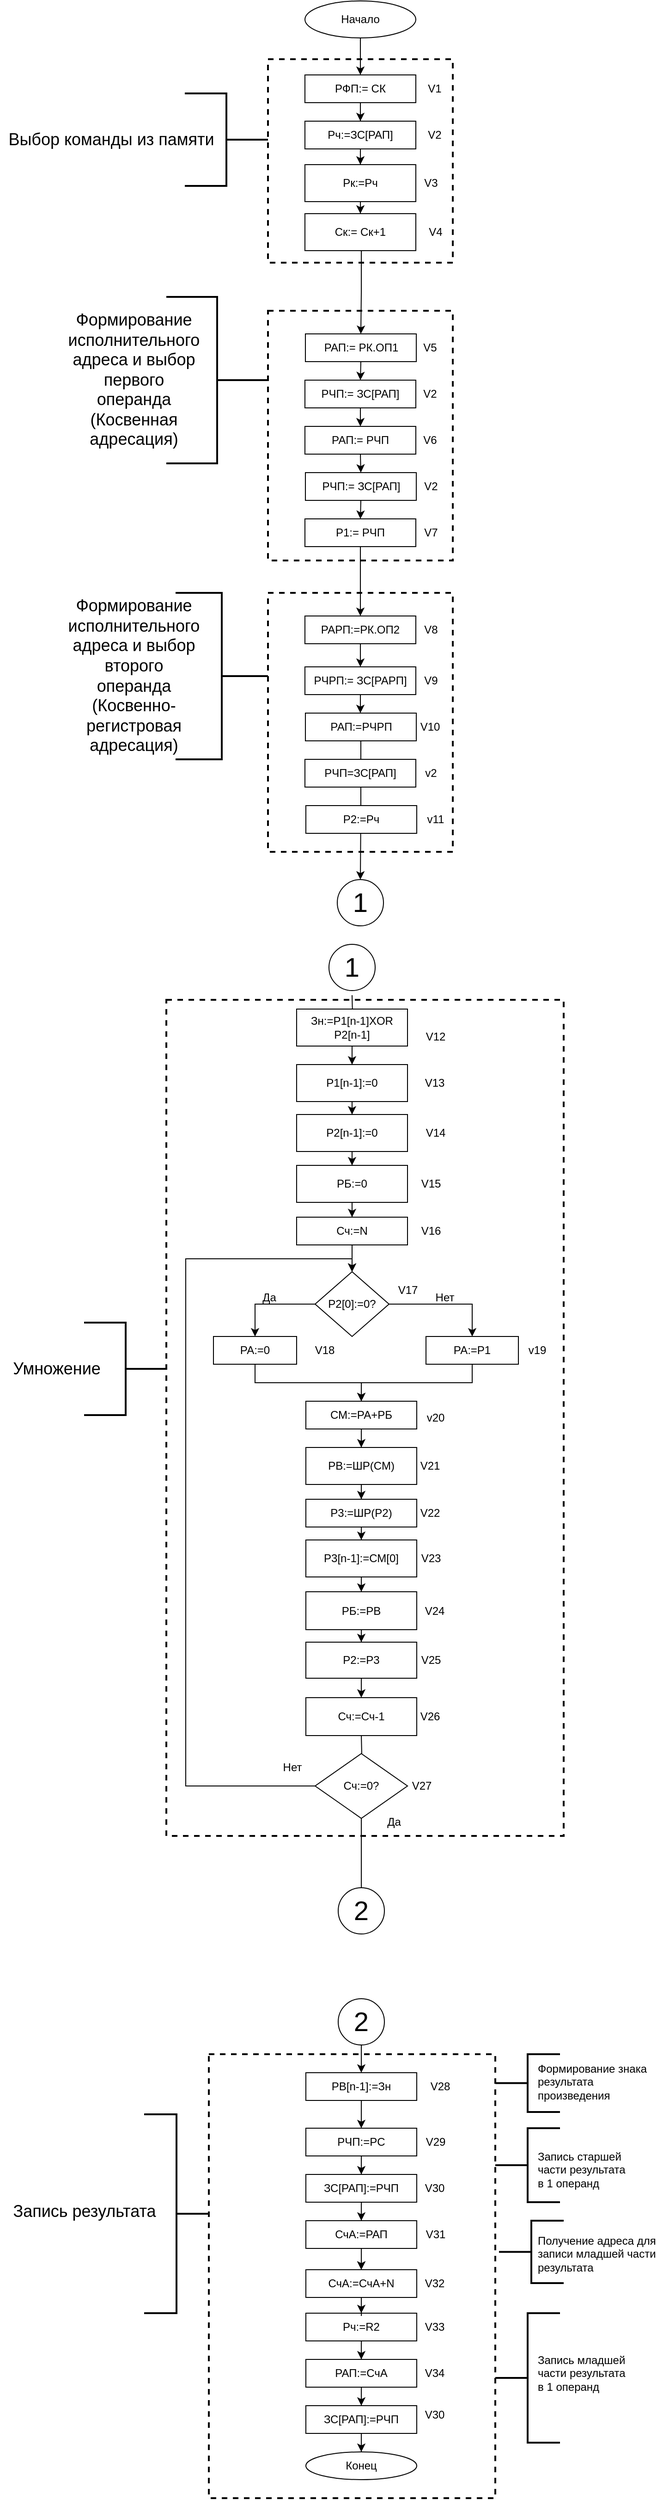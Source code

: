 <mxfile version="20.7.4" type="device" pages="5"><diagram id="wkpc8XTxRHocBDb6ZVSK" name="Page-1"><mxGraphModel dx="1674" dy="844" grid="0" gridSize="10" guides="1" tooltips="1" connect="1" arrows="1" fold="1" page="1" pageScale="1" pageWidth="827" pageHeight="1169" math="0" shadow="0"><root><mxCell id="0"/><mxCell id="1" parent="0"/><mxCell id="LRRqCOO97iwzj1RfAbN--84" value="" style="rounded=0;whiteSpace=wrap;html=1;dashed=1;fillColor=none;strokeWidth=2;" parent="1" vertex="1"><mxGeometry x="336" y="2220" width="310" height="480" as="geometry"/></mxCell><mxCell id="EY0NuN2GTPCohXA8nqDa-137" value="" style="rounded=0;whiteSpace=wrap;html=1;dashed=1;fillColor=none;strokeWidth=2;" parent="1" vertex="1"><mxGeometry x="400" y="640" width="200" height="280" as="geometry"/></mxCell><mxCell id="EY0NuN2GTPCohXA8nqDa-136" value="" style="rounded=0;whiteSpace=wrap;html=1;dashed=1;fillColor=none;strokeWidth=2;" parent="1" vertex="1"><mxGeometry x="400" y="335" width="200" height="270" as="geometry"/></mxCell><mxCell id="l0H57R2DC4g2lum_sTBn-22" value="" style="strokeWidth=2;html=1;shape=mxgraph.flowchart.annotation_2;align=left;labelPosition=right;pointerEvents=1;rotation=0;" parent="1" vertex="1"><mxGeometry x="646" y="2220" width="70" height="62.5" as="geometry"/></mxCell><mxCell id="EY0NuN2GTPCohXA8nqDa-64" value="&lt;font style=&quot;font-size: 18px&quot;&gt;Формирование исполнительного адреса и выбор первого операнда&lt;br&gt;(Косвенная адресация)&lt;br&gt;&lt;/font&gt;" style="text;html=1;strokeColor=none;fillColor=none;align=center;verticalAlign=middle;whiteSpace=wrap;rounded=0;" parent="1" vertex="1"><mxGeometry x="180" y="335" width="150" height="150" as="geometry"/></mxCell><mxCell id="EY0NuN2GTPCohXA8nqDa-73" style="edgeStyle=orthogonalEdgeStyle;rounded=0;orthogonalLoop=1;jettySize=auto;html=1;exitX=0.5;exitY=1;exitDx=0;exitDy=0;entryX=0.5;entryY=0;entryDx=0;entryDy=0;" parent="1" source="EY0NuN2GTPCohXA8nqDa-66" target="EY0NuN2GTPCohXA8nqDa-68" edge="1"><mxGeometry relative="1" as="geometry"/></mxCell><mxCell id="EY0NuN2GTPCohXA8nqDa-66" value="РАП:= РК.ОП1" style="whiteSpace=wrap;html=1;" parent="1" vertex="1"><mxGeometry x="440.5" y="360" width="120" height="30" as="geometry"/></mxCell><mxCell id="EY0NuN2GTPCohXA8nqDa-74" style="edgeStyle=orthogonalEdgeStyle;rounded=0;orthogonalLoop=1;jettySize=auto;html=1;exitX=0.5;exitY=1;exitDx=0;exitDy=0;entryX=0.5;entryY=0;entryDx=0;entryDy=0;" parent="1" source="EY0NuN2GTPCohXA8nqDa-68" target="EY0NuN2GTPCohXA8nqDa-69" edge="1"><mxGeometry relative="1" as="geometry"/></mxCell><mxCell id="EY0NuN2GTPCohXA8nqDa-68" value="РЧП:= ЗС[РАП]" style="whiteSpace=wrap;html=1;" parent="1" vertex="1"><mxGeometry x="440" y="410" width="120" height="30" as="geometry"/></mxCell><mxCell id="EY0NuN2GTPCohXA8nqDa-75" style="edgeStyle=orthogonalEdgeStyle;rounded=0;orthogonalLoop=1;jettySize=auto;html=1;exitX=0.5;exitY=1;exitDx=0;exitDy=0;entryX=0.5;entryY=0;entryDx=0;entryDy=0;" parent="1" source="EY0NuN2GTPCohXA8nqDa-69" target="EY0NuN2GTPCohXA8nqDa-70" edge="1"><mxGeometry relative="1" as="geometry"/></mxCell><mxCell id="EY0NuN2GTPCohXA8nqDa-69" value="РАП:= РЧП" style="whiteSpace=wrap;html=1;" parent="1" vertex="1"><mxGeometry x="440" y="460" width="120" height="30" as="geometry"/></mxCell><mxCell id="EY0NuN2GTPCohXA8nqDa-76" style="edgeStyle=orthogonalEdgeStyle;rounded=0;orthogonalLoop=1;jettySize=auto;html=1;exitX=0.5;exitY=1;exitDx=0;exitDy=0;entryX=0.5;entryY=0;entryDx=0;entryDy=0;" parent="1" source="EY0NuN2GTPCohXA8nqDa-70" target="EY0NuN2GTPCohXA8nqDa-71" edge="1"><mxGeometry relative="1" as="geometry"/></mxCell><mxCell id="EY0NuN2GTPCohXA8nqDa-70" value="РЧП:= ЗС[РАП]" style="whiteSpace=wrap;html=1;" parent="1" vertex="1"><mxGeometry x="440.5" y="510" width="120" height="30" as="geometry"/></mxCell><mxCell id="EY0NuN2GTPCohXA8nqDa-132" style="edgeStyle=orthogonalEdgeStyle;rounded=0;orthogonalLoop=1;jettySize=auto;html=1;exitX=0.5;exitY=1;exitDx=0;exitDy=0;entryX=0.5;entryY=0;entryDx=0;entryDy=0;" parent="1" source="EY0NuN2GTPCohXA8nqDa-71" target="EY0NuN2GTPCohXA8nqDa-115" edge="1"><mxGeometry relative="1" as="geometry"/></mxCell><mxCell id="EY0NuN2GTPCohXA8nqDa-71" value="Р1:= РЧП" style="whiteSpace=wrap;html=1;" parent="1" vertex="1"><mxGeometry x="440" y="560" width="120" height="30" as="geometry"/></mxCell><mxCell id="EY0NuN2GTPCohXA8nqDa-82" value="" style="strokeWidth=2;html=1;shape=mxgraph.flowchart.annotation_2;align=left;labelPosition=right;pointerEvents=1;rotation=-180;" parent="1" vertex="1"><mxGeometry x="290" y="320" width="110" height="180" as="geometry"/></mxCell><mxCell id="EY0NuN2GTPCohXA8nqDa-114" value="" style="edgeStyle=orthogonalEdgeStyle;rounded=0;orthogonalLoop=1;jettySize=auto;html=1;" parent="1" source="EY0NuN2GTPCohXA8nqDa-115" target="EY0NuN2GTPCohXA8nqDa-117" edge="1"><mxGeometry relative="1" as="geometry"/></mxCell><mxCell id="EY0NuN2GTPCohXA8nqDa-115" value="РАРП:=РК.ОП2" style="whiteSpace=wrap;html=1;" parent="1" vertex="1"><mxGeometry x="440" y="665" width="120" height="30" as="geometry"/></mxCell><mxCell id="EY0NuN2GTPCohXA8nqDa-116" value="" style="edgeStyle=orthogonalEdgeStyle;rounded=0;orthogonalLoop=1;jettySize=auto;html=1;" parent="1" source="EY0NuN2GTPCohXA8nqDa-117" edge="1"><mxGeometry relative="1" as="geometry"><mxPoint x="500" y="770" as="targetPoint"/></mxGeometry></mxCell><mxCell id="EY0NuN2GTPCohXA8nqDa-117" value="РЧРП:= ЗС[РАРП]" style="whiteSpace=wrap;html=1;" parent="1" vertex="1"><mxGeometry x="440" y="720" width="120" height="30" as="geometry"/></mxCell><mxCell id="EY0NuN2GTPCohXA8nqDa-139" style="edgeStyle=orthogonalEdgeStyle;rounded=0;orthogonalLoop=1;jettySize=auto;html=1;exitX=0.5;exitY=1;exitDx=0;exitDy=0;entryX=0.5;entryY=0;entryDx=0;entryDy=0;" parent="1" source="EY0NuN2GTPCohXA8nqDa-122" target="EY0NuN2GTPCohXA8nqDa-138" edge="1"><mxGeometry relative="1" as="geometry"/></mxCell><mxCell id="EY0NuN2GTPCohXA8nqDa-122" value="РАП:=РЧРП" style="whiteSpace=wrap;html=1;" parent="1" vertex="1"><mxGeometry x="440.5" y="770" width="120" height="30" as="geometry"/></mxCell><mxCell id="EY0NuN2GTPCohXA8nqDa-133" value="&lt;font style=&quot;font-size: 18px&quot;&gt;Формирование исполнительного адреса и выбор второго&lt;br&gt;операнда&lt;br&gt;(Косвенно-регистровая адресация)&lt;br&gt;&lt;/font&gt;" style="text;html=1;strokeColor=none;fillColor=none;align=center;verticalAlign=middle;whiteSpace=wrap;rounded=0;" parent="1" vertex="1"><mxGeometry x="180" y="655" width="150" height="150" as="geometry"/></mxCell><mxCell id="EY0NuN2GTPCohXA8nqDa-134" value="" style="strokeWidth=2;html=1;shape=mxgraph.flowchart.annotation_2;align=left;labelPosition=right;pointerEvents=1;rotation=-180;" parent="1" vertex="1"><mxGeometry x="300" y="640" width="100" height="180" as="geometry"/></mxCell><mxCell id="EY0NuN2GTPCohXA8nqDa-138" value="&lt;font style=&quot;font-size: 29px&quot;&gt;1&lt;/font&gt;" style="ellipse;whiteSpace=wrap;html=1;aspect=fixed;" parent="1" vertex="1"><mxGeometry x="475" y="950" width="50" height="50" as="geometry"/></mxCell><mxCell id="EY0NuN2GTPCohXA8nqDa-140" value="V5" style="text;html=1;align=center;verticalAlign=middle;resizable=0;points=[];autosize=1;" parent="1" vertex="1"><mxGeometry x="560" y="365" width="30" height="20" as="geometry"/></mxCell><mxCell id="EY0NuN2GTPCohXA8nqDa-141" value="V2" style="text;html=1;align=center;verticalAlign=middle;resizable=0;points=[];autosize=1;" parent="1" vertex="1"><mxGeometry x="560" y="415" width="30" height="20" as="geometry"/></mxCell><mxCell id="EY0NuN2GTPCohXA8nqDa-142" value="V6" style="text;html=1;align=center;verticalAlign=middle;resizable=0;points=[];autosize=1;" parent="1" vertex="1"><mxGeometry x="560" y="465" width="30" height="20" as="geometry"/></mxCell><mxCell id="EY0NuN2GTPCohXA8nqDa-144" value="V2" style="text;html=1;align=center;verticalAlign=middle;resizable=0;points=[];autosize=1;" parent="1" vertex="1"><mxGeometry x="560.5" y="515" width="30" height="20" as="geometry"/></mxCell><mxCell id="EY0NuN2GTPCohXA8nqDa-145" value="V7" style="text;html=1;align=center;verticalAlign=middle;resizable=0;points=[];autosize=1;" parent="1" vertex="1"><mxGeometry x="560.5" y="565" width="30" height="20" as="geometry"/></mxCell><mxCell id="EY0NuN2GTPCohXA8nqDa-146" value="V8" style="text;html=1;align=center;verticalAlign=middle;resizable=0;points=[];autosize=1;" parent="1" vertex="1"><mxGeometry x="560.5" y="670" width="30" height="20" as="geometry"/></mxCell><mxCell id="EY0NuN2GTPCohXA8nqDa-147" value="V9" style="text;html=1;align=center;verticalAlign=middle;resizable=0;points=[];autosize=1;" parent="1" vertex="1"><mxGeometry x="560.5" y="725" width="30" height="20" as="geometry"/></mxCell><mxCell id="EY0NuN2GTPCohXA8nqDa-148" value="V10" style="text;html=1;align=center;verticalAlign=middle;resizable=0;points=[];autosize=1;" parent="1" vertex="1"><mxGeometry x="555" y="775" width="40" height="20" as="geometry"/></mxCell><mxCell id="LRRqCOO97iwzj1RfAbN--1" value="" style="rounded=0;whiteSpace=wrap;html=1;dashed=1;fillColor=none;strokeWidth=2;" parent="1" vertex="1"><mxGeometry x="400" y="63" width="200" height="220" as="geometry"/></mxCell><mxCell id="LRRqCOO97iwzj1RfAbN--2" value="" style="edgeStyle=orthogonalEdgeStyle;rounded=0;orthogonalLoop=1;jettySize=auto;html=1;" parent="1" source="LRRqCOO97iwzj1RfAbN--3" target="LRRqCOO97iwzj1RfAbN--5" edge="1"><mxGeometry relative="1" as="geometry"/></mxCell><mxCell id="LRRqCOO97iwzj1RfAbN--3" value="Начало" style="ellipse;whiteSpace=wrap;html=1;" parent="1" vertex="1"><mxGeometry x="440" width="120" height="40" as="geometry"/></mxCell><mxCell id="LRRqCOO97iwzj1RfAbN--4" value="" style="edgeStyle=orthogonalEdgeStyle;rounded=0;orthogonalLoop=1;jettySize=auto;html=1;" parent="1" source="LRRqCOO97iwzj1RfAbN--5" target="LRRqCOO97iwzj1RfAbN--7" edge="1"><mxGeometry relative="1" as="geometry"/></mxCell><mxCell id="LRRqCOO97iwzj1RfAbN--5" value="РФП:= СК" style="whiteSpace=wrap;html=1;" parent="1" vertex="1"><mxGeometry x="440" y="80" width="120" height="30" as="geometry"/></mxCell><mxCell id="LRRqCOO97iwzj1RfAbN--6" value="" style="edgeStyle=orthogonalEdgeStyle;rounded=0;orthogonalLoop=1;jettySize=auto;html=1;" parent="1" source="LRRqCOO97iwzj1RfAbN--7" target="LRRqCOO97iwzj1RfAbN--9" edge="1"><mxGeometry relative="1" as="geometry"/></mxCell><mxCell id="LRRqCOO97iwzj1RfAbN--7" value="Рч:=ЗС[РАП]" style="whiteSpace=wrap;html=1;" parent="1" vertex="1"><mxGeometry x="440" y="130" width="120" height="30" as="geometry"/></mxCell><mxCell id="LRRqCOO97iwzj1RfAbN--8" value="" style="edgeStyle=orthogonalEdgeStyle;rounded=0;orthogonalLoop=1;jettySize=auto;html=1;" parent="1" source="LRRqCOO97iwzj1RfAbN--9" target="LRRqCOO97iwzj1RfAbN--10" edge="1"><mxGeometry relative="1" as="geometry"/></mxCell><mxCell id="LRRqCOO97iwzj1RfAbN--9" value="Рк:=Рч" style="whiteSpace=wrap;html=1;" parent="1" vertex="1"><mxGeometry x="440" y="177" width="120" height="40" as="geometry"/></mxCell><mxCell id="LRRqCOO97iwzj1RfAbN--17" style="edgeStyle=orthogonalEdgeStyle;rounded=0;orthogonalLoop=1;jettySize=auto;html=1;exitX=0.5;exitY=1;exitDx=0;exitDy=0;entryX=0.5;entryY=0;entryDx=0;entryDy=0;" parent="1" source="LRRqCOO97iwzj1RfAbN--10" target="EY0NuN2GTPCohXA8nqDa-66" edge="1"><mxGeometry relative="1" as="geometry"><Array as="points"><mxPoint x="501" y="270"/><mxPoint x="501" y="315"/></Array></mxGeometry></mxCell><mxCell id="LRRqCOO97iwzj1RfAbN--10" value="Ск:= Ск+1" style="whiteSpace=wrap;html=1;" parent="1" vertex="1"><mxGeometry x="440" y="230" width="120" height="40" as="geometry"/></mxCell><mxCell id="LRRqCOO97iwzj1RfAbN--11" value="V1" style="text;html=1;align=center;verticalAlign=middle;resizable=0;points=[];autosize=1;" parent="1" vertex="1"><mxGeometry x="565" y="85" width="30" height="20" as="geometry"/></mxCell><mxCell id="LRRqCOO97iwzj1RfAbN--12" value="V2" style="text;html=1;align=center;verticalAlign=middle;resizable=0;points=[];autosize=1;" parent="1" vertex="1"><mxGeometry x="565" y="135" width="30" height="20" as="geometry"/></mxCell><mxCell id="LRRqCOO97iwzj1RfAbN--13" value="V3" style="text;html=1;align=center;verticalAlign=middle;resizable=0;points=[];autosize=1;" parent="1" vertex="1"><mxGeometry x="561" y="187" width="30" height="20" as="geometry"/></mxCell><mxCell id="LRRqCOO97iwzj1RfAbN--14" value="V4" style="text;html=1;align=center;verticalAlign=middle;resizable=0;points=[];autosize=1;" parent="1" vertex="1"><mxGeometry x="566" y="240" width="30" height="20" as="geometry"/></mxCell><mxCell id="LRRqCOO97iwzj1RfAbN--15" value="" style="strokeWidth=2;html=1;shape=mxgraph.flowchart.annotation_2;align=left;labelPosition=right;pointerEvents=1;rotation=-180;" parent="1" vertex="1"><mxGeometry x="310" y="100" width="90" height="100" as="geometry"/></mxCell><mxCell id="LRRqCOO97iwzj1RfAbN--18" value="&lt;font style=&quot;font-size: 18px&quot;&gt;Выбор команды из памяти&lt;/font&gt;" style="text;html=1;align=center;verticalAlign=middle;resizable=0;points=[];autosize=1;" parent="1" vertex="1"><mxGeometry x="110" y="140" width="240" height="20" as="geometry"/></mxCell><mxCell id="LRRqCOO97iwzj1RfAbN--19" value="" style="rounded=0;whiteSpace=wrap;html=1;dashed=1;fillColor=none;strokeWidth=2;" parent="1" vertex="1"><mxGeometry x="290" y="1080" width="430" height="904" as="geometry"/></mxCell><mxCell id="LRRqCOO97iwzj1RfAbN--20" value="" style="edgeStyle=orthogonalEdgeStyle;rounded=0;orthogonalLoop=1;jettySize=auto;html=1;" parent="1" target="LRRqCOO97iwzj1RfAbN--22" edge="1"><mxGeometry relative="1" as="geometry"><mxPoint x="491" y="1075" as="sourcePoint"/></mxGeometry></mxCell><mxCell id="LRRqCOO97iwzj1RfAbN--21" value="" style="edgeStyle=orthogonalEdgeStyle;rounded=0;orthogonalLoop=1;jettySize=auto;html=1;" parent="1" source="LRRqCOO97iwzj1RfAbN--22" target="LRRqCOO97iwzj1RfAbN--24" edge="1"><mxGeometry relative="1" as="geometry"/></mxCell><mxCell id="LRRqCOO97iwzj1RfAbN--22" value="Зн:=Р1[n-1]XOR&lt;br&gt;Р2[n-1]" style="whiteSpace=wrap;html=1;" parent="1" vertex="1"><mxGeometry x="431" y="1090" width="120" height="40" as="geometry"/></mxCell><mxCell id="LRRqCOO97iwzj1RfAbN--23" value="" style="edgeStyle=orthogonalEdgeStyle;rounded=0;orthogonalLoop=1;jettySize=auto;html=1;" parent="1" source="LRRqCOO97iwzj1RfAbN--24" target="LRRqCOO97iwzj1RfAbN--26" edge="1"><mxGeometry relative="1" as="geometry"/></mxCell><mxCell id="LRRqCOO97iwzj1RfAbN--24" value="Р1[n-1]:=0" style="whiteSpace=wrap;html=1;" parent="1" vertex="1"><mxGeometry x="431" y="1150" width="120" height="40" as="geometry"/></mxCell><mxCell id="LRRqCOO97iwzj1RfAbN--25" value="" style="edgeStyle=orthogonalEdgeStyle;rounded=0;orthogonalLoop=1;jettySize=auto;html=1;" parent="1" source="LRRqCOO97iwzj1RfAbN--26" target="LRRqCOO97iwzj1RfAbN--28" edge="1"><mxGeometry relative="1" as="geometry"/></mxCell><mxCell id="LRRqCOO97iwzj1RfAbN--26" value="Р2[n-1]:=0" style="whiteSpace=wrap;html=1;" parent="1" vertex="1"><mxGeometry x="431" y="1204" width="120" height="40" as="geometry"/></mxCell><mxCell id="LRRqCOO97iwzj1RfAbN--27" value="" style="edgeStyle=orthogonalEdgeStyle;rounded=0;orthogonalLoop=1;jettySize=auto;html=1;" parent="1" source="LRRqCOO97iwzj1RfAbN--28" target="LRRqCOO97iwzj1RfAbN--30" edge="1"><mxGeometry relative="1" as="geometry"/></mxCell><mxCell id="LRRqCOO97iwzj1RfAbN--28" value="РБ:=0" style="whiteSpace=wrap;html=1;" parent="1" vertex="1"><mxGeometry x="431" y="1259" width="120" height="40" as="geometry"/></mxCell><mxCell id="LRRqCOO97iwzj1RfAbN--29" value="" style="edgeStyle=orthogonalEdgeStyle;rounded=0;orthogonalLoop=1;jettySize=auto;html=1;" parent="1" source="LRRqCOO97iwzj1RfAbN--30" target="LRRqCOO97iwzj1RfAbN--33" edge="1"><mxGeometry relative="1" as="geometry"/></mxCell><mxCell id="LRRqCOO97iwzj1RfAbN--30" value="Сч:=N" style="whiteSpace=wrap;html=1;" parent="1" vertex="1"><mxGeometry x="431" y="1315" width="120" height="30" as="geometry"/></mxCell><mxCell id="LRRqCOO97iwzj1RfAbN--31" value="" style="edgeStyle=orthogonalEdgeStyle;rounded=0;orthogonalLoop=1;jettySize=auto;html=1;" parent="1" source="LRRqCOO97iwzj1RfAbN--33" target="LRRqCOO97iwzj1RfAbN--35" edge="1"><mxGeometry relative="1" as="geometry"><Array as="points"><mxPoint x="386" y="1409"/></Array></mxGeometry></mxCell><mxCell id="LRRqCOO97iwzj1RfAbN--32" value="" style="edgeStyle=orthogonalEdgeStyle;rounded=0;orthogonalLoop=1;jettySize=auto;html=1;" parent="1" source="LRRqCOO97iwzj1RfAbN--33" target="LRRqCOO97iwzj1RfAbN--37" edge="1"><mxGeometry relative="1" as="geometry"><Array as="points"><mxPoint x="621" y="1409"/></Array></mxGeometry></mxCell><mxCell id="LRRqCOO97iwzj1RfAbN--33" value="Р2[0]:=0?" style="rhombus;whiteSpace=wrap;html=1;" parent="1" vertex="1"><mxGeometry x="451" y="1374" width="80" height="70" as="geometry"/></mxCell><mxCell id="LRRqCOO97iwzj1RfAbN--34" value="" style="edgeStyle=orthogonalEdgeStyle;rounded=0;orthogonalLoop=1;jettySize=auto;html=1;" parent="1" source="LRRqCOO97iwzj1RfAbN--35" target="LRRqCOO97iwzj1RfAbN--39" edge="1"><mxGeometry relative="1" as="geometry"><Array as="points"><mxPoint x="386" y="1494"/><mxPoint x="501" y="1494"/></Array></mxGeometry></mxCell><mxCell id="LRRqCOO97iwzj1RfAbN--35" value="РА:=0" style="whiteSpace=wrap;html=1;" parent="1" vertex="1"><mxGeometry x="341" y="1444" width="90" height="30" as="geometry"/></mxCell><mxCell id="LRRqCOO97iwzj1RfAbN--36" value="" style="edgeStyle=orthogonalEdgeStyle;rounded=0;orthogonalLoop=1;jettySize=auto;html=1;entryX=0.5;entryY=0;entryDx=0;entryDy=0;" parent="1" source="LRRqCOO97iwzj1RfAbN--37" target="LRRqCOO97iwzj1RfAbN--39" edge="1"><mxGeometry relative="1" as="geometry"><mxPoint x="621" y="1554" as="targetPoint"/><Array as="points"><mxPoint x="621" y="1494"/><mxPoint x="501" y="1494"/></Array></mxGeometry></mxCell><mxCell id="LRRqCOO97iwzj1RfAbN--37" value="РА:=Р1" style="whiteSpace=wrap;html=1;" parent="1" vertex="1"><mxGeometry x="571" y="1444" width="100" height="30" as="geometry"/></mxCell><mxCell id="LRRqCOO97iwzj1RfAbN--38" value="" style="edgeStyle=orthogonalEdgeStyle;rounded=0;orthogonalLoop=1;jettySize=auto;html=1;" parent="1" source="LRRqCOO97iwzj1RfAbN--39" target="LRRqCOO97iwzj1RfAbN--41" edge="1"><mxGeometry relative="1" as="geometry"/></mxCell><mxCell id="LRRqCOO97iwzj1RfAbN--39" value="СМ:=РА+РБ" style="whiteSpace=wrap;html=1;" parent="1" vertex="1"><mxGeometry x="441" y="1514" width="120" height="30" as="geometry"/></mxCell><mxCell id="LRRqCOO97iwzj1RfAbN--40" value="" style="edgeStyle=orthogonalEdgeStyle;rounded=0;orthogonalLoop=1;jettySize=auto;html=1;" parent="1" source="LRRqCOO97iwzj1RfAbN--41" target="LRRqCOO97iwzj1RfAbN--43" edge="1"><mxGeometry relative="1" as="geometry"/></mxCell><mxCell id="LRRqCOO97iwzj1RfAbN--41" value="РВ:=ШР(СМ)" style="whiteSpace=wrap;html=1;" parent="1" vertex="1"><mxGeometry x="441" y="1564" width="120" height="40" as="geometry"/></mxCell><mxCell id="LRRqCOO97iwzj1RfAbN--42" value="" style="edgeStyle=orthogonalEdgeStyle;rounded=0;orthogonalLoop=1;jettySize=auto;html=1;" parent="1" source="LRRqCOO97iwzj1RfAbN--43" target="LRRqCOO97iwzj1RfAbN--45" edge="1"><mxGeometry relative="1" as="geometry"/></mxCell><mxCell id="LRRqCOO97iwzj1RfAbN--43" value="P3:=ШР(P2)" style="whiteSpace=wrap;html=1;" parent="1" vertex="1"><mxGeometry x="441" y="1620" width="120" height="30" as="geometry"/></mxCell><mxCell id="LRRqCOO97iwzj1RfAbN--44" value="" style="edgeStyle=orthogonalEdgeStyle;rounded=0;orthogonalLoop=1;jettySize=auto;html=1;" parent="1" source="LRRqCOO97iwzj1RfAbN--45" target="LRRqCOO97iwzj1RfAbN--47" edge="1"><mxGeometry relative="1" as="geometry"/></mxCell><mxCell id="LRRqCOO97iwzj1RfAbN--45" value="P3[n-1]:=СМ[0]" style="whiteSpace=wrap;html=1;" parent="1" vertex="1"><mxGeometry x="441" y="1664" width="120" height="40" as="geometry"/></mxCell><mxCell id="LRRqCOO97iwzj1RfAbN--46" value="" style="edgeStyle=orthogonalEdgeStyle;rounded=0;orthogonalLoop=1;jettySize=auto;html=1;" parent="1" source="LRRqCOO97iwzj1RfAbN--47" target="LRRqCOO97iwzj1RfAbN--49" edge="1"><mxGeometry relative="1" as="geometry"/></mxCell><mxCell id="LRRqCOO97iwzj1RfAbN--47" value="PБ:=PВ" style="whiteSpace=wrap;html=1;" parent="1" vertex="1"><mxGeometry x="441" y="1720" width="120" height="41" as="geometry"/></mxCell><mxCell id="LRRqCOO97iwzj1RfAbN--48" value="" style="edgeStyle=orthogonalEdgeStyle;rounded=0;orthogonalLoop=1;jettySize=auto;html=1;" parent="1" source="LRRqCOO97iwzj1RfAbN--49" target="LRRqCOO97iwzj1RfAbN--51" edge="1"><mxGeometry relative="1" as="geometry"/></mxCell><mxCell id="LRRqCOO97iwzj1RfAbN--49" value="P2:=P3" style="whiteSpace=wrap;html=1;" parent="1" vertex="1"><mxGeometry x="441" y="1774.5" width="120" height="39" as="geometry"/></mxCell><mxCell id="LRRqCOO97iwzj1RfAbN--50" value="" style="edgeStyle=orthogonalEdgeStyle;rounded=0;orthogonalLoop=1;jettySize=auto;html=1;" parent="1" target="LRRqCOO97iwzj1RfAbN--54" edge="1"><mxGeometry relative="1" as="geometry"><mxPoint x="501" y="1875" as="sourcePoint"/></mxGeometry></mxCell><mxCell id="LRRqCOO97iwzj1RfAbN--51" value="Сч:=Сч-1" style="whiteSpace=wrap;html=1;" parent="1" vertex="1"><mxGeometry x="441" y="1834.5" width="120" height="41" as="geometry"/></mxCell><mxCell id="LRRqCOO97iwzj1RfAbN--52" value="" style="edgeStyle=orthogonalEdgeStyle;rounded=0;orthogonalLoop=1;jettySize=auto;html=1;startArrow=none;" parent="1" source="l0H57R2DC4g2lum_sTBn-3" target="LRRqCOO97iwzj1RfAbN--56" edge="1"><mxGeometry relative="1" as="geometry"/></mxCell><mxCell id="LRRqCOO97iwzj1RfAbN--53" value="" style="edgeStyle=orthogonalEdgeStyle;rounded=0;orthogonalLoop=1;jettySize=auto;html=1;exitX=0;exitY=0.5;exitDx=0;exitDy=0;entryX=0.5;entryY=0;entryDx=0;entryDy=0;" parent="1" source="LRRqCOO97iwzj1RfAbN--54" target="LRRqCOO97iwzj1RfAbN--33" edge="1"><mxGeometry relative="1" as="geometry"><mxPoint x="491" y="1364" as="targetPoint"/><Array as="points"><mxPoint x="311" y="1930"/><mxPoint x="311" y="1360"/><mxPoint x="491" y="1360"/></Array></mxGeometry></mxCell><mxCell id="LRRqCOO97iwzj1RfAbN--54" value="Сч:=0?" style="rhombus;whiteSpace=wrap;html=1;" parent="1" vertex="1"><mxGeometry x="451" y="1895" width="100" height="70" as="geometry"/></mxCell><mxCell id="LRRqCOO97iwzj1RfAbN--55" value="" style="edgeStyle=orthogonalEdgeStyle;rounded=0;orthogonalLoop=1;jettySize=auto;html=1;" parent="1" source="LRRqCOO97iwzj1RfAbN--56" target="LRRqCOO97iwzj1RfAbN--58" edge="1"><mxGeometry relative="1" as="geometry"/></mxCell><mxCell id="LRRqCOO97iwzj1RfAbN--56" value="РВ[n-1]:=Зн" style="whiteSpace=wrap;html=1;" parent="1" vertex="1"><mxGeometry x="441" y="2240" width="120" height="30" as="geometry"/></mxCell><mxCell id="LRRqCOO97iwzj1RfAbN--57" value="" style="edgeStyle=orthogonalEdgeStyle;rounded=0;orthogonalLoop=1;jettySize=auto;html=1;" parent="1" source="LRRqCOO97iwzj1RfAbN--58" target="LRRqCOO97iwzj1RfAbN--60" edge="1"><mxGeometry relative="1" as="geometry"/></mxCell><mxCell id="LRRqCOO97iwzj1RfAbN--58" value="РЧП:=PC" style="whiteSpace=wrap;html=1;" parent="1" vertex="1"><mxGeometry x="441" y="2300" width="120" height="30" as="geometry"/></mxCell><mxCell id="l0H57R2DC4g2lum_sTBn-9" value="" style="edgeStyle=orthogonalEdgeStyle;rounded=0;orthogonalLoop=1;jettySize=auto;html=1;entryX=0.5;entryY=0;entryDx=0;entryDy=0;" parent="1" source="LRRqCOO97iwzj1RfAbN--60" target="l0H57R2DC4g2lum_sTBn-6" edge="1"><mxGeometry relative="1" as="geometry"/></mxCell><mxCell id="l0H57R2DC4g2lum_sTBn-19" value="" style="edgeStyle=orthogonalEdgeStyle;rounded=0;orthogonalLoop=1;jettySize=auto;html=1;" parent="1" source="LRRqCOO97iwzj1RfAbN--60" target="l0H57R2DC4g2lum_sTBn-8" edge="1"><mxGeometry relative="1" as="geometry"/></mxCell><mxCell id="LRRqCOO97iwzj1RfAbN--60" value="ЗС[РАП]:=РЧП" style="whiteSpace=wrap;html=1;" parent="1" vertex="1"><mxGeometry x="441" y="2350" width="120" height="30" as="geometry"/></mxCell><mxCell id="LRRqCOO97iwzj1RfAbN--61" value="Конец" style="ellipse;whiteSpace=wrap;html=1;" parent="1" vertex="1"><mxGeometry x="441" y="2650" width="120" height="30" as="geometry"/></mxCell><mxCell id="LRRqCOO97iwzj1RfAbN--62" value="Да" style="text;html=1;align=center;verticalAlign=middle;resizable=0;points=[];autosize=1;" parent="1" vertex="1"><mxGeometry x="386" y="1392" width="30" height="20" as="geometry"/></mxCell><mxCell id="LRRqCOO97iwzj1RfAbN--63" value="Нет" style="text;html=1;align=center;verticalAlign=middle;resizable=0;points=[];autosize=1;" parent="1" vertex="1"><mxGeometry x="571" y="1392" width="40" height="20" as="geometry"/></mxCell><mxCell id="LRRqCOO97iwzj1RfAbN--64" value="Нет" style="text;html=1;align=center;verticalAlign=middle;resizable=0;points=[];autosize=1;" parent="1" vertex="1"><mxGeometry x="406" y="1900" width="40" height="20" as="geometry"/></mxCell><mxCell id="LRRqCOO97iwzj1RfAbN--65" value="Да" style="text;html=1;align=center;verticalAlign=middle;resizable=0;points=[];autosize=1;" parent="1" vertex="1"><mxGeometry x="521" y="1959" width="30" height="20" as="geometry"/></mxCell><mxCell id="LRRqCOO97iwzj1RfAbN--66" value="V13" style="text;html=1;align=center;verticalAlign=middle;resizable=0;points=[];autosize=1;" parent="1" vertex="1"><mxGeometry x="560" y="1155" width="40" height="30" as="geometry"/></mxCell><mxCell id="LRRqCOO97iwzj1RfAbN--67" value="V14" style="text;html=1;align=center;verticalAlign=middle;resizable=0;points=[];autosize=1;" parent="1" vertex="1"><mxGeometry x="561" y="1209" width="40" height="30" as="geometry"/></mxCell><mxCell id="LRRqCOO97iwzj1RfAbN--68" value="V15" style="text;html=1;align=center;verticalAlign=middle;resizable=0;points=[];autosize=1;" parent="1" vertex="1"><mxGeometry x="556" y="1264" width="40" height="30" as="geometry"/></mxCell><mxCell id="LRRqCOO97iwzj1RfAbN--69" value="V16" style="text;html=1;align=center;verticalAlign=middle;resizable=0;points=[];autosize=1;" parent="1" vertex="1"><mxGeometry x="556" y="1315" width="40" height="30" as="geometry"/></mxCell><mxCell id="LRRqCOO97iwzj1RfAbN--70" value="V17" style="text;html=1;align=center;verticalAlign=middle;resizable=0;points=[];autosize=1;" parent="1" vertex="1"><mxGeometry x="531" y="1379" width="40" height="30" as="geometry"/></mxCell><mxCell id="LRRqCOO97iwzj1RfAbN--71" value="V18" style="text;html=1;align=center;verticalAlign=middle;resizable=0;points=[];autosize=1;" parent="1" vertex="1"><mxGeometry x="441" y="1444" width="40" height="30" as="geometry"/></mxCell><mxCell id="LRRqCOO97iwzj1RfAbN--72" value="v19" style="text;html=1;align=center;verticalAlign=middle;resizable=0;points=[];autosize=1;" parent="1" vertex="1"><mxGeometry x="671" y="1444" width="40" height="30" as="geometry"/></mxCell><mxCell id="LRRqCOO97iwzj1RfAbN--73" value="v20" style="text;html=1;align=center;verticalAlign=middle;resizable=0;points=[];autosize=1;" parent="1" vertex="1"><mxGeometry x="561" y="1517" width="40" height="30" as="geometry"/></mxCell><mxCell id="LRRqCOO97iwzj1RfAbN--74" value="V21" style="text;html=1;align=center;verticalAlign=middle;resizable=0;points=[];autosize=1;" parent="1" vertex="1"><mxGeometry x="555" y="1569" width="40" height="30" as="geometry"/></mxCell><mxCell id="LRRqCOO97iwzj1RfAbN--75" value="V22" style="text;html=1;align=center;verticalAlign=middle;resizable=0;points=[];autosize=1;" parent="1" vertex="1"><mxGeometry x="555" y="1620" width="40" height="30" as="geometry"/></mxCell><mxCell id="LRRqCOO97iwzj1RfAbN--76" value="V23" style="text;html=1;align=center;verticalAlign=middle;resizable=0;points=[];autosize=1;" parent="1" vertex="1"><mxGeometry x="556" y="1669" width="40" height="30" as="geometry"/></mxCell><mxCell id="LRRqCOO97iwzj1RfAbN--77" value="V24" style="text;html=1;align=center;verticalAlign=middle;resizable=0;points=[];autosize=1;" parent="1" vertex="1"><mxGeometry x="560" y="1725.5" width="40" height="30" as="geometry"/></mxCell><mxCell id="LRRqCOO97iwzj1RfAbN--78" value="V25" style="text;html=1;align=center;verticalAlign=middle;resizable=0;points=[];autosize=1;" parent="1" vertex="1"><mxGeometry x="556" y="1779" width="40" height="30" as="geometry"/></mxCell><mxCell id="LRRqCOO97iwzj1RfAbN--79" value="V26" style="text;html=1;align=center;verticalAlign=middle;resizable=0;points=[];autosize=1;" parent="1" vertex="1"><mxGeometry x="555" y="1840" width="40" height="30" as="geometry"/></mxCell><mxCell id="LRRqCOO97iwzj1RfAbN--80" value="V27" style="text;html=1;align=center;verticalAlign=middle;resizable=0;points=[];autosize=1;" parent="1" vertex="1"><mxGeometry x="546" y="1915" width="40" height="30" as="geometry"/></mxCell><mxCell id="LRRqCOO97iwzj1RfAbN--81" value="V28" style="text;html=1;align=center;verticalAlign=middle;resizable=0;points=[];autosize=1;" parent="1" vertex="1"><mxGeometry x="566" y="2240" width="40" height="30" as="geometry"/></mxCell><mxCell id="LRRqCOO97iwzj1RfAbN--82" value="V29" style="text;html=1;align=center;verticalAlign=middle;resizable=0;points=[];autosize=1;" parent="1" vertex="1"><mxGeometry x="560.5" y="2305" width="40" height="20" as="geometry"/></mxCell><mxCell id="LRRqCOO97iwzj1RfAbN--83" value="V30" style="text;html=1;align=center;verticalAlign=middle;resizable=0;points=[];autosize=1;" parent="1" vertex="1"><mxGeometry x="560" y="2350" width="40" height="30" as="geometry"/></mxCell><mxCell id="LRRqCOO97iwzj1RfAbN--85" value="" style="strokeWidth=2;html=1;shape=mxgraph.flowchart.annotation_2;align=left;labelPosition=right;pointerEvents=1;rotation=-180;" parent="1" vertex="1"><mxGeometry x="201" y="1429" width="90" height="100" as="geometry"/></mxCell><mxCell id="LRRqCOO97iwzj1RfAbN--86" value="&lt;font style=&quot;font-size: 18px&quot;&gt;Умножение&lt;/font&gt;" style="text;html=1;align=center;verticalAlign=middle;resizable=0;points=[];autosize=1;" parent="1" vertex="1"><mxGeometry x="116" y="1469" width="110" height="20" as="geometry"/></mxCell><mxCell id="LRRqCOO97iwzj1RfAbN--87" value="" style="strokeWidth=2;html=1;shape=mxgraph.flowchart.annotation_2;align=left;labelPosition=right;pointerEvents=1;rotation=-180;" parent="1" vertex="1"><mxGeometry x="266" y="2285" width="70" height="215" as="geometry"/></mxCell><mxCell id="LRRqCOO97iwzj1RfAbN--88" value="&lt;font style=&quot;font-size: 18px&quot;&gt;Запись результата&lt;/font&gt;" style="text;html=1;align=center;verticalAlign=middle;resizable=0;points=[];autosize=1;" parent="1" vertex="1"><mxGeometry x="116" y="2380" width="170" height="20" as="geometry"/></mxCell><mxCell id="LRRqCOO97iwzj1RfAbN--89" value="V12" style="text;html=1;align=center;verticalAlign=middle;resizable=0;points=[];autosize=1;" parent="1" vertex="1"><mxGeometry x="561" y="1105" width="40" height="30" as="geometry"/></mxCell><mxCell id="LRRqCOO97iwzj1RfAbN--90" value="&lt;font style=&quot;font-size: 29px&quot;&gt;1&lt;/font&gt;" style="ellipse;whiteSpace=wrap;html=1;aspect=fixed;" parent="1" vertex="1"><mxGeometry x="466" y="1020" width="50" height="50" as="geometry"/></mxCell><mxCell id="l0H57R2DC4g2lum_sTBn-1" value="&lt;font style=&quot;font-size: 29px&quot;&gt;2&lt;/font&gt;" style="ellipse;whiteSpace=wrap;html=1;aspect=fixed;" parent="1" vertex="1"><mxGeometry x="476" y="2040" width="50" height="50" as="geometry"/></mxCell><mxCell id="l0H57R2DC4g2lum_sTBn-2" value="" style="edgeStyle=orthogonalEdgeStyle;rounded=0;orthogonalLoop=1;jettySize=auto;html=1;endArrow=none;" parent="1" source="LRRqCOO97iwzj1RfAbN--54" target="l0H57R2DC4g2lum_sTBn-1" edge="1"><mxGeometry relative="1" as="geometry"><mxPoint x="501" y="1965" as="sourcePoint"/><mxPoint x="501" y="2240" as="targetPoint"/></mxGeometry></mxCell><mxCell id="l0H57R2DC4g2lum_sTBn-3" value="&lt;font style=&quot;font-size: 29px&quot;&gt;2&lt;/font&gt;" style="ellipse;whiteSpace=wrap;html=1;aspect=fixed;" parent="1" vertex="1"><mxGeometry x="476" y="2160" width="50" height="50" as="geometry"/></mxCell><mxCell id="l0H57R2DC4g2lum_sTBn-12" value="" style="edgeStyle=orthogonalEdgeStyle;rounded=0;orthogonalLoop=1;jettySize=auto;html=1;" parent="1" source="l0H57R2DC4g2lum_sTBn-5" target="l0H57R2DC4g2lum_sTBn-7" edge="1"><mxGeometry relative="1" as="geometry"/></mxCell><mxCell id="l0H57R2DC4g2lum_sTBn-5" value="Рч:=R2" style="whiteSpace=wrap;html=1;" parent="1" vertex="1"><mxGeometry x="441" y="2500" width="120" height="30" as="geometry"/></mxCell><mxCell id="l0H57R2DC4g2lum_sTBn-10" value="" style="edgeStyle=orthogonalEdgeStyle;rounded=0;orthogonalLoop=1;jettySize=auto;html=1;" parent="1" source="l0H57R2DC4g2lum_sTBn-6" target="l0H57R2DC4g2lum_sTBn-8" edge="1"><mxGeometry relative="1" as="geometry"/></mxCell><mxCell id="l0H57R2DC4g2lum_sTBn-6" value="СчА:=РАП" style="whiteSpace=wrap;html=1;" parent="1" vertex="1"><mxGeometry x="441" y="2400" width="120" height="30" as="geometry"/></mxCell><mxCell id="l0H57R2DC4g2lum_sTBn-13" value="" style="edgeStyle=orthogonalEdgeStyle;rounded=0;orthogonalLoop=1;jettySize=auto;html=1;entryX=0.5;entryY=0;entryDx=0;entryDy=0;" parent="1" source="l0H57R2DC4g2lum_sTBn-7" target="l0H57R2DC4g2lum_sTBn-20" edge="1"><mxGeometry relative="1" as="geometry"/></mxCell><mxCell id="l0H57R2DC4g2lum_sTBn-7" value="РАП:=СчА" style="whiteSpace=wrap;html=1;" parent="1" vertex="1"><mxGeometry x="441" y="2550" width="120" height="30" as="geometry"/></mxCell><mxCell id="l0H57R2DC4g2lum_sTBn-11" value="" style="edgeStyle=orthogonalEdgeStyle;rounded=0;orthogonalLoop=1;jettySize=auto;html=1;" parent="1" source="l0H57R2DC4g2lum_sTBn-8" target="l0H57R2DC4g2lum_sTBn-5" edge="1"><mxGeometry relative="1" as="geometry"/></mxCell><mxCell id="l0H57R2DC4g2lum_sTBn-8" value="СчА:=СчА+N" style="whiteSpace=wrap;html=1;" parent="1" vertex="1"><mxGeometry x="441" y="2453" width="120" height="30" as="geometry"/></mxCell><mxCell id="l0H57R2DC4g2lum_sTBn-14" value="V33" style="text;html=1;align=center;verticalAlign=middle;resizable=0;points=[];autosize=1;" parent="1" vertex="1"><mxGeometry x="560" y="2500" width="40" height="30" as="geometry"/></mxCell><mxCell id="l0H57R2DC4g2lum_sTBn-15" value="V30" style="text;html=1;align=center;verticalAlign=middle;resizable=0;points=[];autosize=1;" parent="1" vertex="1"><mxGeometry x="560" y="2595" width="40" height="30" as="geometry"/></mxCell><mxCell id="l0H57R2DC4g2lum_sTBn-16" value="V34" style="text;html=1;align=center;verticalAlign=middle;resizable=0;points=[];autosize=1;" parent="1" vertex="1"><mxGeometry x="560" y="2550" width="40" height="30" as="geometry"/></mxCell><mxCell id="l0H57R2DC4g2lum_sTBn-17" value="V32" style="text;html=1;align=center;verticalAlign=middle;resizable=0;points=[];autosize=1;" parent="1" vertex="1"><mxGeometry x="560" y="2453" width="40" height="30" as="geometry"/></mxCell><mxCell id="l0H57R2DC4g2lum_sTBn-18" value="V31" style="text;html=1;align=center;verticalAlign=middle;resizable=0;points=[];autosize=1;" parent="1" vertex="1"><mxGeometry x="560.5" y="2400" width="40" height="30" as="geometry"/></mxCell><mxCell id="l0H57R2DC4g2lum_sTBn-21" value="" style="edgeStyle=orthogonalEdgeStyle;rounded=0;orthogonalLoop=1;jettySize=auto;html=1;" parent="1" source="l0H57R2DC4g2lum_sTBn-20" target="LRRqCOO97iwzj1RfAbN--61" edge="1"><mxGeometry relative="1" as="geometry"/></mxCell><mxCell id="l0H57R2DC4g2lum_sTBn-20" value="ЗС[РАП]:=РЧП" style="whiteSpace=wrap;html=1;" parent="1" vertex="1"><mxGeometry x="441" y="2600" width="120" height="30" as="geometry"/></mxCell><mxCell id="l0H57R2DC4g2lum_sTBn-23" value="" style="strokeWidth=2;html=1;shape=mxgraph.flowchart.annotation_2;align=left;labelPosition=right;pointerEvents=1;rotation=0;" parent="1" vertex="1"><mxGeometry x="646" y="2300" width="70" height="80" as="geometry"/></mxCell><mxCell id="l0H57R2DC4g2lum_sTBn-24" value="" style="strokeWidth=2;html=1;shape=mxgraph.flowchart.annotation_2;align=left;labelPosition=right;pointerEvents=1;rotation=0;" parent="1" vertex="1"><mxGeometry x="650" y="2400" width="70" height="67.5" as="geometry"/></mxCell><mxCell id="l0H57R2DC4g2lum_sTBn-25" value="" style="strokeWidth=2;html=1;shape=mxgraph.flowchart.annotation_2;align=left;labelPosition=right;pointerEvents=1;rotation=0;" parent="1" vertex="1"><mxGeometry x="646" y="2500" width="70" height="140" as="geometry"/></mxCell><mxCell id="l0H57R2DC4g2lum_sTBn-27" value="&lt;span&gt;Формирование знака результата произведения&lt;/span&gt;" style="text;html=1;strokeColor=none;fillColor=none;align=left;verticalAlign=middle;whiteSpace=wrap;rounded=0;" parent="1" vertex="1"><mxGeometry x="690" y="2235" width="120" height="30" as="geometry"/></mxCell><mxCell id="l0H57R2DC4g2lum_sTBn-28" value="Запись старшей части результата в 1 операнд" style="text;html=1;strokeColor=none;fillColor=none;align=left;verticalAlign=middle;whiteSpace=wrap;rounded=0;" parent="1" vertex="1"><mxGeometry x="690" y="2325" width="104" height="40" as="geometry"/></mxCell><mxCell id="l0H57R2DC4g2lum_sTBn-29" value="Запись младшей части результата в 1 операнд" style="text;html=1;strokeColor=none;fillColor=none;align=left;verticalAlign=middle;whiteSpace=wrap;rounded=0;" parent="1" vertex="1"><mxGeometry x="690" y="2545" width="104" height="40" as="geometry"/></mxCell><mxCell id="l0H57R2DC4g2lum_sTBn-30" value="Получение адреса для записи младшей части результата" style="text;whiteSpace=wrap;html=1;" parent="1" vertex="1"><mxGeometry x="690" y="2407.5" width="130" height="52.5" as="geometry"/></mxCell><mxCell id="O-v9kD3EGBm5ycl4AXcW-1" value="РЧП=ЗС[РАП]" style="whiteSpace=wrap;html=1;" parent="1" vertex="1"><mxGeometry x="440" y="820" width="120" height="30" as="geometry"/></mxCell><mxCell id="O-v9kD3EGBm5ycl4AXcW-2" value="Р2:=Рч" style="whiteSpace=wrap;html=1;" parent="1" vertex="1"><mxGeometry x="441" y="870" width="120" height="30" as="geometry"/></mxCell><mxCell id="O-v9kD3EGBm5ycl4AXcW-5" value="v2" style="text;html=1;align=center;verticalAlign=middle;resizable=0;points=[];autosize=1;strokeColor=none;fillColor=none;" parent="1" vertex="1"><mxGeometry x="556" y="820" width="40" height="30" as="geometry"/></mxCell><mxCell id="O-v9kD3EGBm5ycl4AXcW-6" value="v11" style="text;html=1;align=center;verticalAlign=middle;resizable=0;points=[];autosize=1;strokeColor=none;fillColor=none;" parent="1" vertex="1"><mxGeometry x="561" y="870" width="40" height="30" as="geometry"/></mxCell></root></mxGraphModel></diagram><diagram id="1RwBDghUIFP7XEYn1w9Q" name="Page-2"><mxGraphModel dx="1434" dy="844" grid="1" gridSize="10" guides="1" tooltips="1" connect="1" arrows="1" fold="1" page="1" pageScale="1" pageWidth="827" pageHeight="1169" math="0" shadow="0"><root><mxCell id="Zb4oap0apAF_cx9H74Jf-0"/><mxCell id="Zb4oap0apAF_cx9H74Jf-1" parent="Zb4oap0apAF_cx9H74Jf-0"/><mxCell id="DPs14cDovtqNQt225J9G-65" value="Адрес" style="rounded=0;whiteSpace=wrap;html=1;" parent="Zb4oap0apAF_cx9H74Jf-1" vertex="1"><mxGeometry x="700" y="1030" width="100" height="30" as="geometry"/></mxCell><mxCell id="DPs14cDovtqNQt225J9G-163" value="0" style="text;html=1;align=center;verticalAlign=middle;resizable=0;points=[];autosize=1;" parent="Zb4oap0apAF_cx9H74Jf-1" vertex="1"><mxGeometry x="820" y="1083" width="20" height="20" as="geometry"/></mxCell><mxCell id="DPs14cDovtqNQt225J9G-164" value="7" style="text;html=1;align=center;verticalAlign=middle;resizable=0;points=[];autosize=1;" parent="Zb4oap0apAF_cx9H74Jf-1" vertex="1"><mxGeometry x="820" y="1210" width="20" height="20" as="geometry"/></mxCell><mxCell id="DPs14cDovtqNQt225J9G-165" value="15" style="text;html=1;align=center;verticalAlign=middle;resizable=0;points=[];autosize=1;" parent="Zb4oap0apAF_cx9H74Jf-1" vertex="1"><mxGeometry x="815" y="1370" width="30" height="20" as="geometry"/></mxCell><mxCell id="DPs14cDovtqNQt225J9G-166" value="23" style="text;html=1;align=center;verticalAlign=middle;resizable=0;points=[];autosize=1;" parent="Zb4oap0apAF_cx9H74Jf-1" vertex="1"><mxGeometry x="810" y="1530" width="30" height="20" as="geometry"/></mxCell><mxCell id="IaxEp9nLHy3drbaWxYvx-22" style="edgeStyle=orthogonalEdgeStyle;rounded=0;orthogonalLoop=1;jettySize=auto;html=1;exitX=0.5;exitY=1;exitDx=0;exitDy=0;endArrow=none;endFill=0;" parent="Zb4oap0apAF_cx9H74Jf-1" source="IaxEp9nLHy3drbaWxYvx-23" edge="1"><mxGeometry relative="1" as="geometry"><mxPoint x="90" y="1640" as="targetPoint"/></mxGeometry></mxCell><mxCell id="IaxEp9nLHy3drbaWxYvx-23" value="1" style="ellipse;whiteSpace=wrap;html=1;aspect=fixed;" parent="Zb4oap0apAF_cx9H74Jf-1" vertex="1"><mxGeometry x="80" y="1040" width="20" height="20" as="geometry"/></mxCell><mxCell id="IaxEp9nLHy3drbaWxYvx-24" style="edgeStyle=orthogonalEdgeStyle;rounded=0;orthogonalLoop=1;jettySize=auto;html=1;exitX=0.5;exitY=1;exitDx=0;exitDy=0;endArrow=none;endFill=0;" parent="Zb4oap0apAF_cx9H74Jf-1" source="IaxEp9nLHy3drbaWxYvx-25" edge="1"><mxGeometry relative="1" as="geometry"><mxPoint x="130" y="1640" as="targetPoint"/></mxGeometry></mxCell><mxCell id="IaxEp9nLHy3drbaWxYvx-25" value="3" style="ellipse;whiteSpace=wrap;html=1;aspect=fixed;" parent="Zb4oap0apAF_cx9H74Jf-1" vertex="1"><mxGeometry x="120" y="1040" width="20" height="20" as="geometry"/></mxCell><mxCell id="IaxEp9nLHy3drbaWxYvx-26" style="edgeStyle=orthogonalEdgeStyle;rounded=0;orthogonalLoop=1;jettySize=auto;html=1;exitX=0.5;exitY=1;exitDx=0;exitDy=0;endArrow=none;endFill=0;" parent="Zb4oap0apAF_cx9H74Jf-1" source="IaxEp9nLHy3drbaWxYvx-27" edge="1"><mxGeometry relative="1" as="geometry"><mxPoint x="110" y="1640" as="targetPoint"/></mxGeometry></mxCell><mxCell id="IaxEp9nLHy3drbaWxYvx-27" value="2" style="ellipse;whiteSpace=wrap;html=1;aspect=fixed;" parent="Zb4oap0apAF_cx9H74Jf-1" vertex="1"><mxGeometry x="100" y="1060" width="20" height="20" as="geometry"/></mxCell><mxCell id="IaxEp9nLHy3drbaWxYvx-28" style="edgeStyle=orthogonalEdgeStyle;rounded=0;orthogonalLoop=1;jettySize=auto;html=1;exitX=0.5;exitY=1;exitDx=0;exitDy=0;endArrow=none;endFill=0;" parent="Zb4oap0apAF_cx9H74Jf-1" source="IaxEp9nLHy3drbaWxYvx-29" edge="1"><mxGeometry relative="1" as="geometry"><mxPoint x="170" y="1640" as="targetPoint"/></mxGeometry></mxCell><mxCell id="IaxEp9nLHy3drbaWxYvx-29" value="5" style="ellipse;whiteSpace=wrap;html=1;aspect=fixed;" parent="Zb4oap0apAF_cx9H74Jf-1" vertex="1"><mxGeometry x="160" y="1040" width="20" height="20" as="geometry"/></mxCell><mxCell id="IaxEp9nLHy3drbaWxYvx-30" style="edgeStyle=orthogonalEdgeStyle;rounded=0;orthogonalLoop=1;jettySize=auto;html=1;exitX=0.5;exitY=1;exitDx=0;exitDy=0;endArrow=none;endFill=0;" parent="Zb4oap0apAF_cx9H74Jf-1" source="IaxEp9nLHy3drbaWxYvx-31" edge="1"><mxGeometry relative="1" as="geometry"><mxPoint x="210.0" y="1640" as="targetPoint"/></mxGeometry></mxCell><mxCell id="IaxEp9nLHy3drbaWxYvx-31" value="7" style="ellipse;whiteSpace=wrap;html=1;aspect=fixed;" parent="Zb4oap0apAF_cx9H74Jf-1" vertex="1"><mxGeometry x="200" y="1040" width="20" height="20" as="geometry"/></mxCell><mxCell id="IaxEp9nLHy3drbaWxYvx-32" style="edgeStyle=orthogonalEdgeStyle;rounded=0;orthogonalLoop=1;jettySize=auto;html=1;exitX=0.5;exitY=1;exitDx=0;exitDy=0;endArrow=none;endFill=0;" parent="Zb4oap0apAF_cx9H74Jf-1" source="IaxEp9nLHy3drbaWxYvx-33" edge="1"><mxGeometry relative="1" as="geometry"><mxPoint x="250.0" y="1640" as="targetPoint"/></mxGeometry></mxCell><mxCell id="IaxEp9nLHy3drbaWxYvx-33" value="9" style="ellipse;whiteSpace=wrap;html=1;aspect=fixed;" parent="Zb4oap0apAF_cx9H74Jf-1" vertex="1"><mxGeometry x="240" y="1040" width="20" height="20" as="geometry"/></mxCell><mxCell id="IaxEp9nLHy3drbaWxYvx-34" value="4" style="ellipse;whiteSpace=wrap;html=1;aspect=fixed;" parent="Zb4oap0apAF_cx9H74Jf-1" vertex="1"><mxGeometry x="140" y="1060" width="20" height="20" as="geometry"/></mxCell><mxCell id="IaxEp9nLHy3drbaWxYvx-35" style="edgeStyle=orthogonalEdgeStyle;rounded=0;orthogonalLoop=1;jettySize=auto;html=1;exitX=0.5;exitY=1;exitDx=0;exitDy=0;endArrow=none;endFill=0;" parent="Zb4oap0apAF_cx9H74Jf-1" source="IaxEp9nLHy3drbaWxYvx-34" edge="1"><mxGeometry relative="1" as="geometry"><mxPoint x="150" y="1640" as="targetPoint"/></mxGeometry></mxCell><mxCell id="IaxEp9nLHy3drbaWxYvx-36" value="6" style="ellipse;whiteSpace=wrap;html=1;aspect=fixed;" parent="Zb4oap0apAF_cx9H74Jf-1" vertex="1"><mxGeometry x="180" y="1060" width="20" height="20" as="geometry"/></mxCell><mxCell id="IaxEp9nLHy3drbaWxYvx-37" style="edgeStyle=orthogonalEdgeStyle;rounded=0;orthogonalLoop=1;jettySize=auto;html=1;exitX=0.5;exitY=1;exitDx=0;exitDy=0;endArrow=none;endFill=0;" parent="Zb4oap0apAF_cx9H74Jf-1" source="IaxEp9nLHy3drbaWxYvx-36" edge="1"><mxGeometry relative="1" as="geometry"><mxPoint x="190.0" y="1640" as="targetPoint"/></mxGeometry></mxCell><mxCell id="IaxEp9nLHy3drbaWxYvx-38" value="8" style="ellipse;whiteSpace=wrap;html=1;aspect=fixed;" parent="Zb4oap0apAF_cx9H74Jf-1" vertex="1"><mxGeometry x="220" y="1060" width="20" height="20" as="geometry"/></mxCell><mxCell id="IaxEp9nLHy3drbaWxYvx-39" style="edgeStyle=orthogonalEdgeStyle;rounded=0;orthogonalLoop=1;jettySize=auto;html=1;exitX=0.5;exitY=1;exitDx=0;exitDy=0;endArrow=none;endFill=0;" parent="Zb4oap0apAF_cx9H74Jf-1" source="IaxEp9nLHy3drbaWxYvx-38" edge="1"><mxGeometry relative="1" as="geometry"><mxPoint x="230.0" y="1640" as="targetPoint"/></mxGeometry></mxCell><mxCell id="IaxEp9nLHy3drbaWxYvx-40" value="11" style="ellipse;whiteSpace=wrap;html=1;aspect=fixed;" parent="Zb4oap0apAF_cx9H74Jf-1" vertex="1"><mxGeometry x="280" y="1040" width="20" height="20" as="geometry"/></mxCell><mxCell id="IaxEp9nLHy3drbaWxYvx-41" style="edgeStyle=orthogonalEdgeStyle;rounded=0;orthogonalLoop=1;jettySize=auto;html=1;exitX=0.5;exitY=1;exitDx=0;exitDy=0;endArrow=none;endFill=0;" parent="Zb4oap0apAF_cx9H74Jf-1" source="IaxEp9nLHy3drbaWxYvx-40" edge="1"><mxGeometry relative="1" as="geometry"><mxPoint x="290.0" y="1640" as="targetPoint"/></mxGeometry></mxCell><mxCell id="IaxEp9nLHy3drbaWxYvx-42" value="10" style="ellipse;whiteSpace=wrap;html=1;aspect=fixed;" parent="Zb4oap0apAF_cx9H74Jf-1" vertex="1"><mxGeometry x="260" y="1060" width="20" height="20" as="geometry"/></mxCell><mxCell id="IaxEp9nLHy3drbaWxYvx-43" style="edgeStyle=orthogonalEdgeStyle;rounded=0;orthogonalLoop=1;jettySize=auto;html=1;exitX=0.5;exitY=1;exitDx=0;exitDy=0;endArrow=none;endFill=0;" parent="Zb4oap0apAF_cx9H74Jf-1" source="IaxEp9nLHy3drbaWxYvx-42" edge="1"><mxGeometry relative="1" as="geometry"><mxPoint x="270.0" y="1640" as="targetPoint"/></mxGeometry></mxCell><mxCell id="IaxEp9nLHy3drbaWxYvx-44" style="edgeStyle=orthogonalEdgeStyle;rounded=0;orthogonalLoop=1;jettySize=auto;html=1;exitX=0.5;exitY=1;exitDx=0;exitDy=0;endArrow=none;endFill=0;" parent="Zb4oap0apAF_cx9H74Jf-1" source="IaxEp9nLHy3drbaWxYvx-38" edge="1"><mxGeometry relative="1" as="geometry"><mxPoint x="230.0" y="1640" as="targetPoint"/><mxPoint x="230" y="1080" as="sourcePoint"/><Array as="points"><mxPoint x="230" y="1290"/><mxPoint x="230" y="1290"/></Array></mxGeometry></mxCell><mxCell id="IaxEp9nLHy3drbaWxYvx-45" style="edgeStyle=orthogonalEdgeStyle;rounded=0;orthogonalLoop=1;jettySize=auto;html=1;exitX=0.5;exitY=1;exitDx=0;exitDy=0;endArrow=none;endFill=0;" parent="Zb4oap0apAF_cx9H74Jf-1" source="IaxEp9nLHy3drbaWxYvx-46" edge="1"><mxGeometry relative="1" as="geometry"><mxPoint x="330.0" y="1640" as="targetPoint"/></mxGeometry></mxCell><mxCell id="IaxEp9nLHy3drbaWxYvx-46" value="13" style="ellipse;whiteSpace=wrap;html=1;aspect=fixed;" parent="Zb4oap0apAF_cx9H74Jf-1" vertex="1"><mxGeometry x="320" y="1040" width="20" height="20" as="geometry"/></mxCell><mxCell id="IaxEp9nLHy3drbaWxYvx-47" style="edgeStyle=orthogonalEdgeStyle;rounded=0;orthogonalLoop=1;jettySize=auto;html=1;exitX=0.5;exitY=1;exitDx=0;exitDy=0;endArrow=none;endFill=0;" parent="Zb4oap0apAF_cx9H74Jf-1" source="IaxEp9nLHy3drbaWxYvx-48" edge="1"><mxGeometry relative="1" as="geometry"><mxPoint x="370.0" y="1640" as="targetPoint"/></mxGeometry></mxCell><mxCell id="IaxEp9nLHy3drbaWxYvx-48" value="15" style="ellipse;whiteSpace=wrap;html=1;aspect=fixed;" parent="Zb4oap0apAF_cx9H74Jf-1" vertex="1"><mxGeometry x="360" y="1040" width="20" height="20" as="geometry"/></mxCell><mxCell id="IaxEp9nLHy3drbaWxYvx-49" style="edgeStyle=orthogonalEdgeStyle;rounded=0;orthogonalLoop=1;jettySize=auto;html=1;exitX=0.5;exitY=1;exitDx=0;exitDy=0;endArrow=none;endFill=0;" parent="Zb4oap0apAF_cx9H74Jf-1" source="IaxEp9nLHy3drbaWxYvx-50" edge="1"><mxGeometry relative="1" as="geometry"><mxPoint x="350.0" y="1640" as="targetPoint"/></mxGeometry></mxCell><mxCell id="IaxEp9nLHy3drbaWxYvx-50" value="14" style="ellipse;whiteSpace=wrap;html=1;aspect=fixed;" parent="Zb4oap0apAF_cx9H74Jf-1" vertex="1"><mxGeometry x="340" y="1060" width="20" height="20" as="geometry"/></mxCell><mxCell id="IaxEp9nLHy3drbaWxYvx-51" style="edgeStyle=orthogonalEdgeStyle;rounded=0;orthogonalLoop=1;jettySize=auto;html=1;exitX=0.5;exitY=1;exitDx=0;exitDy=0;endArrow=none;endFill=0;" parent="Zb4oap0apAF_cx9H74Jf-1" source="IaxEp9nLHy3drbaWxYvx-52" edge="1"><mxGeometry relative="1" as="geometry"><mxPoint x="410.0" y="1640" as="targetPoint"/></mxGeometry></mxCell><mxCell id="IaxEp9nLHy3drbaWxYvx-52" value="17" style="ellipse;whiteSpace=wrap;html=1;aspect=fixed;" parent="Zb4oap0apAF_cx9H74Jf-1" vertex="1"><mxGeometry x="400" y="1040" width="20" height="20" as="geometry"/></mxCell><mxCell id="IaxEp9nLHy3drbaWxYvx-53" style="edgeStyle=orthogonalEdgeStyle;rounded=0;orthogonalLoop=1;jettySize=auto;html=1;exitX=0.5;exitY=1;exitDx=0;exitDy=0;endArrow=none;endFill=0;" parent="Zb4oap0apAF_cx9H74Jf-1" source="IaxEp9nLHy3drbaWxYvx-54" edge="1"><mxGeometry relative="1" as="geometry"><mxPoint x="450.0" y="1640" as="targetPoint"/></mxGeometry></mxCell><mxCell id="IaxEp9nLHy3drbaWxYvx-54" value="19" style="ellipse;whiteSpace=wrap;html=1;aspect=fixed;" parent="Zb4oap0apAF_cx9H74Jf-1" vertex="1"><mxGeometry x="440" y="1040" width="20" height="20" as="geometry"/></mxCell><mxCell id="IaxEp9nLHy3drbaWxYvx-55" style="edgeStyle=orthogonalEdgeStyle;rounded=0;orthogonalLoop=1;jettySize=auto;html=1;exitX=0.5;exitY=1;exitDx=0;exitDy=0;endArrow=none;endFill=0;" parent="Zb4oap0apAF_cx9H74Jf-1" source="IaxEp9nLHy3drbaWxYvx-56" edge="1"><mxGeometry relative="1" as="geometry"><mxPoint x="490.0" y="1640" as="targetPoint"/></mxGeometry></mxCell><mxCell id="IaxEp9nLHy3drbaWxYvx-56" value="21" style="ellipse;whiteSpace=wrap;html=1;aspect=fixed;" parent="Zb4oap0apAF_cx9H74Jf-1" vertex="1"><mxGeometry x="480" y="1040" width="20" height="20" as="geometry"/></mxCell><mxCell id="IaxEp9nLHy3drbaWxYvx-57" value="16" style="ellipse;whiteSpace=wrap;html=1;aspect=fixed;" parent="Zb4oap0apAF_cx9H74Jf-1" vertex="1"><mxGeometry x="380" y="1060" width="20" height="20" as="geometry"/></mxCell><mxCell id="IaxEp9nLHy3drbaWxYvx-58" style="edgeStyle=orthogonalEdgeStyle;rounded=0;orthogonalLoop=1;jettySize=auto;html=1;exitX=0.5;exitY=1;exitDx=0;exitDy=0;endArrow=none;endFill=0;" parent="Zb4oap0apAF_cx9H74Jf-1" source="IaxEp9nLHy3drbaWxYvx-57" edge="1"><mxGeometry relative="1" as="geometry"><mxPoint x="390.0" y="1640" as="targetPoint"/></mxGeometry></mxCell><mxCell id="IaxEp9nLHy3drbaWxYvx-59" value="18" style="ellipse;whiteSpace=wrap;html=1;aspect=fixed;" parent="Zb4oap0apAF_cx9H74Jf-1" vertex="1"><mxGeometry x="420" y="1060" width="20" height="20" as="geometry"/></mxCell><mxCell id="IaxEp9nLHy3drbaWxYvx-60" style="edgeStyle=orthogonalEdgeStyle;rounded=0;orthogonalLoop=1;jettySize=auto;html=1;exitX=0.5;exitY=1;exitDx=0;exitDy=0;endArrow=none;endFill=0;" parent="Zb4oap0apAF_cx9H74Jf-1" source="IaxEp9nLHy3drbaWxYvx-59" edge="1"><mxGeometry relative="1" as="geometry"><mxPoint x="430.0" y="1640" as="targetPoint"/></mxGeometry></mxCell><mxCell id="IaxEp9nLHy3drbaWxYvx-61" value="20" style="ellipse;whiteSpace=wrap;html=1;aspect=fixed;" parent="Zb4oap0apAF_cx9H74Jf-1" vertex="1"><mxGeometry x="460" y="1060" width="20" height="20" as="geometry"/></mxCell><mxCell id="IaxEp9nLHy3drbaWxYvx-62" style="edgeStyle=orthogonalEdgeStyle;rounded=0;orthogonalLoop=1;jettySize=auto;html=1;exitX=0.5;exitY=1;exitDx=0;exitDy=0;endArrow=none;endFill=0;" parent="Zb4oap0apAF_cx9H74Jf-1" source="IaxEp9nLHy3drbaWxYvx-61" edge="1"><mxGeometry relative="1" as="geometry"><mxPoint x="470.0" y="1640" as="targetPoint"/></mxGeometry></mxCell><mxCell id="IaxEp9nLHy3drbaWxYvx-63" value="23" style="ellipse;whiteSpace=wrap;html=1;aspect=fixed;" parent="Zb4oap0apAF_cx9H74Jf-1" vertex="1"><mxGeometry x="520" y="1040" width="20" height="20" as="geometry"/></mxCell><mxCell id="IaxEp9nLHy3drbaWxYvx-64" style="edgeStyle=orthogonalEdgeStyle;rounded=0;orthogonalLoop=1;jettySize=auto;html=1;exitX=0.5;exitY=1;exitDx=0;exitDy=0;endArrow=none;endFill=0;" parent="Zb4oap0apAF_cx9H74Jf-1" source="IaxEp9nLHy3drbaWxYvx-63" edge="1"><mxGeometry relative="1" as="geometry"><mxPoint x="530" y="1640" as="targetPoint"/></mxGeometry></mxCell><mxCell id="IaxEp9nLHy3drbaWxYvx-65" value="22" style="ellipse;whiteSpace=wrap;html=1;aspect=fixed;" parent="Zb4oap0apAF_cx9H74Jf-1" vertex="1"><mxGeometry x="500" y="1060" width="20" height="20" as="geometry"/></mxCell><mxCell id="IaxEp9nLHy3drbaWxYvx-66" style="edgeStyle=orthogonalEdgeStyle;rounded=0;orthogonalLoop=1;jettySize=auto;html=1;exitX=0.5;exitY=1;exitDx=0;exitDy=0;endArrow=none;endFill=0;" parent="Zb4oap0apAF_cx9H74Jf-1" source="IaxEp9nLHy3drbaWxYvx-65" edge="1"><mxGeometry relative="1" as="geometry"><mxPoint x="510.0" y="1640" as="targetPoint"/></mxGeometry></mxCell><mxCell id="IaxEp9nLHy3drbaWxYvx-67" style="edgeStyle=orthogonalEdgeStyle;rounded=0;orthogonalLoop=1;jettySize=auto;html=1;exitX=0.5;exitY=1;exitDx=0;exitDy=0;endArrow=none;endFill=0;" parent="Zb4oap0apAF_cx9H74Jf-1" source="IaxEp9nLHy3drbaWxYvx-61" edge="1"><mxGeometry relative="1" as="geometry"><mxPoint x="470.0" y="1640" as="targetPoint"/><mxPoint x="470" y="1080" as="sourcePoint"/><Array as="points"><mxPoint x="470" y="1290"/><mxPoint x="470" y="1290"/></Array></mxGeometry></mxCell><mxCell id="IaxEp9nLHy3drbaWxYvx-68" value="12" style="ellipse;whiteSpace=wrap;html=1;aspect=fixed;" parent="Zb4oap0apAF_cx9H74Jf-1" vertex="1"><mxGeometry x="300" y="1060" width="20" height="20" as="geometry"/></mxCell><mxCell id="IaxEp9nLHy3drbaWxYvx-69" style="edgeStyle=orthogonalEdgeStyle;rounded=0;orthogonalLoop=1;jettySize=auto;html=1;exitX=0.5;exitY=1;exitDx=0;exitDy=0;endArrow=none;endFill=0;" parent="Zb4oap0apAF_cx9H74Jf-1" source="IaxEp9nLHy3drbaWxYvx-68" edge="1"><mxGeometry relative="1" as="geometry"><mxPoint x="310.0" y="1640" as="targetPoint"/></mxGeometry></mxCell><mxCell id="IaxEp9nLHy3drbaWxYvx-70" value="25" style="ellipse;whiteSpace=wrap;html=1;aspect=fixed;" parent="Zb4oap0apAF_cx9H74Jf-1" vertex="1"><mxGeometry x="560" y="1040" width="20" height="20" as="geometry"/></mxCell><mxCell id="IaxEp9nLHy3drbaWxYvx-71" style="edgeStyle=orthogonalEdgeStyle;rounded=0;orthogonalLoop=1;jettySize=auto;html=1;exitX=0.5;exitY=1;exitDx=0;exitDy=0;endArrow=none;endFill=0;" parent="Zb4oap0apAF_cx9H74Jf-1" source="IaxEp9nLHy3drbaWxYvx-70" edge="1"><mxGeometry relative="1" as="geometry"><mxPoint x="570" y="1640" as="targetPoint"/></mxGeometry></mxCell><mxCell id="IaxEp9nLHy3drbaWxYvx-72" style="edgeStyle=orthogonalEdgeStyle;rounded=0;orthogonalLoop=1;jettySize=auto;html=1;exitX=0.5;exitY=1;exitDx=0;exitDy=0;endArrow=none;endFill=0;" parent="Zb4oap0apAF_cx9H74Jf-1" source="IaxEp9nLHy3drbaWxYvx-73" edge="1"><mxGeometry relative="1" as="geometry"><mxPoint x="590" y="1640" as="targetPoint"/></mxGeometry></mxCell><mxCell id="IaxEp9nLHy3drbaWxYvx-73" value="26" style="ellipse;whiteSpace=wrap;html=1;aspect=fixed;" parent="Zb4oap0apAF_cx9H74Jf-1" vertex="1"><mxGeometry x="580" y="1060" width="20" height="20" as="geometry"/></mxCell><mxCell id="IaxEp9nLHy3drbaWxYvx-74" style="edgeStyle=orthogonalEdgeStyle;rounded=0;orthogonalLoop=1;jettySize=auto;html=1;exitX=0.5;exitY=1;exitDx=0;exitDy=0;endArrow=none;endFill=0;" parent="Zb4oap0apAF_cx9H74Jf-1" source="IaxEp9nLHy3drbaWxYvx-75" edge="1"><mxGeometry relative="1" as="geometry"><mxPoint x="610" y="1640" as="targetPoint"/></mxGeometry></mxCell><mxCell id="IaxEp9nLHy3drbaWxYvx-75" value="27" style="ellipse;whiteSpace=wrap;html=1;aspect=fixed;" parent="Zb4oap0apAF_cx9H74Jf-1" vertex="1"><mxGeometry x="600" y="1040" width="20" height="20" as="geometry"/></mxCell><mxCell id="IaxEp9nLHy3drbaWxYvx-76" value="28" style="ellipse;whiteSpace=wrap;html=1;aspect=fixed;" parent="Zb4oap0apAF_cx9H74Jf-1" vertex="1"><mxGeometry x="620" y="1060" width="20" height="20" as="geometry"/></mxCell><mxCell id="IaxEp9nLHy3drbaWxYvx-77" style="edgeStyle=orthogonalEdgeStyle;rounded=0;orthogonalLoop=1;jettySize=auto;html=1;exitX=0.5;exitY=1;exitDx=0;exitDy=0;endArrow=none;endFill=0;" parent="Zb4oap0apAF_cx9H74Jf-1" source="IaxEp9nLHy3drbaWxYvx-76" edge="1"><mxGeometry relative="1" as="geometry"><mxPoint x="630" y="1640" as="targetPoint"/><mxPoint x="630" y="1080" as="sourcePoint"/><Array as="points"><mxPoint x="630" y="1290"/><mxPoint x="630" y="1290"/></Array></mxGeometry></mxCell><mxCell id="IaxEp9nLHy3drbaWxYvx-78" style="edgeStyle=orthogonalEdgeStyle;rounded=0;orthogonalLoop=1;jettySize=auto;html=1;exitX=0.5;exitY=1;exitDx=0;exitDy=0;endArrow=none;endFill=0;" parent="Zb4oap0apAF_cx9H74Jf-1" source="IaxEp9nLHy3drbaWxYvx-79" edge="1"><mxGeometry relative="1" as="geometry"><mxPoint x="650" y="1640" as="targetPoint"/></mxGeometry></mxCell><mxCell id="IaxEp9nLHy3drbaWxYvx-79" value="29" style="ellipse;whiteSpace=wrap;html=1;aspect=fixed;" parent="Zb4oap0apAF_cx9H74Jf-1" vertex="1"><mxGeometry x="640" y="1040" width="20" height="20" as="geometry"/></mxCell><mxCell id="IaxEp9nLHy3drbaWxYvx-80" style="edgeStyle=orthogonalEdgeStyle;rounded=0;orthogonalLoop=1;jettySize=auto;html=1;endArrow=none;endFill=0;exitX=0.7;exitY=0.991;exitDx=0;exitDy=0;exitPerimeter=0;" parent="Zb4oap0apAF_cx9H74Jf-1" edge="1"><mxGeometry relative="1" as="geometry"><mxPoint x="770" y="1640" as="targetPoint"/><mxPoint x="770" y="1039.73" as="sourcePoint"/></mxGeometry></mxCell><mxCell id="IaxEp9nLHy3drbaWxYvx-81" style="edgeStyle=orthogonalEdgeStyle;rounded=0;orthogonalLoop=1;jettySize=auto;html=1;exitX=0.5;exitY=1;exitDx=0;exitDy=0;endArrow=none;endFill=0;" parent="Zb4oap0apAF_cx9H74Jf-1" edge="1"><mxGeometry relative="1" as="geometry"><mxPoint x="790" y="1640" as="targetPoint"/><mxPoint x="790" y="1040" as="sourcePoint"/></mxGeometry></mxCell><mxCell id="IaxEp9nLHy3drbaWxYvx-82" value="24" style="ellipse;whiteSpace=wrap;html=1;aspect=fixed;" parent="Zb4oap0apAF_cx9H74Jf-1" vertex="1"><mxGeometry x="540" y="1060" width="20" height="20" as="geometry"/></mxCell><mxCell id="IaxEp9nLHy3drbaWxYvx-83" style="edgeStyle=orthogonalEdgeStyle;rounded=0;orthogonalLoop=1;jettySize=auto;html=1;exitX=0.5;exitY=1;exitDx=0;exitDy=0;endArrow=none;endFill=0;" parent="Zb4oap0apAF_cx9H74Jf-1" source="IaxEp9nLHy3drbaWxYvx-82" edge="1"><mxGeometry relative="1" as="geometry"><mxPoint x="550" y="1640" as="targetPoint"/></mxGeometry></mxCell><mxCell id="IaxEp9nLHy3drbaWxYvx-84" style="edgeStyle=orthogonalEdgeStyle;rounded=0;orthogonalLoop=1;jettySize=auto;html=1;exitX=0.5;exitY=1;exitDx=0;exitDy=0;endArrow=none;endFill=0;" parent="Zb4oap0apAF_cx9H74Jf-1" edge="1"><mxGeometry relative="1" as="geometry"><mxPoint x="750" y="1640" as="targetPoint"/><mxPoint x="750" y="1040" as="sourcePoint"/></mxGeometry></mxCell><mxCell id="IaxEp9nLHy3drbaWxYvx-85" style="edgeStyle=orthogonalEdgeStyle;rounded=0;orthogonalLoop=1;jettySize=auto;html=1;exitX=0.3;exitY=1.037;exitDx=0;exitDy=0;endArrow=none;endFill=0;exitPerimeter=0;" parent="Zb4oap0apAF_cx9H74Jf-1" edge="1"><mxGeometry relative="1" as="geometry"><mxPoint x="730" y="1640" as="targetPoint"/><mxPoint x="730" y="1041.11" as="sourcePoint"/></mxGeometry></mxCell><mxCell id="IaxEp9nLHy3drbaWxYvx-86" style="edgeStyle=orthogonalEdgeStyle;rounded=0;orthogonalLoop=1;jettySize=auto;html=1;exitX=0.5;exitY=1;exitDx=0;exitDy=0;endArrow=none;endFill=0;" parent="Zb4oap0apAF_cx9H74Jf-1" edge="1"><mxGeometry relative="1" as="geometry"><mxPoint x="710" y="1640" as="targetPoint"/><mxPoint x="710" y="1040" as="sourcePoint"/></mxGeometry></mxCell><mxCell id="IaxEp9nLHy3drbaWxYvx-87" value="Адрес" style="rounded=0;whiteSpace=wrap;html=1;" parent="Zb4oap0apAF_cx9H74Jf-1" vertex="1"><mxGeometry x="700" y="1030" width="100" height="30" as="geometry"/></mxCell><mxCell id="IaxEp9nLHy3drbaWxYvx-88" style="edgeStyle=orthogonalEdgeStyle;rounded=0;orthogonalLoop=1;jettySize=auto;html=1;endArrow=none;endFill=0;" parent="Zb4oap0apAF_cx9H74Jf-1" edge="1"><mxGeometry relative="1" as="geometry"><mxPoint x="50" y="1100" as="targetPoint"/><mxPoint x="790" y="1100" as="sourcePoint"/><Array as="points"><mxPoint x="790" y="1100"/><mxPoint x="50" y="1100"/></Array></mxGeometry></mxCell><mxCell id="IaxEp9nLHy3drbaWxYvx-89" style="edgeStyle=orthogonalEdgeStyle;rounded=0;orthogonalLoop=1;jettySize=auto;html=1;endArrow=none;endFill=0;" parent="Zb4oap0apAF_cx9H74Jf-1" edge="1"><mxGeometry relative="1" as="geometry"><mxPoint x="50" y="1120" as="targetPoint"/><mxPoint x="790" y="1120" as="sourcePoint"/><Array as="points"><mxPoint x="240" y="1121"/><mxPoint x="240" y="1121"/></Array></mxGeometry></mxCell><mxCell id="IaxEp9nLHy3drbaWxYvx-90" style="edgeStyle=orthogonalEdgeStyle;rounded=0;orthogonalLoop=1;jettySize=auto;html=1;endArrow=none;endFill=0;" parent="Zb4oap0apAF_cx9H74Jf-1" edge="1"><mxGeometry relative="1" as="geometry"><mxPoint x="50" y="1140" as="targetPoint"/><mxPoint x="790" y="1140" as="sourcePoint"/><Array as="points"><mxPoint x="240" y="1141"/><mxPoint x="240" y="1141"/></Array></mxGeometry></mxCell><mxCell id="IaxEp9nLHy3drbaWxYvx-91" style="edgeStyle=orthogonalEdgeStyle;rounded=0;orthogonalLoop=1;jettySize=auto;html=1;endArrow=none;endFill=0;" parent="Zb4oap0apAF_cx9H74Jf-1" edge="1"><mxGeometry relative="1" as="geometry"><mxPoint x="50" y="1160" as="targetPoint"/><mxPoint x="790" y="1160" as="sourcePoint"/><Array as="points"><mxPoint x="240" y="1161"/><mxPoint x="240" y="1161"/></Array></mxGeometry></mxCell><mxCell id="IaxEp9nLHy3drbaWxYvx-92" style="edgeStyle=orthogonalEdgeStyle;rounded=0;orthogonalLoop=1;jettySize=auto;html=1;endArrow=none;endFill=0;" parent="Zb4oap0apAF_cx9H74Jf-1" edge="1"><mxGeometry relative="1" as="geometry"><mxPoint x="50" y="1180" as="targetPoint"/><mxPoint x="790" y="1180" as="sourcePoint"/><Array as="points"><mxPoint x="240" y="1181"/><mxPoint x="240" y="1181"/></Array></mxGeometry></mxCell><mxCell id="IaxEp9nLHy3drbaWxYvx-93" style="edgeStyle=orthogonalEdgeStyle;rounded=0;orthogonalLoop=1;jettySize=auto;html=1;endArrow=none;endFill=0;" parent="Zb4oap0apAF_cx9H74Jf-1" edge="1"><mxGeometry relative="1" as="geometry"><mxPoint x="50" y="1200" as="targetPoint"/><mxPoint x="790" y="1200" as="sourcePoint"/><Array as="points"><mxPoint x="240" y="1201"/><mxPoint x="240" y="1201"/></Array></mxGeometry></mxCell><mxCell id="IaxEp9nLHy3drbaWxYvx-94" style="edgeStyle=orthogonalEdgeStyle;rounded=0;orthogonalLoop=1;jettySize=auto;html=1;endArrow=none;endFill=0;" parent="Zb4oap0apAF_cx9H74Jf-1" edge="1"><mxGeometry relative="1" as="geometry"><mxPoint x="50" y="1220" as="targetPoint"/><mxPoint x="790" y="1220" as="sourcePoint"/><Array as="points"><mxPoint x="240" y="1221"/><mxPoint x="240" y="1221"/></Array></mxGeometry></mxCell><mxCell id="IaxEp9nLHy3drbaWxYvx-95" style="edgeStyle=orthogonalEdgeStyle;rounded=0;orthogonalLoop=1;jettySize=auto;html=1;endArrow=none;endFill=0;" parent="Zb4oap0apAF_cx9H74Jf-1" edge="1"><mxGeometry relative="1" as="geometry"><mxPoint x="50" y="1240" as="targetPoint"/><mxPoint x="790" y="1240" as="sourcePoint"/><Array as="points"><mxPoint x="240" y="1241"/><mxPoint x="240" y="1241"/></Array></mxGeometry></mxCell><mxCell id="IaxEp9nLHy3drbaWxYvx-96" style="edgeStyle=orthogonalEdgeStyle;rounded=0;orthogonalLoop=1;jettySize=auto;html=1;endArrow=none;endFill=0;" parent="Zb4oap0apAF_cx9H74Jf-1" edge="1"><mxGeometry relative="1" as="geometry"><mxPoint x="50" y="1260" as="targetPoint"/><mxPoint x="790" y="1260" as="sourcePoint"/><Array as="points"><mxPoint x="240" y="1261"/><mxPoint x="240" y="1261"/></Array></mxGeometry></mxCell><mxCell id="IaxEp9nLHy3drbaWxYvx-97" style="edgeStyle=orthogonalEdgeStyle;rounded=0;orthogonalLoop=1;jettySize=auto;html=1;endArrow=none;endFill=0;" parent="Zb4oap0apAF_cx9H74Jf-1" edge="1"><mxGeometry relative="1" as="geometry"><mxPoint x="50" y="1280" as="targetPoint"/><mxPoint x="790" y="1280" as="sourcePoint"/><Array as="points"><mxPoint x="240" y="1281"/><mxPoint x="240" y="1281"/></Array></mxGeometry></mxCell><mxCell id="IaxEp9nLHy3drbaWxYvx-98" style="edgeStyle=orthogonalEdgeStyle;rounded=0;orthogonalLoop=1;jettySize=auto;html=1;endArrow=none;endFill=0;" parent="Zb4oap0apAF_cx9H74Jf-1" edge="1"><mxGeometry relative="1" as="geometry"><mxPoint x="50" y="1300" as="targetPoint"/><mxPoint x="790" y="1300" as="sourcePoint"/><Array as="points"><mxPoint x="240" y="1301"/><mxPoint x="240" y="1301"/></Array></mxGeometry></mxCell><mxCell id="IaxEp9nLHy3drbaWxYvx-99" style="edgeStyle=orthogonalEdgeStyle;rounded=0;orthogonalLoop=1;jettySize=auto;html=1;endArrow=none;endFill=0;" parent="Zb4oap0apAF_cx9H74Jf-1" edge="1"><mxGeometry relative="1" as="geometry"><mxPoint x="50" y="1320" as="targetPoint"/><mxPoint x="790" y="1320" as="sourcePoint"/><Array as="points"><mxPoint x="240" y="1321"/><mxPoint x="240" y="1321"/></Array></mxGeometry></mxCell><mxCell id="IaxEp9nLHy3drbaWxYvx-100" style="edgeStyle=orthogonalEdgeStyle;rounded=0;orthogonalLoop=1;jettySize=auto;html=1;endArrow=none;endFill=0;" parent="Zb4oap0apAF_cx9H74Jf-1" edge="1"><mxGeometry relative="1" as="geometry"><mxPoint x="50" y="1340" as="targetPoint"/><mxPoint x="790" y="1340" as="sourcePoint"/><Array as="points"><mxPoint x="240" y="1341"/><mxPoint x="240" y="1341"/></Array></mxGeometry></mxCell><mxCell id="IaxEp9nLHy3drbaWxYvx-101" style="edgeStyle=orthogonalEdgeStyle;rounded=0;orthogonalLoop=1;jettySize=auto;html=1;endArrow=none;endFill=0;" parent="Zb4oap0apAF_cx9H74Jf-1" edge="1"><mxGeometry relative="1" as="geometry"><mxPoint x="50" y="1360" as="targetPoint"/><mxPoint x="790" y="1360" as="sourcePoint"/><Array as="points"><mxPoint x="240" y="1361"/><mxPoint x="240" y="1361"/></Array></mxGeometry></mxCell><mxCell id="IaxEp9nLHy3drbaWxYvx-102" value="" style="endArrow=none;html=1;" parent="Zb4oap0apAF_cx9H74Jf-1" edge="1"><mxGeometry width="50" height="50" relative="1" as="geometry"><mxPoint x="780" y="1112" as="sourcePoint"/><mxPoint x="800" y="1092" as="targetPoint"/></mxGeometry></mxCell><mxCell id="IaxEp9nLHy3drbaWxYvx-103" value="" style="endArrow=none;html=1;" parent="Zb4oap0apAF_cx9H74Jf-1" edge="1"><mxGeometry width="50" height="50" relative="1" as="geometry"><mxPoint x="760" y="1132" as="sourcePoint"/><mxPoint x="780" y="1112" as="targetPoint"/></mxGeometry></mxCell><mxCell id="IaxEp9nLHy3drbaWxYvx-104" value="" style="endArrow=none;html=1;" parent="Zb4oap0apAF_cx9H74Jf-1" edge="1"><mxGeometry width="50" height="50" relative="1" as="geometry"><mxPoint x="760" y="1152" as="sourcePoint"/><mxPoint x="780" y="1132" as="targetPoint"/></mxGeometry></mxCell><mxCell id="IaxEp9nLHy3drbaWxYvx-105" value="" style="endArrow=none;html=1;" parent="Zb4oap0apAF_cx9H74Jf-1" edge="1"><mxGeometry width="50" height="50" relative="1" as="geometry"><mxPoint x="780" y="1152" as="sourcePoint"/><mxPoint x="800" y="1132" as="targetPoint"/></mxGeometry></mxCell><mxCell id="IaxEp9nLHy3drbaWxYvx-106" value="" style="endArrow=none;html=1;" parent="Zb4oap0apAF_cx9H74Jf-1" edge="1"><mxGeometry width="50" height="50" relative="1" as="geometry"><mxPoint x="740" y="1172" as="sourcePoint"/><mxPoint x="760" y="1152" as="targetPoint"/></mxGeometry></mxCell><mxCell id="IaxEp9nLHy3drbaWxYvx-107" value="" style="endArrow=none;html=1;" parent="Zb4oap0apAF_cx9H74Jf-1" edge="1"><mxGeometry width="50" height="50" relative="1" as="geometry"><mxPoint x="780" y="1192" as="sourcePoint"/><mxPoint x="800" y="1172" as="targetPoint"/></mxGeometry></mxCell><mxCell id="IaxEp9nLHy3drbaWxYvx-108" value="" style="endArrow=none;html=1;" parent="Zb4oap0apAF_cx9H74Jf-1" edge="1"><mxGeometry width="50" height="50" relative="1" as="geometry"><mxPoint x="740" y="1192" as="sourcePoint"/><mxPoint x="760" y="1172" as="targetPoint"/></mxGeometry></mxCell><mxCell id="IaxEp9nLHy3drbaWxYvx-109" value="" style="endArrow=none;html=1;" parent="Zb4oap0apAF_cx9H74Jf-1" edge="1"><mxGeometry width="50" height="50" relative="1" as="geometry"><mxPoint x="740" y="1212" as="sourcePoint"/><mxPoint x="760" y="1192" as="targetPoint"/></mxGeometry></mxCell><mxCell id="IaxEp9nLHy3drbaWxYvx-110" value="" style="endArrow=none;html=1;" parent="Zb4oap0apAF_cx9H74Jf-1" edge="1"><mxGeometry width="50" height="50" relative="1" as="geometry"><mxPoint x="760" y="1212" as="sourcePoint"/><mxPoint x="780" y="1192" as="targetPoint"/></mxGeometry></mxCell><mxCell id="IaxEp9nLHy3drbaWxYvx-111" value="" style="endArrow=none;html=1;" parent="Zb4oap0apAF_cx9H74Jf-1" edge="1"><mxGeometry width="50" height="50" relative="1" as="geometry"><mxPoint x="740" y="1232" as="sourcePoint"/><mxPoint x="760" y="1212" as="targetPoint"/></mxGeometry></mxCell><mxCell id="IaxEp9nLHy3drbaWxYvx-112" value="" style="endArrow=none;html=1;" parent="Zb4oap0apAF_cx9H74Jf-1" edge="1"><mxGeometry width="50" height="50" relative="1" as="geometry"><mxPoint x="760" y="1232" as="sourcePoint"/><mxPoint x="780" y="1212" as="targetPoint"/></mxGeometry></mxCell><mxCell id="IaxEp9nLHy3drbaWxYvx-113" value="" style="endArrow=none;html=1;" parent="Zb4oap0apAF_cx9H74Jf-1" edge="1"><mxGeometry width="50" height="50" relative="1" as="geometry"><mxPoint x="780" y="1232" as="sourcePoint"/><mxPoint x="800" y="1212" as="targetPoint"/></mxGeometry></mxCell><mxCell id="IaxEp9nLHy3drbaWxYvx-114" value="" style="endArrow=none;html=1;" parent="Zb4oap0apAF_cx9H74Jf-1" edge="1"><mxGeometry width="50" height="50" relative="1" as="geometry"><mxPoint x="783" y="1268" as="sourcePoint"/><mxPoint x="803" y="1248" as="targetPoint"/></mxGeometry></mxCell><mxCell id="IaxEp9nLHy3drbaWxYvx-115" value="" style="endArrow=none;html=1;" parent="Zb4oap0apAF_cx9H74Jf-1" edge="1"><mxGeometry width="50" height="50" relative="1" as="geometry"><mxPoint x="763" y="1288" as="sourcePoint"/><mxPoint x="783" y="1268" as="targetPoint"/></mxGeometry></mxCell><mxCell id="IaxEp9nLHy3drbaWxYvx-116" value="" style="endArrow=none;html=1;" parent="Zb4oap0apAF_cx9H74Jf-1" edge="1"><mxGeometry width="50" height="50" relative="1" as="geometry"><mxPoint x="763" y="1308" as="sourcePoint"/><mxPoint x="783" y="1288" as="targetPoint"/></mxGeometry></mxCell><mxCell id="IaxEp9nLHy3drbaWxYvx-117" value="" style="endArrow=none;html=1;" parent="Zb4oap0apAF_cx9H74Jf-1" edge="1"><mxGeometry width="50" height="50" relative="1" as="geometry"><mxPoint x="783" y="1308" as="sourcePoint"/><mxPoint x="803" y="1288" as="targetPoint"/></mxGeometry></mxCell><mxCell id="IaxEp9nLHy3drbaWxYvx-118" value="" style="endArrow=none;html=1;" parent="Zb4oap0apAF_cx9H74Jf-1" edge="1"><mxGeometry width="50" height="50" relative="1" as="geometry"><mxPoint x="743" y="1328" as="sourcePoint"/><mxPoint x="763" y="1308" as="targetPoint"/></mxGeometry></mxCell><mxCell id="IaxEp9nLHy3drbaWxYvx-119" value="" style="endArrow=none;html=1;" parent="Zb4oap0apAF_cx9H74Jf-1" edge="1"><mxGeometry width="50" height="50" relative="1" as="geometry"><mxPoint x="783" y="1348" as="sourcePoint"/><mxPoint x="803" y="1328" as="targetPoint"/></mxGeometry></mxCell><mxCell id="IaxEp9nLHy3drbaWxYvx-120" value="" style="endArrow=none;html=1;" parent="Zb4oap0apAF_cx9H74Jf-1" edge="1"><mxGeometry width="50" height="50" relative="1" as="geometry"><mxPoint x="743" y="1348" as="sourcePoint"/><mxPoint x="763" y="1328" as="targetPoint"/></mxGeometry></mxCell><mxCell id="IaxEp9nLHy3drbaWxYvx-121" value="" style="endArrow=none;html=1;" parent="Zb4oap0apAF_cx9H74Jf-1" edge="1"><mxGeometry width="50" height="50" relative="1" as="geometry"><mxPoint x="743" y="1368" as="sourcePoint"/><mxPoint x="763" y="1348" as="targetPoint"/></mxGeometry></mxCell><mxCell id="IaxEp9nLHy3drbaWxYvx-122" value="" style="endArrow=none;html=1;" parent="Zb4oap0apAF_cx9H74Jf-1" edge="1"><mxGeometry width="50" height="50" relative="1" as="geometry"><mxPoint x="763" y="1368" as="sourcePoint"/><mxPoint x="783" y="1348" as="targetPoint"/></mxGeometry></mxCell><mxCell id="IaxEp9nLHy3drbaWxYvx-123" value="" style="endArrow=none;html=1;" parent="Zb4oap0apAF_cx9H74Jf-1" edge="1"><mxGeometry width="50" height="50" relative="1" as="geometry"><mxPoint x="743" y="1388" as="sourcePoint"/><mxPoint x="763" y="1368" as="targetPoint"/></mxGeometry></mxCell><mxCell id="IaxEp9nLHy3drbaWxYvx-124" value="" style="endArrow=none;html=1;" parent="Zb4oap0apAF_cx9H74Jf-1" edge="1"><mxGeometry width="50" height="50" relative="1" as="geometry"><mxPoint x="763" y="1388" as="sourcePoint"/><mxPoint x="783" y="1368" as="targetPoint"/></mxGeometry></mxCell><mxCell id="IaxEp9nLHy3drbaWxYvx-125" value="" style="endArrow=none;html=1;" parent="Zb4oap0apAF_cx9H74Jf-1" edge="1"><mxGeometry width="50" height="50" relative="1" as="geometry"><mxPoint x="783" y="1388" as="sourcePoint"/><mxPoint x="803" y="1368" as="targetPoint"/></mxGeometry></mxCell><mxCell id="IaxEp9nLHy3drbaWxYvx-126" value="" style="endArrow=none;html=1;" parent="Zb4oap0apAF_cx9H74Jf-1" edge="1"><mxGeometry width="50" height="50" relative="1" as="geometry"><mxPoint x="720" y="1250" as="sourcePoint"/><mxPoint x="740" y="1230" as="targetPoint"/></mxGeometry></mxCell><mxCell id="IaxEp9nLHy3drbaWxYvx-127" value="" style="endArrow=none;html=1;" parent="Zb4oap0apAF_cx9H74Jf-1" edge="1"><mxGeometry width="50" height="50" relative="1" as="geometry"><mxPoint x="720" y="1270" as="sourcePoint"/><mxPoint x="740" y="1250" as="targetPoint"/></mxGeometry></mxCell><mxCell id="IaxEp9nLHy3drbaWxYvx-128" value="" style="endArrow=none;html=1;" parent="Zb4oap0apAF_cx9H74Jf-1" edge="1"><mxGeometry width="50" height="50" relative="1" as="geometry"><mxPoint x="720" y="1290" as="sourcePoint"/><mxPoint x="740" y="1270" as="targetPoint"/></mxGeometry></mxCell><mxCell id="IaxEp9nLHy3drbaWxYvx-129" value="" style="endArrow=none;html=1;" parent="Zb4oap0apAF_cx9H74Jf-1" edge="1"><mxGeometry width="50" height="50" relative="1" as="geometry"><mxPoint x="720" y="1310" as="sourcePoint"/><mxPoint x="740" y="1290" as="targetPoint"/></mxGeometry></mxCell><mxCell id="IaxEp9nLHy3drbaWxYvx-130" value="" style="endArrow=none;html=1;" parent="Zb4oap0apAF_cx9H74Jf-1" edge="1"><mxGeometry width="50" height="50" relative="1" as="geometry"><mxPoint x="720" y="1330" as="sourcePoint"/><mxPoint x="740" y="1310" as="targetPoint"/></mxGeometry></mxCell><mxCell id="IaxEp9nLHy3drbaWxYvx-131" value="" style="endArrow=none;html=1;" parent="Zb4oap0apAF_cx9H74Jf-1" edge="1"><mxGeometry width="50" height="50" relative="1" as="geometry"><mxPoint x="720" y="1350" as="sourcePoint"/><mxPoint x="740" y="1330" as="targetPoint"/></mxGeometry></mxCell><mxCell id="IaxEp9nLHy3drbaWxYvx-132" value="" style="endArrow=none;html=1;" parent="Zb4oap0apAF_cx9H74Jf-1" edge="1"><mxGeometry width="50" height="50" relative="1" as="geometry"><mxPoint x="720" y="1370" as="sourcePoint"/><mxPoint x="740" y="1350" as="targetPoint"/></mxGeometry></mxCell><mxCell id="IaxEp9nLHy3drbaWxYvx-133" value="" style="endArrow=none;html=1;" parent="Zb4oap0apAF_cx9H74Jf-1" edge="1"><mxGeometry width="50" height="50" relative="1" as="geometry"><mxPoint x="720" y="1390" as="sourcePoint"/><mxPoint x="740" y="1370" as="targetPoint"/></mxGeometry></mxCell><mxCell id="IaxEp9nLHy3drbaWxYvx-134" style="edgeStyle=orthogonalEdgeStyle;rounded=0;orthogonalLoop=1;jettySize=auto;html=1;endArrow=none;endFill=0;" parent="Zb4oap0apAF_cx9H74Jf-1" edge="1"><mxGeometry relative="1" as="geometry"><mxPoint x="50" y="1380" as="targetPoint"/><mxPoint x="790" y="1380" as="sourcePoint"/><Array as="points"><mxPoint x="240" y="1381"/><mxPoint x="240" y="1381"/></Array></mxGeometry></mxCell><mxCell id="IaxEp9nLHy3drbaWxYvx-135" style="edgeStyle=orthogonalEdgeStyle;rounded=0;orthogonalLoop=1;jettySize=auto;html=1;endArrow=none;endFill=0;" parent="Zb4oap0apAF_cx9H74Jf-1" edge="1"><mxGeometry relative="1" as="geometry"><mxPoint x="50" y="1400" as="targetPoint"/><mxPoint x="790" y="1400" as="sourcePoint"/><Array as="points"><mxPoint x="240" y="1401"/><mxPoint x="240" y="1401"/></Array></mxGeometry></mxCell><mxCell id="IaxEp9nLHy3drbaWxYvx-136" style="edgeStyle=orthogonalEdgeStyle;rounded=0;orthogonalLoop=1;jettySize=auto;html=1;endArrow=none;endFill=0;" parent="Zb4oap0apAF_cx9H74Jf-1" edge="1"><mxGeometry relative="1" as="geometry"><mxPoint x="50" y="1420" as="targetPoint"/><mxPoint x="790" y="1420" as="sourcePoint"/><Array as="points"><mxPoint x="240" y="1421"/><mxPoint x="240" y="1421"/></Array></mxGeometry></mxCell><mxCell id="R7qIydEzRLzrJy01kKi2-0" value="" style="endArrow=none;html=1;" parent="Zb4oap0apAF_cx9H74Jf-1" edge="1"><mxGeometry width="50" height="50" relative="1" as="geometry"><mxPoint x="80" y="1110" as="sourcePoint"/><mxPoint x="100" y="1090" as="targetPoint"/></mxGeometry></mxCell><mxCell id="gzSdgxryNnEMSloXKeIN-1" value="" style="endArrow=none;html=1;" parent="Zb4oap0apAF_cx9H74Jf-1" edge="1"><mxGeometry width="50" height="50" relative="1" as="geometry"><mxPoint x="100" y="1130" as="sourcePoint"/><mxPoint x="120" y="1110" as="targetPoint"/></mxGeometry></mxCell><mxCell id="sYPBQYJkOAl1XydnroiO-1" value="" style="endArrow=none;html=1;" parent="Zb4oap0apAF_cx9H74Jf-1" edge="1"><mxGeometry width="50" height="50" relative="1" as="geometry"><mxPoint x="120" y="1150" as="sourcePoint"/><mxPoint x="140" y="1130" as="targetPoint"/></mxGeometry></mxCell><mxCell id="sYPBQYJkOAl1XydnroiO-2" value="" style="endArrow=none;html=1;" parent="Zb4oap0apAF_cx9H74Jf-1" edge="1"><mxGeometry width="50" height="50" relative="1" as="geometry"><mxPoint x="140" y="1150" as="sourcePoint"/><mxPoint x="160" y="1130" as="targetPoint"/></mxGeometry></mxCell><mxCell id="HcT8oskeO1zjBLjW2pxA-0" value="" style="endArrow=none;html=1;" parent="Zb4oap0apAF_cx9H74Jf-1" edge="1"><mxGeometry width="50" height="50" relative="1" as="geometry"><mxPoint x="160" y="1170" as="sourcePoint"/><mxPoint x="180" y="1150" as="targetPoint"/></mxGeometry></mxCell><mxCell id="TXQwnFHgHisxRMJj-S8l-0" value="" style="endArrow=none;html=1;" parent="Zb4oap0apAF_cx9H74Jf-1" edge="1"><mxGeometry width="50" height="50" relative="1" as="geometry"><mxPoint x="200" y="1210" as="sourcePoint"/><mxPoint x="220" y="1190" as="targetPoint"/></mxGeometry></mxCell><mxCell id="TXQwnFHgHisxRMJj-S8l-1" value="" style="endArrow=none;html=1;" parent="Zb4oap0apAF_cx9H74Jf-1" edge="1"><mxGeometry width="50" height="50" relative="1" as="geometry"><mxPoint x="220" y="1250" as="sourcePoint"/><mxPoint x="240" y="1230" as="targetPoint"/></mxGeometry></mxCell><mxCell id="xO0yTzoAGvpo9QPSPGzd-0" value="" style="endArrow=none;html=1;" parent="Zb4oap0apAF_cx9H74Jf-1" edge="1"><mxGeometry width="50" height="50" relative="1" as="geometry"><mxPoint x="100" y="1230" as="sourcePoint"/><mxPoint x="120" y="1210" as="targetPoint"/></mxGeometry></mxCell><mxCell id="L3zluNPnSX5TToQQo4PA-0" value="" style="endArrow=none;html=1;" parent="Zb4oap0apAF_cx9H74Jf-1" edge="1"><mxGeometry width="50" height="50" relative="1" as="geometry"><mxPoint x="240" y="1270" as="sourcePoint"/><mxPoint x="260" y="1250" as="targetPoint"/></mxGeometry></mxCell><mxCell id="L3zluNPnSX5TToQQo4PA-1" value="" style="endArrow=none;html=1;" parent="Zb4oap0apAF_cx9H74Jf-1" edge="1"><mxGeometry width="50" height="50" relative="1" as="geometry"><mxPoint x="180" y="1290" as="sourcePoint"/><mxPoint x="200" y="1270" as="targetPoint"/></mxGeometry></mxCell><mxCell id="2ucw_mHLTm6I0y7Vi4F8-0" value="" style="endArrow=none;html=1;" parent="Zb4oap0apAF_cx9H74Jf-1" edge="1"><mxGeometry width="50" height="50" relative="1" as="geometry"><mxPoint x="260" y="1310" as="sourcePoint"/><mxPoint x="280" y="1290" as="targetPoint"/></mxGeometry></mxCell><mxCell id="CMC-BcpWVHI62ikwgeQO-0" value="" style="endArrow=none;html=1;" parent="Zb4oap0apAF_cx9H74Jf-1" edge="1"><mxGeometry width="50" height="50" relative="1" as="geometry"><mxPoint x="100" y="1330" as="sourcePoint"/><mxPoint x="120" y="1310" as="targetPoint"/></mxGeometry></mxCell><mxCell id="dc9WCVSRiDvv_yjo2ST0-0" value="" style="endArrow=none;html=1;" parent="Zb4oap0apAF_cx9H74Jf-1" edge="1"><mxGeometry width="50" height="50" relative="1" as="geometry"><mxPoint x="280" y="1350" as="sourcePoint"/><mxPoint x="300" y="1330" as="targetPoint"/></mxGeometry></mxCell><mxCell id="11o6K1EoOCKjOCeJmUq4-0" value="" style="endArrow=none;html=1;" parent="Zb4oap0apAF_cx9H74Jf-1" edge="1"><mxGeometry width="50" height="50" relative="1" as="geometry"><mxPoint x="300" y="1370" as="sourcePoint"/><mxPoint x="320" y="1350" as="targetPoint"/></mxGeometry></mxCell><mxCell id="pGj2DotDJYa6hqrHHFFD-0" value="" style="endArrow=none;html=1;" parent="Zb4oap0apAF_cx9H74Jf-1" edge="1"><mxGeometry width="50" height="50" relative="1" as="geometry"><mxPoint x="320" y="1390" as="sourcePoint"/><mxPoint x="340" y="1370" as="targetPoint"/></mxGeometry></mxCell><mxCell id="pGj2DotDJYa6hqrHHFFD-1" value="" style="endArrow=none;html=1;" parent="Zb4oap0apAF_cx9H74Jf-1" edge="1"><mxGeometry width="50" height="50" relative="1" as="geometry"><mxPoint x="340" y="1390" as="sourcePoint"/><mxPoint x="360" y="1370" as="targetPoint"/></mxGeometry></mxCell><mxCell id="pGj2DotDJYa6hqrHHFFD-2" value="" style="endArrow=none;html=1;" parent="Zb4oap0apAF_cx9H74Jf-1" edge="1"><mxGeometry width="50" height="50" relative="1" as="geometry"><mxPoint x="360" y="1390" as="sourcePoint"/><mxPoint x="380" y="1370" as="targetPoint"/></mxGeometry></mxCell><mxCell id="0kEyakjI5k9CqLCctj1O-0" value="" style="endArrow=none;html=1;" parent="Zb4oap0apAF_cx9H74Jf-1" edge="1"><mxGeometry width="50" height="50" relative="1" as="geometry"><mxPoint x="380" y="1390" as="sourcePoint"/><mxPoint x="400" y="1370" as="targetPoint"/></mxGeometry></mxCell><mxCell id="f7L0CrZNvsh2GYrUiREU-0" value="" style="endArrow=none;html=1;" parent="Zb4oap0apAF_cx9H74Jf-1" edge="1"><mxGeometry width="50" height="50" relative="1" as="geometry"><mxPoint x="400" y="1410" as="sourcePoint"/><mxPoint x="420" y="1390" as="targetPoint"/></mxGeometry></mxCell><mxCell id="f7L0CrZNvsh2GYrUiREU-1" style="edgeStyle=orthogonalEdgeStyle;rounded=0;orthogonalLoop=1;jettySize=auto;html=1;endArrow=none;endFill=0;" parent="Zb4oap0apAF_cx9H74Jf-1" edge="1"><mxGeometry relative="1" as="geometry"><mxPoint x="50" y="1440" as="targetPoint"/><mxPoint x="790" y="1440" as="sourcePoint"/><Array as="points"><mxPoint x="240" y="1441"/><mxPoint x="240" y="1441"/></Array></mxGeometry></mxCell><mxCell id="f7L0CrZNvsh2GYrUiREU-2" style="edgeStyle=orthogonalEdgeStyle;rounded=0;orthogonalLoop=1;jettySize=auto;html=1;endArrow=none;endFill=0;" parent="Zb4oap0apAF_cx9H74Jf-1" edge="1"><mxGeometry relative="1" as="geometry"><mxPoint x="50" y="1460" as="targetPoint"/><mxPoint x="790" y="1460" as="sourcePoint"/><Array as="points"><mxPoint x="240" y="1461"/><mxPoint x="240" y="1461"/></Array></mxGeometry></mxCell><mxCell id="f7L0CrZNvsh2GYrUiREU-3" style="edgeStyle=orthogonalEdgeStyle;rounded=0;orthogonalLoop=1;jettySize=auto;html=1;endArrow=none;endFill=0;" parent="Zb4oap0apAF_cx9H74Jf-1" edge="1"><mxGeometry relative="1" as="geometry"><mxPoint x="50" y="1480" as="targetPoint"/><mxPoint x="790" y="1480" as="sourcePoint"/><Array as="points"><mxPoint x="240" y="1481"/><mxPoint x="240" y="1481"/></Array></mxGeometry></mxCell><mxCell id="f7L0CrZNvsh2GYrUiREU-4" style="edgeStyle=orthogonalEdgeStyle;rounded=0;orthogonalLoop=1;jettySize=auto;html=1;endArrow=none;endFill=0;" parent="Zb4oap0apAF_cx9H74Jf-1" edge="1"><mxGeometry relative="1" as="geometry"><mxPoint x="50" y="1500" as="targetPoint"/><mxPoint x="790" y="1500" as="sourcePoint"/><Array as="points"><mxPoint x="240" y="1501"/><mxPoint x="240" y="1501"/></Array></mxGeometry></mxCell><mxCell id="uSC5AHa3TduSADyP2Jfw-1" value="" style="endArrow=none;html=1;" parent="Zb4oap0apAF_cx9H74Jf-1" edge="1"><mxGeometry width="50" height="50" relative="1" as="geometry"><mxPoint x="420" y="1430" as="sourcePoint"/><mxPoint x="440" y="1410" as="targetPoint"/></mxGeometry></mxCell><mxCell id="uSC5AHa3TduSADyP2Jfw-2" value="" style="endArrow=none;html=1;" parent="Zb4oap0apAF_cx9H74Jf-1" edge="1"><mxGeometry width="50" height="50" relative="1" as="geometry"><mxPoint x="420" y="1430" as="sourcePoint"/><mxPoint x="440" y="1410" as="targetPoint"/></mxGeometry></mxCell><mxCell id="uSC5AHa3TduSADyP2Jfw-3" value="" style="endArrow=none;html=1;" parent="Zb4oap0apAF_cx9H74Jf-1" edge="1"><mxGeometry width="50" height="50" relative="1" as="geometry"><mxPoint x="440" y="1450" as="sourcePoint"/><mxPoint x="460" y="1430" as="targetPoint"/></mxGeometry></mxCell><mxCell id="xEZD82KABXZTndf9RAsq-0" value="" style="endArrow=none;html=1;" parent="Zb4oap0apAF_cx9H74Jf-1" edge="1"><mxGeometry width="50" height="50" relative="1" as="geometry"><mxPoint x="460" y="1470" as="sourcePoint"/><mxPoint x="480" y="1450" as="targetPoint"/></mxGeometry></mxCell><mxCell id="eAtFCEbq3eG4ZxHZaxma-0" value="" style="endArrow=none;html=1;" parent="Zb4oap0apAF_cx9H74Jf-1" edge="1"><mxGeometry width="50" height="50" relative="1" as="geometry"><mxPoint x="480" y="1490" as="sourcePoint"/><mxPoint x="500" y="1470" as="targetPoint"/></mxGeometry></mxCell><mxCell id="eAtFCEbq3eG4ZxHZaxma-1" value="" style="endArrow=none;html=1;" parent="Zb4oap0apAF_cx9H74Jf-1" edge="1"><mxGeometry width="50" height="50" relative="1" as="geometry"><mxPoint x="500" y="1490" as="sourcePoint"/><mxPoint x="520" y="1470" as="targetPoint"/></mxGeometry></mxCell><mxCell id="j-NugyVX4x0T4jZjm97p-0" style="edgeStyle=orthogonalEdgeStyle;rounded=0;orthogonalLoop=1;jettySize=auto;html=1;endArrow=none;endFill=0;" parent="Zb4oap0apAF_cx9H74Jf-1" edge="1"><mxGeometry relative="1" as="geometry"><mxPoint x="50" y="1520" as="targetPoint"/><mxPoint x="790" y="1520" as="sourcePoint"/><Array as="points"><mxPoint x="240" y="1521"/><mxPoint x="240" y="1521"/></Array></mxGeometry></mxCell><mxCell id="j-NugyVX4x0T4jZjm97p-1" style="edgeStyle=orthogonalEdgeStyle;rounded=0;orthogonalLoop=1;jettySize=auto;html=1;endArrow=none;endFill=0;" parent="Zb4oap0apAF_cx9H74Jf-1" edge="1"><mxGeometry relative="1" as="geometry"><mxPoint x="50" y="1540" as="targetPoint"/><mxPoint x="790" y="1540" as="sourcePoint"/><Array as="points"><mxPoint x="240" y="1541"/><mxPoint x="240" y="1541"/></Array></mxGeometry></mxCell><mxCell id="j-NugyVX4x0T4jZjm97p-2" style="edgeStyle=orthogonalEdgeStyle;rounded=0;orthogonalLoop=1;jettySize=auto;html=1;endArrow=none;endFill=0;" parent="Zb4oap0apAF_cx9H74Jf-1" edge="1"><mxGeometry relative="1" as="geometry"><mxPoint x="50" y="1559.5" as="targetPoint"/><mxPoint x="790" y="1559.5" as="sourcePoint"/><Array as="points"><mxPoint x="240" y="1560.5"/><mxPoint x="240" y="1560.5"/></Array></mxGeometry></mxCell><mxCell id="CHChZVr4L_TGS4vfcr21-0" value="" style="endArrow=none;html=1;" parent="Zb4oap0apAF_cx9H74Jf-1" edge="1"><mxGeometry width="50" height="50" relative="1" as="geometry"><mxPoint x="520" y="1510" as="sourcePoint"/><mxPoint x="540" y="1490" as="targetPoint"/></mxGeometry></mxCell><mxCell id="CHChZVr4L_TGS4vfcr21-1" value="" style="endArrow=none;html=1;" parent="Zb4oap0apAF_cx9H74Jf-1" edge="1"><mxGeometry width="50" height="50" relative="1" as="geometry"><mxPoint x="540" y="1510" as="sourcePoint"/><mxPoint x="560" y="1490" as="targetPoint"/></mxGeometry></mxCell><mxCell id="tCsUPTqrUi26gvso4spS-0" value="" style="endArrow=none;html=1;" parent="Zb4oap0apAF_cx9H74Jf-1" edge="1"><mxGeometry width="50" height="50" relative="1" as="geometry"><mxPoint x="560" y="1530" as="sourcePoint"/><mxPoint x="580" y="1510" as="targetPoint"/></mxGeometry></mxCell><mxCell id="tCsUPTqrUi26gvso4spS-1" value="" style="endArrow=none;html=1;" parent="Zb4oap0apAF_cx9H74Jf-1" edge="1"><mxGeometry width="50" height="50" relative="1" as="geometry"><mxPoint x="580" y="1530" as="sourcePoint"/><mxPoint x="600" y="1510" as="targetPoint"/></mxGeometry></mxCell><mxCell id="KwARDVQMRjHKjpkzsjnR-0" style="edgeStyle=orthogonalEdgeStyle;rounded=0;orthogonalLoop=1;jettySize=auto;html=1;exitX=0.5;exitY=1;exitDx=0;exitDy=0;endArrow=none;endFill=0;" parent="Zb4oap0apAF_cx9H74Jf-1" edge="1"><mxGeometry relative="1" as="geometry"><mxPoint x="670" y="1640" as="targetPoint"/><mxPoint x="670" y="1080" as="sourcePoint"/></mxGeometry></mxCell><mxCell id="KwARDVQMRjHKjpkzsjnR-1" value="30" style="ellipse;whiteSpace=wrap;html=1;aspect=fixed;" parent="Zb4oap0apAF_cx9H74Jf-1" vertex="1"><mxGeometry x="660" y="1060" width="20" height="20" as="geometry"/></mxCell><mxCell id="0d0x4jKIiB8VKJGKe3M--0" value="" style="endArrow=none;html=1;" parent="Zb4oap0apAF_cx9H74Jf-1" edge="1"><mxGeometry width="50" height="50" relative="1" as="geometry"><mxPoint x="600" y="1550" as="sourcePoint"/><mxPoint x="620" y="1530" as="targetPoint"/></mxGeometry></mxCell><mxCell id="7aOQ5SQvUgbihZYu1FHM-0" value="" style="endArrow=none;html=1;" parent="Zb4oap0apAF_cx9H74Jf-1" edge="1"><mxGeometry width="50" height="50" relative="1" as="geometry"><mxPoint x="620" y="1570" as="sourcePoint"/><mxPoint x="640" y="1550" as="targetPoint"/></mxGeometry></mxCell><mxCell id="7aOQ5SQvUgbihZYu1FHM-1" style="edgeStyle=orthogonalEdgeStyle;rounded=0;orthogonalLoop=1;jettySize=auto;html=1;endArrow=none;endFill=0;" parent="Zb4oap0apAF_cx9H74Jf-1" edge="1"><mxGeometry relative="1" as="geometry"><mxPoint x="50" y="1580" as="targetPoint"/><mxPoint x="790" y="1580" as="sourcePoint"/><Array as="points"><mxPoint x="240" y="1581"/><mxPoint x="240" y="1581"/></Array></mxGeometry></mxCell><mxCell id="Usk5B_nLmUp3-LoA6u1q-0" value="" style="endArrow=none;html=1;" parent="Zb4oap0apAF_cx9H74Jf-1" edge="1"><mxGeometry width="50" height="50" relative="1" as="geometry"><mxPoint x="640" y="1590" as="sourcePoint"/><mxPoint x="660" y="1570" as="targetPoint"/></mxGeometry></mxCell><mxCell id="Usk5B_nLmUp3-LoA6u1q-1" style="edgeStyle=orthogonalEdgeStyle;rounded=0;orthogonalLoop=1;jettySize=auto;html=1;endArrow=none;endFill=0;" parent="Zb4oap0apAF_cx9H74Jf-1" edge="1"><mxGeometry relative="1" as="geometry"><mxPoint x="50" y="1600" as="targetPoint"/><mxPoint x="790" y="1600" as="sourcePoint"/><Array as="points"><mxPoint x="240" y="1601"/><mxPoint x="240" y="1601"/></Array></mxGeometry></mxCell><mxCell id="Usk5B_nLmUp3-LoA6u1q-2" value="" style="endArrow=none;html=1;" parent="Zb4oap0apAF_cx9H74Jf-1" edge="1"><mxGeometry width="50" height="50" relative="1" as="geometry"><mxPoint x="660" y="1610" as="sourcePoint"/><mxPoint x="680" y="1590" as="targetPoint"/></mxGeometry></mxCell><mxCell id="Usk5B_nLmUp3-LoA6u1q-3" value="" style="endArrow=none;html=1;" parent="Zb4oap0apAF_cx9H74Jf-1" edge="1"><mxGeometry width="50" height="50" relative="1" as="geometry"><mxPoint x="700" y="1430" as="sourcePoint"/><mxPoint x="720" y="1410" as="targetPoint"/></mxGeometry></mxCell><mxCell id="Usk5B_nLmUp3-LoA6u1q-4" value="" style="endArrow=none;html=1;" parent="Zb4oap0apAF_cx9H74Jf-1" edge="1"><mxGeometry width="50" height="50" relative="1" as="geometry"><mxPoint x="700" y="1450" as="sourcePoint"/><mxPoint x="720" y="1430" as="targetPoint"/></mxGeometry></mxCell><mxCell id="Usk5B_nLmUp3-LoA6u1q-5" value="" style="endArrow=none;html=1;" parent="Zb4oap0apAF_cx9H74Jf-1" edge="1"><mxGeometry width="50" height="50" relative="1" as="geometry"><mxPoint x="700" y="1470" as="sourcePoint"/><mxPoint x="720" y="1450" as="targetPoint"/></mxGeometry></mxCell><mxCell id="Usk5B_nLmUp3-LoA6u1q-6" value="" style="endArrow=none;html=1;" parent="Zb4oap0apAF_cx9H74Jf-1" edge="1"><mxGeometry width="50" height="50" relative="1" as="geometry"><mxPoint x="700" y="1490" as="sourcePoint"/><mxPoint x="720" y="1470" as="targetPoint"/></mxGeometry></mxCell><mxCell id="Usk5B_nLmUp3-LoA6u1q-7" value="" style="endArrow=none;html=1;" parent="Zb4oap0apAF_cx9H74Jf-1" edge="1"><mxGeometry width="50" height="50" relative="1" as="geometry"><mxPoint x="700" y="1510" as="sourcePoint"/><mxPoint x="720" y="1490" as="targetPoint"/></mxGeometry></mxCell><mxCell id="Usk5B_nLmUp3-LoA6u1q-8" value="" style="endArrow=none;html=1;" parent="Zb4oap0apAF_cx9H74Jf-1" edge="1"><mxGeometry width="50" height="50" relative="1" as="geometry"><mxPoint x="700" y="1530" as="sourcePoint"/><mxPoint x="720" y="1510" as="targetPoint"/></mxGeometry></mxCell><mxCell id="Usk5B_nLmUp3-LoA6u1q-9" value="" style="endArrow=none;html=1;" parent="Zb4oap0apAF_cx9H74Jf-1" edge="1"><mxGeometry width="50" height="50" relative="1" as="geometry"><mxPoint x="700" y="1550" as="sourcePoint"/><mxPoint x="720" y="1530" as="targetPoint"/></mxGeometry></mxCell><mxCell id="Usk5B_nLmUp3-LoA6u1q-10" value="" style="endArrow=none;html=1;" parent="Zb4oap0apAF_cx9H74Jf-1" edge="1"><mxGeometry width="50" height="50" relative="1" as="geometry"><mxPoint x="700" y="1570" as="sourcePoint"/><mxPoint x="720" y="1550" as="targetPoint"/></mxGeometry></mxCell><mxCell id="Usk5B_nLmUp3-LoA6u1q-108" value="" style="endArrow=none;html=1;" parent="Zb4oap0apAF_cx9H74Jf-1" edge="1"><mxGeometry width="50" height="50" relative="1" as="geometry"><mxPoint x="700" y="1590" as="sourcePoint"/><mxPoint x="720" y="1570" as="targetPoint"/></mxGeometry></mxCell><mxCell id="Usk5B_nLmUp3-LoA6u1q-141" value="" style="endArrow=none;html=1;" parent="Zb4oap0apAF_cx9H74Jf-1" edge="1"><mxGeometry width="50" height="50" relative="1" as="geometry"><mxPoint x="700" y="1410" as="sourcePoint"/><mxPoint x="720" y="1390" as="targetPoint"/></mxGeometry></mxCell><mxCell id="Usk5B_nLmUp3-LoA6u1q-142" value="" style="endArrow=none;html=1;" parent="Zb4oap0apAF_cx9H74Jf-1" edge="1"><mxGeometry width="50" height="50" relative="1" as="geometry"><mxPoint x="780" y="1430" as="sourcePoint"/><mxPoint x="800" y="1410" as="targetPoint"/></mxGeometry></mxCell><mxCell id="Usk5B_nLmUp3-LoA6u1q-155" value="" style="endArrow=none;html=1;" parent="Zb4oap0apAF_cx9H74Jf-1" edge="1"><mxGeometry width="50" height="50" relative="1" as="geometry"><mxPoint x="760" y="1450" as="sourcePoint"/><mxPoint x="780" y="1430" as="targetPoint"/></mxGeometry></mxCell><mxCell id="Usk5B_nLmUp3-LoA6u1q-156" value="" style="endArrow=none;html=1;" parent="Zb4oap0apAF_cx9H74Jf-1" edge="1"><mxGeometry width="50" height="50" relative="1" as="geometry"><mxPoint x="760" y="1470" as="sourcePoint"/><mxPoint x="780" y="1450" as="targetPoint"/></mxGeometry></mxCell><mxCell id="Usk5B_nLmUp3-LoA6u1q-157" value="" style="endArrow=none;html=1;" parent="Zb4oap0apAF_cx9H74Jf-1" edge="1"><mxGeometry width="50" height="50" relative="1" as="geometry"><mxPoint x="780" y="1470" as="sourcePoint"/><mxPoint x="800" y="1450" as="targetPoint"/></mxGeometry></mxCell><mxCell id="Usk5B_nLmUp3-LoA6u1q-158" value="" style="endArrow=none;html=1;fontStyle=1" parent="Zb4oap0apAF_cx9H74Jf-1" edge="1"><mxGeometry width="50" height="50" relative="1" as="geometry"><mxPoint x="740" y="1490" as="sourcePoint"/><mxPoint x="760" y="1470" as="targetPoint"/></mxGeometry></mxCell><mxCell id="Usk5B_nLmUp3-LoA6u1q-159" value="" style="endArrow=none;html=1;fontStyle=1" parent="Zb4oap0apAF_cx9H74Jf-1" edge="1"><mxGeometry width="50" height="50" relative="1" as="geometry"><mxPoint x="740" y="1510" as="sourcePoint"/><mxPoint x="760" y="1490" as="targetPoint"/></mxGeometry></mxCell><mxCell id="Usk5B_nLmUp3-LoA6u1q-160" value="" style="endArrow=none;html=1;fontStyle=1" parent="Zb4oap0apAF_cx9H74Jf-1" edge="1"><mxGeometry width="50" height="50" relative="1" as="geometry"><mxPoint x="780" y="1510" as="sourcePoint"/><mxPoint x="800" y="1490" as="targetPoint"/></mxGeometry></mxCell><mxCell id="Usk5B_nLmUp3-LoA6u1q-161" value="" style="endArrow=none;html=1;fontStyle=1" parent="Zb4oap0apAF_cx9H74Jf-1" edge="1"><mxGeometry width="50" height="50" relative="1" as="geometry"><mxPoint x="760" y="1550" as="sourcePoint"/><mxPoint x="780" y="1530" as="targetPoint"/></mxGeometry></mxCell><mxCell id="Usk5B_nLmUp3-LoA6u1q-162" value="" style="endArrow=none;html=1;fontStyle=1" parent="Zb4oap0apAF_cx9H74Jf-1" edge="1"><mxGeometry width="50" height="50" relative="1" as="geometry"><mxPoint x="740" y="1550" as="sourcePoint"/><mxPoint x="760" y="1530" as="targetPoint"/></mxGeometry></mxCell><mxCell id="Usk5B_nLmUp3-LoA6u1q-163" value="" style="endArrow=none;html=1;fontStyle=1" parent="Zb4oap0apAF_cx9H74Jf-1" edge="1"><mxGeometry width="50" height="50" relative="1" as="geometry"><mxPoint x="780" y="1570" as="sourcePoint"/><mxPoint x="800" y="1550" as="targetPoint"/></mxGeometry></mxCell><mxCell id="Usk5B_nLmUp3-LoA6u1q-164" value="" style="endArrow=none;html=1;fontStyle=1" parent="Zb4oap0apAF_cx9H74Jf-1" edge="1"><mxGeometry width="50" height="50" relative="1" as="geometry"><mxPoint x="760" y="1570" as="sourcePoint"/><mxPoint x="780" y="1550" as="targetPoint"/></mxGeometry></mxCell><mxCell id="Usk5B_nLmUp3-LoA6u1q-165" value="" style="endArrow=none;html=1;fontStyle=1" parent="Zb4oap0apAF_cx9H74Jf-1" edge="1"><mxGeometry width="50" height="50" relative="1" as="geometry"><mxPoint x="740" y="1570" as="sourcePoint"/><mxPoint x="760" y="1550" as="targetPoint"/></mxGeometry></mxCell><mxCell id="QBuIjxDFMomjcuzJyiqf-1" style="edgeStyle=orthogonalEdgeStyle;rounded=0;orthogonalLoop=1;jettySize=auto;html=1;endArrow=none;endFill=0;" parent="Zb4oap0apAF_cx9H74Jf-1" edge="1"><mxGeometry relative="1" as="geometry"><mxPoint x="690" y="1640" as="targetPoint"/><mxPoint x="690" y="1040" as="sourcePoint"/></mxGeometry></mxCell><mxCell id="QBuIjxDFMomjcuzJyiqf-2" value="31" style="ellipse;whiteSpace=wrap;html=1;aspect=fixed;" parent="Zb4oap0apAF_cx9H74Jf-1" vertex="1"><mxGeometry x="680" y="1040" width="20" height="20" as="geometry"/></mxCell><mxCell id="QBuIjxDFMomjcuzJyiqf-16" value="" style="endArrow=none;html=1;" parent="Zb4oap0apAF_cx9H74Jf-1" edge="1"><mxGeometry width="50" height="50" relative="1" as="geometry"><mxPoint x="680" y="1190" as="sourcePoint"/><mxPoint x="700" y="1170" as="targetPoint"/></mxGeometry></mxCell></root></mxGraphModel></diagram><diagram id="fWadR9PM3ENBzV56__Y3" name="Page-3"><mxGraphModel dx="2876" dy="1206" grid="1" gridSize="10" guides="1" tooltips="1" connect="1" arrows="1" fold="1" page="1" pageScale="1" pageWidth="827" pageHeight="1169" math="0" shadow="0"><root><mxCell id="q2FwFal3hyAxVeZAP_Nt-0"/><mxCell id="q2FwFal3hyAxVeZAP_Nt-1" parent="q2FwFal3hyAxVeZAP_Nt-0"/><mxCell id="q2FwFal3hyAxVeZAP_Nt-2" style="edgeStyle=orthogonalEdgeStyle;rounded=0;orthogonalLoop=1;jettySize=auto;html=1;exitX=0.5;exitY=1;exitDx=0;exitDy=0;entryX=0.5;entryY=0;entryDx=0;entryDy=0;" parent="q2FwFal3hyAxVeZAP_Nt-1" source="q2FwFal3hyAxVeZAP_Nt-3" target="q2FwFal3hyAxVeZAP_Nt-8" edge="1"><mxGeometry relative="1" as="geometry"/></mxCell><mxCell id="q2FwFal3hyAxVeZAP_Nt-3" value="&amp;amp;" style="ellipse;whiteSpace=wrap;html=1;aspect=fixed;" parent="q2FwFal3hyAxVeZAP_Nt-1" vertex="1"><mxGeometry x="145" y="80" width="40" height="40" as="geometry"/></mxCell><mxCell id="q2FwFal3hyAxVeZAP_Nt-4" style="edgeStyle=orthogonalEdgeStyle;rounded=0;orthogonalLoop=1;jettySize=auto;html=1;exitX=0.5;exitY=1;exitDx=0;exitDy=0;entryX=0.5;entryY=0;entryDx=0;entryDy=0;" parent="q2FwFal3hyAxVeZAP_Nt-1" source="q2FwFal3hyAxVeZAP_Nt-5" target="q2FwFal3hyAxVeZAP_Nt-13" edge="1"><mxGeometry relative="1" as="geometry"/></mxCell><mxCell id="q2FwFal3hyAxVeZAP_Nt-5" value="&amp;amp;" style="ellipse;whiteSpace=wrap;html=1;aspect=fixed;" parent="q2FwFal3hyAxVeZAP_Nt-1" vertex="1"><mxGeometry x="560" y="80" width="40" height="40" as="geometry"/></mxCell><mxCell id="q2FwFal3hyAxVeZAP_Nt-6" value="" style="edgeStyle=orthogonalEdgeStyle;rounded=0;orthogonalLoop=1;jettySize=auto;html=1;" parent="q2FwFal3hyAxVeZAP_Nt-1" source="q2FwFal3hyAxVeZAP_Nt-8" target="q2FwFal3hyAxVeZAP_Nt-23" edge="1"><mxGeometry relative="1" as="geometry"><Array as="points"><mxPoint x="150" y="210"/><mxPoint x="150" y="210"/></Array></mxGeometry></mxCell><mxCell id="q2FwFal3hyAxVeZAP_Nt-7" style="edgeStyle=orthogonalEdgeStyle;rounded=0;orthogonalLoop=1;jettySize=auto;html=1;exitX=0.1;exitY=1.05;exitDx=0;exitDy=0;entryX=0.25;entryY=0;entryDx=0;entryDy=0;exitPerimeter=0;" parent="q2FwFal3hyAxVeZAP_Nt-1" source="q2FwFal3hyAxVeZAP_Nt-8" target="q2FwFal3hyAxVeZAP_Nt-19" edge="1"><mxGeometry relative="1" as="geometry"><Array as="points"><mxPoint x="130" y="202"/><mxPoint x="130" y="210"/><mxPoint x="360" y="210"/></Array></mxGeometry></mxCell><mxCell id="Re1vCCStPcH91xsU1vmQ-1" style="edgeStyle=orthogonalEdgeStyle;rounded=0;orthogonalLoop=1;jettySize=auto;html=1;exitX=0.75;exitY=1;exitDx=0;exitDy=0;entryX=0.5;entryY=0;entryDx=0;entryDy=0;" parent="q2FwFal3hyAxVeZAP_Nt-1" source="q2FwFal3hyAxVeZAP_Nt-8" target="Re1vCCStPcH91xsU1vmQ-0" edge="1"><mxGeometry relative="1" as="geometry"/></mxCell><mxCell id="q2FwFal3hyAxVeZAP_Nt-8" value="Р1" style="rounded=0;whiteSpace=wrap;html=1;" parent="q2FwFal3hyAxVeZAP_Nt-1" vertex="1"><mxGeometry x="125" y="160" width="80" height="40" as="geometry"/></mxCell><mxCell id="q2FwFal3hyAxVeZAP_Nt-9" style="edgeStyle=orthogonalEdgeStyle;rounded=0;orthogonalLoop=1;jettySize=auto;html=1;exitX=0.125;exitY=1.05;exitDx=0;exitDy=0;entryX=0.75;entryY=0;entryDx=0;entryDy=0;exitPerimeter=0;" parent="q2FwFal3hyAxVeZAP_Nt-1" source="q2FwFal3hyAxVeZAP_Nt-13" target="q2FwFal3hyAxVeZAP_Nt-19" edge="1"><mxGeometry relative="1" as="geometry"><Array as="points"><mxPoint x="550" y="220"/><mxPoint x="400" y="220"/></Array></mxGeometry></mxCell><mxCell id="q2FwFal3hyAxVeZAP_Nt-12" style="edgeStyle=orthogonalEdgeStyle;rounded=0;orthogonalLoop=1;jettySize=auto;html=1;exitX=1;exitY=1;exitDx=0;exitDy=0;entryX=1;entryY=0.5;entryDx=0;entryDy=0;" parent="q2FwFal3hyAxVeZAP_Nt-1" source="q2FwFal3hyAxVeZAP_Nt-13" target="q2FwFal3hyAxVeZAP_Nt-64" edge="1"><mxGeometry relative="1" as="geometry"><Array as="points"><mxPoint x="610" y="200"/><mxPoint x="610" y="210"/><mxPoint x="640" y="210"/><mxPoint x="640" y="700"/></Array></mxGeometry></mxCell><mxCell id="A93AM80fC6pG7ZXfLSZt-2" style="edgeStyle=orthogonalEdgeStyle;rounded=0;orthogonalLoop=1;jettySize=auto;html=1;exitX=0.5;exitY=1;exitDx=0;exitDy=0;entryX=0.5;entryY=0;entryDx=0;entryDy=0;" parent="q2FwFal3hyAxVeZAP_Nt-1" source="q2FwFal3hyAxVeZAP_Nt-13" target="A93AM80fC6pG7ZXfLSZt-1" edge="1"><mxGeometry relative="1" as="geometry"/></mxCell><mxCell id="q2FwFal3hyAxVeZAP_Nt-13" value="Р2" style="rounded=0;whiteSpace=wrap;html=1;" parent="q2FwFal3hyAxVeZAP_Nt-1" vertex="1"><mxGeometry x="540" y="160" width="80" height="40" as="geometry"/></mxCell><mxCell id="7cYoK8i9gMPEHdYPvy8B-11" style="edgeStyle=orthogonalEdgeStyle;rounded=0;orthogonalLoop=1;jettySize=auto;html=1;exitX=1;exitY=0.5;exitDx=0;exitDy=0;entryX=0.5;entryY=1;entryDx=0;entryDy=0;" parent="q2FwFal3hyAxVeZAP_Nt-1" source="q2FwFal3hyAxVeZAP_Nt-15" target="7cYoK8i9gMPEHdYPvy8B-10" edge="1"><mxGeometry relative="1" as="geometry"><Array as="points"><mxPoint x="630" y="290"/></Array></mxGeometry></mxCell><mxCell id="q2FwFal3hyAxVeZAP_Nt-15" value="Р3" style="rounded=0;whiteSpace=wrap;html=1;" parent="q2FwFal3hyAxVeZAP_Nt-1" vertex="1"><mxGeometry x="540" y="270" width="80" height="40" as="geometry"/></mxCell><mxCell id="q2FwFal3hyAxVeZAP_Nt-16" style="edgeStyle=orthogonalEdgeStyle;rounded=0;orthogonalLoop=1;jettySize=auto;html=1;exitX=1;exitY=0.5;exitDx=0;exitDy=0;entryX=0;entryY=0.5;entryDx=0;entryDy=0;" parent="q2FwFal3hyAxVeZAP_Nt-1" source="q2FwFal3hyAxVeZAP_Nt-17" target="q2FwFal3hyAxVeZAP_Nt-13" edge="1"><mxGeometry relative="1" as="geometry"><Array as="points"><mxPoint x="505" y="180"/></Array></mxGeometry></mxCell><mxCell id="q2FwFal3hyAxVeZAP_Nt-17" value="&amp;amp;" style="ellipse;whiteSpace=wrap;html=1;aspect=fixed;" parent="q2FwFal3hyAxVeZAP_Nt-1" vertex="1"><mxGeometry x="475" y="165" width="30" height="30" as="geometry"/></mxCell><mxCell id="q2FwFal3hyAxVeZAP_Nt-18" style="edgeStyle=orthogonalEdgeStyle;rounded=0;orthogonalLoop=1;jettySize=auto;html=1;exitX=0.5;exitY=1;exitDx=0;exitDy=0;" parent="q2FwFal3hyAxVeZAP_Nt-1" source="q2FwFal3hyAxVeZAP_Nt-19" target="q2FwFal3hyAxVeZAP_Nt-21" edge="1"><mxGeometry relative="1" as="geometry"/></mxCell><mxCell id="q2FwFal3hyAxVeZAP_Nt-19" value="XOR" style="rounded=0;whiteSpace=wrap;html=1;" parent="q2FwFal3hyAxVeZAP_Nt-1" vertex="1"><mxGeometry x="340" y="240" width="80" height="40" as="geometry"/></mxCell><mxCell id="q2FwFal3hyAxVeZAP_Nt-20" value="" style="edgeStyle=orthogonalEdgeStyle;rounded=0;orthogonalLoop=1;jettySize=auto;html=1;" parent="q2FwFal3hyAxVeZAP_Nt-1" source="q2FwFal3hyAxVeZAP_Nt-21" target="q2FwFal3hyAxVeZAP_Nt-48" edge="1"><mxGeometry relative="1" as="geometry"/></mxCell><mxCell id="q2FwFal3hyAxVeZAP_Nt-21" value="&amp;amp;" style="ellipse;whiteSpace=wrap;html=1;aspect=fixed;" parent="q2FwFal3hyAxVeZAP_Nt-1" vertex="1"><mxGeometry x="360" y="300" width="40" height="40" as="geometry"/></mxCell><mxCell id="q2FwFal3hyAxVeZAP_Nt-22" style="edgeStyle=orthogonalEdgeStyle;rounded=0;orthogonalLoop=1;jettySize=auto;html=1;exitX=0.5;exitY=1;exitDx=0;exitDy=0;entryX=0.25;entryY=0;entryDx=0;entryDy=0;" parent="q2FwFal3hyAxVeZAP_Nt-1" source="q2FwFal3hyAxVeZAP_Nt-23" target="q2FwFal3hyAxVeZAP_Nt-25" edge="1"><mxGeometry relative="1" as="geometry"><Array as="points"><mxPoint x="145" y="260"/></Array></mxGeometry></mxCell><mxCell id="q2FwFal3hyAxVeZAP_Nt-23" value="&amp;amp;" style="ellipse;whiteSpace=wrap;html=1;aspect=fixed;" parent="q2FwFal3hyAxVeZAP_Nt-1" vertex="1"><mxGeometry x="116" y="220" width="40" height="40" as="geometry"/></mxCell><mxCell id="q2FwFal3hyAxVeZAP_Nt-24" style="edgeStyle=orthogonalEdgeStyle;rounded=0;orthogonalLoop=1;jettySize=auto;html=1;exitX=0.5;exitY=1;exitDx=0;exitDy=0;entryX=0.2;entryY=1.017;entryDx=0;entryDy=0;entryPerimeter=0;" parent="q2FwFal3hyAxVeZAP_Nt-1" source="q2FwFal3hyAxVeZAP_Nt-25" target="q2FwFal3hyAxVeZAP_Nt-30" edge="1"><mxGeometry relative="1" as="geometry"/></mxCell><mxCell id="q2FwFal3hyAxVeZAP_Nt-25" value="РА" style="rounded=0;whiteSpace=wrap;html=1;" parent="q2FwFal3hyAxVeZAP_Nt-1" vertex="1"><mxGeometry x="125" y="280" width="80" height="40" as="geometry"/></mxCell><mxCell id="q2FwFal3hyAxVeZAP_Nt-26" style="edgeStyle=orthogonalEdgeStyle;rounded=0;orthogonalLoop=1;jettySize=auto;html=1;exitX=0.5;exitY=1;exitDx=0;exitDy=0;entryX=0.8;entryY=0.983;entryDx=0;entryDy=0;entryPerimeter=0;" parent="q2FwFal3hyAxVeZAP_Nt-1" source="q2FwFal3hyAxVeZAP_Nt-27" target="q2FwFal3hyAxVeZAP_Nt-30" edge="1"><mxGeometry relative="1" as="geometry"/></mxCell><mxCell id="q2FwFal3hyAxVeZAP_Nt-27" value="РВ" style="rounded=0;whiteSpace=wrap;html=1;" parent="q2FwFal3hyAxVeZAP_Nt-1" vertex="1"><mxGeometry x="220" y="280" width="80" height="40" as="geometry"/></mxCell><mxCell id="Re1vCCStPcH91xsU1vmQ-7" style="edgeStyle=orthogonalEdgeStyle;rounded=0;orthogonalLoop=1;jettySize=auto;html=1;exitX=0.5;exitY=1;exitDx=0;exitDy=0;entryX=0.5;entryY=0;entryDx=0;entryDy=0;" parent="q2FwFal3hyAxVeZAP_Nt-1" source="q2FwFal3hyAxVeZAP_Nt-30" target="Re1vCCStPcH91xsU1vmQ-5" edge="1"><mxGeometry relative="1" as="geometry"/></mxCell><mxCell id="q2FwFal3hyAxVeZAP_Nt-30" value="" style="verticalLabelPosition=bottom;verticalAlign=top;html=1;shape=trapezoid;perimeter=trapezoidPerimeter;whiteSpace=wrap;size=0.15;arcSize=10;flipV=1;" parent="q2FwFal3hyAxVeZAP_Nt-1" vertex="1"><mxGeometry x="140" y="360" width="150" height="60" as="geometry"/></mxCell><mxCell id="q2FwFal3hyAxVeZAP_Nt-31" value="АЛУ" style="text;html=1;align=center;verticalAlign=middle;resizable=0;points=[];autosize=1;" parent="q2FwFal3hyAxVeZAP_Nt-1" vertex="1"><mxGeometry x="195" y="380" width="40" height="20" as="geometry"/></mxCell><mxCell id="q2FwFal3hyAxVeZAP_Nt-32" value="" style="line;strokeWidth=2;html=1;" parent="q2FwFal3hyAxVeZAP_Nt-1" vertex="1"><mxGeometry x="157" y="450" width="110" height="10" as="geometry"/></mxCell><mxCell id="q2FwFal3hyAxVeZAP_Nt-33" value="" style="line;strokeWidth=2;direction=south;html=1;" parent="q2FwFal3hyAxVeZAP_Nt-1" vertex="1"><mxGeometry x="153" y="450" width="10" height="10" as="geometry"/></mxCell><mxCell id="7cYoK8i9gMPEHdYPvy8B-1" style="edgeStyle=orthogonalEdgeStyle;rounded=0;orthogonalLoop=1;jettySize=auto;html=1;entryX=0;entryY=0.5;entryDx=0;entryDy=0;" parent="q2FwFal3hyAxVeZAP_Nt-1" source="q2FwFal3hyAxVeZAP_Nt-35" target="7cYoK8i9gMPEHdYPvy8B-0" edge="1"><mxGeometry relative="1" as="geometry"/></mxCell><mxCell id="q2FwFal3hyAxVeZAP_Nt-35" value="" style="line;strokeWidth=2;direction=south;html=1;" parent="q2FwFal3hyAxVeZAP_Nt-1" vertex="1"><mxGeometry x="257" y="450" width="10" height="10" as="geometry"/></mxCell><mxCell id="q2FwFal3hyAxVeZAP_Nt-36" value="" style="line;strokeWidth=2;direction=south;html=1;" parent="q2FwFal3hyAxVeZAP_Nt-1" vertex="1"><mxGeometry x="555" y="270" width="10" height="40" as="geometry"/></mxCell><mxCell id="q2FwFal3hyAxVeZAP_Nt-37" value="" style="line;strokeWidth=2;direction=south;html=1;" parent="q2FwFal3hyAxVeZAP_Nt-1" vertex="1"><mxGeometry x="550" y="160" width="10" height="40" as="geometry"/></mxCell><mxCell id="q2FwFal3hyAxVeZAP_Nt-38" value="" style="line;strokeWidth=2;direction=south;html=1;" parent="q2FwFal3hyAxVeZAP_Nt-1" vertex="1"><mxGeometry x="600" y="160" width="10" height="40" as="geometry"/></mxCell><mxCell id="q2FwFal3hyAxVeZAP_Nt-39" value="" style="line;strokeWidth=2;direction=south;html=1;" parent="q2FwFal3hyAxVeZAP_Nt-1" vertex="1"><mxGeometry x="232" y="450" width="10" height="10" as="geometry"/></mxCell><mxCell id="q2FwFal3hyAxVeZAP_Nt-40" style="rounded=0;orthogonalLoop=1;jettySize=auto;html=1;entryX=0.75;entryY=0;entryDx=0;entryDy=0;" parent="q2FwFal3hyAxVeZAP_Nt-1" target="q2FwFal3hyAxVeZAP_Nt-42" edge="1"><mxGeometry relative="1" as="geometry"><mxPoint x="200" y="460" as="sourcePoint"/><mxPoint x="220" y="480" as="targetPoint"/></mxGeometry></mxCell><mxCell id="7cYoK8i9gMPEHdYPvy8B-6" style="edgeStyle=orthogonalEdgeStyle;rounded=0;orthogonalLoop=1;jettySize=auto;html=1;exitX=1;exitY=0.5;exitDx=0;exitDy=0;entryX=0.5;entryY=1;entryDx=0;entryDy=0;" parent="q2FwFal3hyAxVeZAP_Nt-1" source="q2FwFal3hyAxVeZAP_Nt-42" target="7cYoK8i9gMPEHdYPvy8B-4" edge="1"><mxGeometry relative="1" as="geometry"/></mxCell><mxCell id="7cYoK8i9gMPEHdYPvy8B-36" style="edgeStyle=orthogonalEdgeStyle;rounded=0;orthogonalLoop=1;jettySize=auto;html=1;exitX=0.5;exitY=1;exitDx=0;exitDy=0;entryX=0.5;entryY=1;entryDx=0;entryDy=0;" parent="q2FwFal3hyAxVeZAP_Nt-1" source="q2FwFal3hyAxVeZAP_Nt-42" target="7cYoK8i9gMPEHdYPvy8B-35" edge="1"><mxGeometry relative="1" as="geometry"/></mxCell><mxCell id="q2FwFal3hyAxVeZAP_Nt-42" value="РС" style="rounded=0;whiteSpace=wrap;html=1;" parent="q2FwFal3hyAxVeZAP_Nt-1" vertex="1"><mxGeometry x="180" y="520" width="80" height="40" as="geometry"/></mxCell><mxCell id="q2FwFal3hyAxVeZAP_Nt-44" value="" style="line;strokeWidth=2;direction=south;html=1;" parent="q2FwFal3hyAxVeZAP_Nt-1" vertex="1"><mxGeometry x="195" y="520" width="10" height="40" as="geometry"/></mxCell><mxCell id="q2FwFal3hyAxVeZAP_Nt-45" style="edgeStyle=orthogonalEdgeStyle;rounded=0;orthogonalLoop=1;jettySize=auto;html=1;exitX=0.5;exitY=1;exitDx=0;exitDy=0;entryX=0.125;entryY=0;entryDx=0;entryDy=0;entryPerimeter=0;" parent="q2FwFal3hyAxVeZAP_Nt-1" source="7cYoK8i9gMPEHdYPvy8B-31" target="q2FwFal3hyAxVeZAP_Nt-42" edge="1"><mxGeometry relative="1" as="geometry"><Array as="points"><mxPoint x="380" y="510"/><mxPoint x="190" y="510"/></Array></mxGeometry></mxCell><mxCell id="q2FwFal3hyAxVeZAP_Nt-46" style="edgeStyle=orthogonalEdgeStyle;rounded=0;orthogonalLoop=1;jettySize=auto;html=1;entryX=0;entryY=0.5;entryDx=0;entryDy=0;" parent="q2FwFal3hyAxVeZAP_Nt-1" target="q2FwFal3hyAxVeZAP_Nt-17" edge="1"><mxGeometry relative="1" as="geometry"><mxPoint x="450" y="720" as="sourcePoint"/><Array as="points"><mxPoint x="450" y="720"/><mxPoint x="450" y="170"/></Array></mxGeometry></mxCell><mxCell id="q2FwFal3hyAxVeZAP_Nt-47" style="edgeStyle=orthogonalEdgeStyle;rounded=0;orthogonalLoop=1;jettySize=auto;html=1;entryX=0.5;entryY=0;entryDx=0;entryDy=0;" parent="q2FwFal3hyAxVeZAP_Nt-1" target="q2FwFal3hyAxVeZAP_Nt-51" edge="1"><mxGeometry relative="1" as="geometry"><mxPoint x="260" y="170" as="sourcePoint"/><Array as="points"><mxPoint x="260" y="190"/><mxPoint x="260" y="190"/></Array></mxGeometry></mxCell><mxCell id="7cYoK8i9gMPEHdYPvy8B-33" style="edgeStyle=orthogonalEdgeStyle;rounded=0;orthogonalLoop=1;jettySize=auto;html=1;exitX=0.5;exitY=1;exitDx=0;exitDy=0;entryX=0.5;entryY=0;entryDx=0;entryDy=0;" parent="q2FwFal3hyAxVeZAP_Nt-1" source="q2FwFal3hyAxVeZAP_Nt-48" target="7cYoK8i9gMPEHdYPvy8B-31" edge="1"><mxGeometry relative="1" as="geometry"/></mxCell><mxCell id="q2FwFal3hyAxVeZAP_Nt-48" value="ТZ" style="rounded=0;whiteSpace=wrap;html=1;" parent="q2FwFal3hyAxVeZAP_Nt-1" vertex="1"><mxGeometry x="340" y="360" width="80" height="40" as="geometry"/></mxCell><mxCell id="q2FwFal3hyAxVeZAP_Nt-49" value="&amp;amp;" style="ellipse;whiteSpace=wrap;html=1;aspect=fixed;" parent="q2FwFal3hyAxVeZAP_Nt-1" vertex="1"><mxGeometry x="205" y="470" width="20" height="20" as="geometry"/></mxCell><mxCell id="q2FwFal3hyAxVeZAP_Nt-50" style="edgeStyle=orthogonalEdgeStyle;rounded=0;orthogonalLoop=1;jettySize=auto;html=1;exitX=0.5;exitY=1;exitDx=0;exitDy=0;entryX=0.5;entryY=0;entryDx=0;entryDy=0;" parent="q2FwFal3hyAxVeZAP_Nt-1" source="q2FwFal3hyAxVeZAP_Nt-51" target="q2FwFal3hyAxVeZAP_Nt-27" edge="1"><mxGeometry relative="1" as="geometry"/></mxCell><mxCell id="q2FwFal3hyAxVeZAP_Nt-51" value="&amp;amp;" style="ellipse;whiteSpace=wrap;html=1;aspect=fixed;" parent="q2FwFal3hyAxVeZAP_Nt-1" vertex="1"><mxGeometry x="240" y="220" width="40" height="40" as="geometry"/></mxCell><mxCell id="q2FwFal3hyAxVeZAP_Nt-52" value="" style="line;strokeWidth=2;direction=south;html=1;" parent="q2FwFal3hyAxVeZAP_Nt-1" vertex="1"><mxGeometry x="135" y="160" width="10" height="40" as="geometry"/></mxCell><mxCell id="q2FwFal3hyAxVeZAP_Nt-53" style="edgeStyle=orthogonalEdgeStyle;rounded=0;orthogonalLoop=1;jettySize=auto;html=1;entryX=0.5;entryY=0;entryDx=0;entryDy=0;" parent="q2FwFal3hyAxVeZAP_Nt-1" target="q2FwFal3hyAxVeZAP_Nt-58" edge="1"><mxGeometry relative="1" as="geometry"><mxPoint x="430" y="720" as="sourcePoint"/><Array as="points"><mxPoint x="430" y="580"/><mxPoint x="280" y="580"/></Array></mxGeometry></mxCell><mxCell id="q2FwFal3hyAxVeZAP_Nt-55" value="СчЦ" style="rounded=0;whiteSpace=wrap;html=1;" parent="q2FwFal3hyAxVeZAP_Nt-1" vertex="1"><mxGeometry x="340" y="600" width="80" height="40" as="geometry"/></mxCell><mxCell id="q2FwFal3hyAxVeZAP_Nt-56" value="" style="edgeStyle=orthogonalEdgeStyle;rounded=0;orthogonalLoop=1;jettySize=auto;html=1;" parent="q2FwFal3hyAxVeZAP_Nt-1" source="q2FwFal3hyAxVeZAP_Nt-58" target="q2FwFal3hyAxVeZAP_Nt-55" edge="1"><mxGeometry relative="1" as="geometry"/></mxCell><mxCell id="q2FwFal3hyAxVeZAP_Nt-58" value="&amp;amp;" style="ellipse;whiteSpace=wrap;html=1;aspect=fixed;" parent="q2FwFal3hyAxVeZAP_Nt-1" vertex="1"><mxGeometry x="260" y="600" width="40" height="40" as="geometry"/></mxCell><mxCell id="q2FwFal3hyAxVeZAP_Nt-59" style="edgeStyle=orthogonalEdgeStyle;rounded=0;orthogonalLoop=1;jettySize=auto;html=1;exitX=1;exitY=0.5;exitDx=0;exitDy=0;entryX=0;entryY=0.5;entryDx=0;entryDy=0;" parent="q2FwFal3hyAxVeZAP_Nt-1" source="q2FwFal3hyAxVeZAP_Nt-61" target="q2FwFal3hyAxVeZAP_Nt-8" edge="1"><mxGeometry relative="1" as="geometry"/></mxCell><mxCell id="q2FwFal3hyAxVeZAP_Nt-61" value="&amp;amp;" style="ellipse;whiteSpace=wrap;html=1;aspect=fixed;" parent="q2FwFal3hyAxVeZAP_Nt-1" vertex="1"><mxGeometry x="60" y="160" width="40" height="40" as="geometry"/></mxCell><mxCell id="q2FwFal3hyAxVeZAP_Nt-62" style="edgeStyle=orthogonalEdgeStyle;rounded=0;orthogonalLoop=1;jettySize=auto;html=1;exitX=0.5;exitY=1;exitDx=0;exitDy=0;entryX=0.25;entryY=0;entryDx=0;entryDy=0;" parent="q2FwFal3hyAxVeZAP_Nt-1" source="q2FwFal3hyAxVeZAP_Nt-64" target="q2FwFal3hyAxVeZAP_Nt-67" edge="1"><mxGeometry relative="1" as="geometry"/></mxCell><mxCell id="q2FwFal3hyAxVeZAP_Nt-64" value="&amp;amp;" style="ellipse;whiteSpace=wrap;html=1;aspect=fixed;" parent="q2FwFal3hyAxVeZAP_Nt-1" vertex="1"><mxGeometry x="267" y="690" width="40" height="40" as="geometry"/></mxCell><mxCell id="q2FwFal3hyAxVeZAP_Nt-66" style="edgeStyle=orthogonalEdgeStyle;rounded=0;orthogonalLoop=1;jettySize=auto;html=1;exitX=0.5;exitY=1;exitDx=0;exitDy=0;" parent="q2FwFal3hyAxVeZAP_Nt-1" source="q2FwFal3hyAxVeZAP_Nt-67" target="BYEuLi9yC5FuR8WY1gE4-4" edge="1"><mxGeometry relative="1" as="geometry"><mxPoint x="240" y="930" as="targetPoint"/><Array as="points"><mxPoint x="297" y="935"/><mxPoint x="-330" y="935"/><mxPoint x="-330" y="1330"/></Array></mxGeometry></mxCell><mxCell id="q2FwFal3hyAxVeZAP_Nt-67" value="1" style="rounded=0;whiteSpace=wrap;html=1;" parent="q2FwFal3hyAxVeZAP_Nt-1" vertex="1"><mxGeometry x="277" y="770" width="40" height="40" as="geometry"/></mxCell><mxCell id="q2FwFal3hyAxVeZAP_Nt-68" value="" style="group" parent="q2FwFal3hyAxVeZAP_Nt-1" vertex="1" connectable="0"><mxGeometry x="-230" y="440" width="160" height="20" as="geometry"/></mxCell><mxCell id="q2FwFal3hyAxVeZAP_Nt-69" value="KOP&amp;nbsp; &amp;nbsp; &amp;nbsp; &amp;nbsp; OP1&amp;nbsp; &amp;nbsp; &amp;nbsp; &amp;nbsp; &amp;nbsp;B2&amp;nbsp; &amp;nbsp; D2&amp;nbsp;&amp;nbsp;" style="rounded=0;whiteSpace=wrap;html=1;" parent="q2FwFal3hyAxVeZAP_Nt-68" vertex="1"><mxGeometry width="160" height="20" as="geometry"/></mxCell><mxCell id="q2FwFal3hyAxVeZAP_Nt-70" value="" style="line;strokeWidth=2;direction=south;html=1;" parent="q2FwFal3hyAxVeZAP_Nt-68" vertex="1"><mxGeometry x="40" width="10" height="20" as="geometry"/></mxCell><mxCell id="q2FwFal3hyAxVeZAP_Nt-71" value="" style="line;strokeWidth=2;direction=south;html=1;" parent="q2FwFal3hyAxVeZAP_Nt-68" vertex="1"><mxGeometry x="100" width="10" height="20" as="geometry"/></mxCell><mxCell id="q2FwFal3hyAxVeZAP_Nt-72" value="" style="line;strokeWidth=2;direction=south;html=1;" parent="q2FwFal3hyAxVeZAP_Nt-68" vertex="1"><mxGeometry x="130" width="10" height="20" as="geometry"/></mxCell><mxCell id="q2FwFal3hyAxVeZAP_Nt-73" value="" style="group" parent="q2FwFal3hyAxVeZAP_Nt-1" vertex="1" connectable="0"><mxGeometry x="-420" y="280" width="240" height="120" as="geometry"/></mxCell><mxCell id="q2FwFal3hyAxVeZAP_Nt-74" value="" style="whiteSpace=wrap;html=1;" parent="q2FwFal3hyAxVeZAP_Nt-73" vertex="1"><mxGeometry width="240" height="120" as="geometry"/></mxCell><mxCell id="q2FwFal3hyAxVeZAP_Nt-75" value="RAP" style="whiteSpace=wrap;html=1;" parent="q2FwFal3hyAxVeZAP_Nt-73" vertex="1"><mxGeometry x="10" y="10" width="40" height="100" as="geometry"/></mxCell><mxCell id="q2FwFal3hyAxVeZAP_Nt-76" value="RCH" style="whiteSpace=wrap;html=1;" parent="q2FwFal3hyAxVeZAP_Nt-73" vertex="1"><mxGeometry x="190" y="10" width="40" height="100" as="geometry"/></mxCell><mxCell id="q2FwFal3hyAxVeZAP_Nt-77" value="ОП" style="whiteSpace=wrap;html=1;" parent="q2FwFal3hyAxVeZAP_Nt-73" vertex="1"><mxGeometry x="70" y="10" width="100" height="100" as="geometry"/></mxCell><mxCell id="q2FwFal3hyAxVeZAP_Nt-78" value="RON" style="whiteSpace=wrap;html=1;" parent="q2FwFal3hyAxVeZAP_Nt-1" vertex="1"><mxGeometry x="-340" y="520" width="80" height="120" as="geometry"/></mxCell><mxCell id="q2FwFal3hyAxVeZAP_Nt-79" style="edgeStyle=orthogonalEdgeStyle;rounded=0;orthogonalLoop=1;jettySize=auto;html=1;exitX=0;exitY=0.5;exitDx=0;exitDy=0;entryX=1.004;entryY=0.09;entryDx=0;entryDy=0;entryPerimeter=0;endArrow=none;endFill=0;" parent="q2FwFal3hyAxVeZAP_Nt-1" source="q2FwFal3hyAxVeZAP_Nt-81" target="q2FwFal3hyAxVeZAP_Nt-78" edge="1"><mxGeometry relative="1" as="geometry"/></mxCell><mxCell id="q2FwFal3hyAxVeZAP_Nt-81" value="RARP" style="whiteSpace=wrap;html=1;" parent="q2FwFal3hyAxVeZAP_Nt-1" vertex="1"><mxGeometry x="-240" y="520" width="80" height="20" as="geometry"/></mxCell><mxCell id="RkHTA7gnKtn3YPqPDm0v-3" style="edgeStyle=orthogonalEdgeStyle;rounded=0;orthogonalLoop=1;jettySize=auto;html=1;exitX=0;exitY=0.5;exitDx=0;exitDy=0;entryX=1;entryY=0.5;entryDx=0;entryDy=0;" parent="q2FwFal3hyAxVeZAP_Nt-1" source="q2FwFal3hyAxVeZAP_Nt-83" target="RkHTA7gnKtn3YPqPDm0v-2" edge="1"><mxGeometry relative="1" as="geometry"/></mxCell><mxCell id="RkHTA7gnKtn3YPqPDm0v-13" style="edgeStyle=orthogonalEdgeStyle;rounded=0;orthogonalLoop=1;jettySize=auto;html=1;exitX=0.5;exitY=1;exitDx=0;exitDy=0;entryX=1;entryY=0.5;entryDx=0;entryDy=0;" parent="q2FwFal3hyAxVeZAP_Nt-1" source="q2FwFal3hyAxVeZAP_Nt-83" target="RkHTA7gnKtn3YPqPDm0v-6" edge="1"><mxGeometry relative="1" as="geometry"><mxPoint x="-540" y="570" as="targetPoint"/><Array as="points"><mxPoint x="-150" y="660"/><mxPoint x="-550" y="660"/><mxPoint x="-550" y="490"/></Array></mxGeometry></mxCell><mxCell id="q2FwFal3hyAxVeZAP_Nt-83" value="RCHR" style="whiteSpace=wrap;html=1;" parent="q2FwFal3hyAxVeZAP_Nt-1" vertex="1"><mxGeometry x="-190" y="600" width="80" height="20" as="geometry"/></mxCell><mxCell id="wjmaXtlx2OgaoG7fXWEf-0" style="edgeStyle=orthogonalEdgeStyle;rounded=0;orthogonalLoop=1;jettySize=auto;html=1;exitX=0;exitY=0.5;exitDx=0;exitDy=0;entryX=0.5;entryY=1;entryDx=0;entryDy=0;" parent="q2FwFal3hyAxVeZAP_Nt-1" source="q2FwFal3hyAxVeZAP_Nt-85" target="q2FwFal3hyAxVeZAP_Nt-87" edge="1"><mxGeometry relative="1" as="geometry"/></mxCell><mxCell id="q2FwFal3hyAxVeZAP_Nt-85" value="SK" style="whiteSpace=wrap;html=1;" parent="q2FwFal3hyAxVeZAP_Nt-1" vertex="1"><mxGeometry x="-420" y="440" width="80" height="20" as="geometry"/></mxCell><mxCell id="q2FwFal3hyAxVeZAP_Nt-86" value="RK" style="text;html=1;align=center;verticalAlign=middle;resizable=0;points=[];autosize=1;" parent="q2FwFal3hyAxVeZAP_Nt-1" vertex="1"><mxGeometry x="-285" y="440" width="30" height="20" as="geometry"/></mxCell><mxCell id="wjmaXtlx2OgaoG7fXWEf-1" style="edgeStyle=orthogonalEdgeStyle;rounded=0;orthogonalLoop=1;jettySize=auto;html=1;exitX=0.5;exitY=0;exitDx=0;exitDy=0;entryX=0;entryY=0.5;entryDx=0;entryDy=0;" parent="q2FwFal3hyAxVeZAP_Nt-1" source="q2FwFal3hyAxVeZAP_Nt-87" target="q2FwFal3hyAxVeZAP_Nt-75" edge="1"><mxGeometry relative="1" as="geometry"><Array as="points"><mxPoint x="-480" y="380"/><mxPoint x="-440" y="380"/><mxPoint x="-440" y="340"/></Array></mxGeometry></mxCell><mxCell id="q2FwFal3hyAxVeZAP_Nt-87" value="&amp;amp;" style="ellipse;whiteSpace=wrap;html=1;aspect=fixed;" parent="q2FwFal3hyAxVeZAP_Nt-1" vertex="1"><mxGeometry x="-490" y="370" width="20" height="20" as="geometry"/></mxCell><mxCell id="fbkCS_7IDYu2aIli3VV6-0" value="Адрес" style="rounded=0;whiteSpace=wrap;html=1;" parent="q2FwFal3hyAxVeZAP_Nt-1" vertex="1"><mxGeometry x="577" y="1000" width="100" height="30" as="geometry"/></mxCell><mxCell id="fbkCS_7IDYu2aIli3VV6-1" value="0" style="text;html=1;align=center;verticalAlign=middle;resizable=0;points=[];autosize=1;" parent="q2FwFal3hyAxVeZAP_Nt-1" vertex="1"><mxGeometry x="680" y="1060" width="20" height="20" as="geometry"/></mxCell><mxCell id="fbkCS_7IDYu2aIli3VV6-2" value="7" style="text;html=1;align=center;verticalAlign=middle;resizable=0;points=[];autosize=1;" parent="q2FwFal3hyAxVeZAP_Nt-1" vertex="1"><mxGeometry x="680" y="1200" width="20" height="20" as="geometry"/></mxCell><mxCell id="fbkCS_7IDYu2aIli3VV6-3" value="15" style="text;html=1;align=center;verticalAlign=middle;resizable=0;points=[];autosize=1;" parent="q2FwFal3hyAxVeZAP_Nt-1" vertex="1"><mxGeometry x="675" y="1360" width="30" height="20" as="geometry"/></mxCell><mxCell id="fbkCS_7IDYu2aIli3VV6-4" value="23" style="text;html=1;align=center;verticalAlign=middle;resizable=0;points=[];autosize=1;" parent="q2FwFal3hyAxVeZAP_Nt-1" vertex="1"><mxGeometry x="670" y="1520" width="30" height="20" as="geometry"/></mxCell><mxCell id="fbkCS_7IDYu2aIli3VV6-5" style="edgeStyle=orthogonalEdgeStyle;rounded=0;orthogonalLoop=1;jettySize=auto;html=1;exitX=0.5;exitY=1;exitDx=0;exitDy=0;endArrow=none;endFill=0;" parent="q2FwFal3hyAxVeZAP_Nt-1" source="fbkCS_7IDYu2aIli3VV6-6" edge="1"><mxGeometry relative="1" as="geometry"><mxPoint x="-30" y="1610" as="targetPoint"/></mxGeometry></mxCell><mxCell id="wjmaXtlx2OgaoG7fXWEf-3" style="edgeStyle=orthogonalEdgeStyle;rounded=0;orthogonalLoop=1;jettySize=auto;html=1;exitX=0.5;exitY=0;exitDx=0;exitDy=0;entryX=0;entryY=0.5;entryDx=0;entryDy=0;fillColor=#dae8fc;strokeColor=#6c8ebf;" parent="q2FwFal3hyAxVeZAP_Nt-1" source="fbkCS_7IDYu2aIli3VV6-6" target="q2FwFal3hyAxVeZAP_Nt-87" edge="1"><mxGeometry relative="1" as="geometry"/></mxCell><mxCell id="fbkCS_7IDYu2aIli3VV6-6" value="1" style="ellipse;whiteSpace=wrap;html=1;aspect=fixed;" parent="q2FwFal3hyAxVeZAP_Nt-1" vertex="1"><mxGeometry x="-40" y="1010" width="20" height="20" as="geometry"/></mxCell><mxCell id="fbkCS_7IDYu2aIli3VV6-7" style="edgeStyle=orthogonalEdgeStyle;rounded=0;orthogonalLoop=1;jettySize=auto;html=1;exitX=0.5;exitY=1;exitDx=0;exitDy=0;endArrow=none;endFill=0;" parent="q2FwFal3hyAxVeZAP_Nt-1" source="fbkCS_7IDYu2aIli3VV6-8" edge="1"><mxGeometry relative="1" as="geometry"><mxPoint x="10" y="1610" as="targetPoint"/></mxGeometry></mxCell><mxCell id="3WpecMJ_oX0FULOHZf2E-1" style="edgeStyle=orthogonalEdgeStyle;rounded=0;orthogonalLoop=1;jettySize=auto;html=1;exitX=0.5;exitY=0;exitDx=0;exitDy=0;entryX=1;entryY=0.5;entryDx=0;entryDy=0;fillColor=#dae8fc;strokeColor=#6c8ebf;" parent="q2FwFal3hyAxVeZAP_Nt-1" source="fbkCS_7IDYu2aIli3VV6-8" target="Clvv2xXvW3R0EDg_nS_l-0" edge="1"><mxGeometry relative="1" as="geometry"/></mxCell><mxCell id="fbkCS_7IDYu2aIli3VV6-8" value="3" style="ellipse;whiteSpace=wrap;html=1;aspect=fixed;" parent="q2FwFal3hyAxVeZAP_Nt-1" vertex="1"><mxGeometry y="1010" width="20" height="20" as="geometry"/></mxCell><mxCell id="fbkCS_7IDYu2aIli3VV6-9" style="edgeStyle=orthogonalEdgeStyle;rounded=0;orthogonalLoop=1;jettySize=auto;html=1;exitX=0.5;exitY=1;exitDx=0;exitDy=0;endArrow=none;endFill=0;" parent="q2FwFal3hyAxVeZAP_Nt-1" source="fbkCS_7IDYu2aIli3VV6-10" edge="1"><mxGeometry relative="1" as="geometry"><mxPoint x="-10" y="1610" as="targetPoint"/></mxGeometry></mxCell><mxCell id="3WpecMJ_oX0FULOHZf2E-0" style="edgeStyle=orthogonalEdgeStyle;rounded=0;orthogonalLoop=1;jettySize=auto;html=1;exitX=0.5;exitY=0;exitDx=0;exitDy=0;entryX=1;entryY=0;entryDx=0;entryDy=0;fillColor=#dae8fc;strokeColor=#6c8ebf;" parent="q2FwFal3hyAxVeZAP_Nt-1" source="fbkCS_7IDYu2aIli3VV6-10" target="wjmaXtlx2OgaoG7fXWEf-5" edge="1"><mxGeometry relative="1" as="geometry"><Array as="points"><mxPoint x="-10" y="240"/><mxPoint x="-238" y="240"/></Array></mxGeometry></mxCell><mxCell id="fbkCS_7IDYu2aIli3VV6-10" value="2" style="ellipse;whiteSpace=wrap;html=1;aspect=fixed;" parent="q2FwFal3hyAxVeZAP_Nt-1" vertex="1"><mxGeometry x="-20" y="1030" width="20" height="20" as="geometry"/></mxCell><mxCell id="fbkCS_7IDYu2aIli3VV6-11" style="edgeStyle=orthogonalEdgeStyle;rounded=0;orthogonalLoop=1;jettySize=auto;html=1;exitX=0.5;exitY=1;exitDx=0;exitDy=0;endArrow=none;endFill=0;" parent="q2FwFal3hyAxVeZAP_Nt-1" source="fbkCS_7IDYu2aIli3VV6-12" edge="1"><mxGeometry relative="1" as="geometry"><mxPoint x="50" y="1610" as="targetPoint"/></mxGeometry></mxCell><mxCell id="SebUgax6dvEpJaaalLbU-0" style="edgeStyle=orthogonalEdgeStyle;rounded=0;orthogonalLoop=1;jettySize=auto;html=1;exitX=0.5;exitY=0;exitDx=0;exitDy=0;entryX=1;entryY=0.5;entryDx=0;entryDy=0;fillColor=#dae8fc;strokeColor=#6c8ebf;" parent="q2FwFal3hyAxVeZAP_Nt-1" source="fbkCS_7IDYu2aIli3VV6-12" target="phDyTLYMODJyTTJgti5L-0" edge="1"><mxGeometry relative="1" as="geometry"><Array as="points"><mxPoint x="50" y="490"/></Array></mxGeometry></mxCell><mxCell id="fbkCS_7IDYu2aIli3VV6-12" value="5" style="ellipse;whiteSpace=wrap;html=1;aspect=fixed;" parent="q2FwFal3hyAxVeZAP_Nt-1" vertex="1"><mxGeometry x="40" y="1010" width="20" height="20" as="geometry"/></mxCell><mxCell id="fbkCS_7IDYu2aIli3VV6-13" style="edgeStyle=orthogonalEdgeStyle;rounded=0;orthogonalLoop=1;jettySize=auto;html=1;exitX=0.5;exitY=1;exitDx=0;exitDy=0;endArrow=none;endFill=0;" parent="q2FwFal3hyAxVeZAP_Nt-1" source="fbkCS_7IDYu2aIli3VV6-14" edge="1"><mxGeometry relative="1" as="geometry"><mxPoint x="90.0" y="1610" as="targetPoint"/></mxGeometry></mxCell><mxCell id="SebUgax6dvEpJaaalLbU-2" style="edgeStyle=orthogonalEdgeStyle;rounded=0;orthogonalLoop=1;jettySize=auto;html=1;exitX=0.5;exitY=0;exitDx=0;exitDy=0;entryX=0.5;entryY=0;entryDx=0;entryDy=0;fillColor=#dae8fc;strokeColor=#6c8ebf;" parent="q2FwFal3hyAxVeZAP_Nt-1" source="fbkCS_7IDYu2aIli3VV6-14" target="ly1bC0-thiUNWU1_d12w-1" edge="1"><mxGeometry relative="1" as="geometry"><Array as="points"><mxPoint x="90" y="210"/><mxPoint x="-325" y="210"/></Array></mxGeometry></mxCell><mxCell id="fbkCS_7IDYu2aIli3VV6-14" value="7" style="ellipse;whiteSpace=wrap;html=1;aspect=fixed;" parent="q2FwFal3hyAxVeZAP_Nt-1" vertex="1"><mxGeometry x="80" y="1010" width="20" height="20" as="geometry"/></mxCell><mxCell id="fbkCS_7IDYu2aIli3VV6-15" style="edgeStyle=orthogonalEdgeStyle;rounded=0;orthogonalLoop=1;jettySize=auto;html=1;exitX=0.5;exitY=1;exitDx=0;exitDy=0;endArrow=none;endFill=0;" parent="q2FwFal3hyAxVeZAP_Nt-1" source="fbkCS_7IDYu2aIli3VV6-16" edge="1"><mxGeometry relative="1" as="geometry"><mxPoint x="130.0" y="1610" as="targetPoint"/></mxGeometry></mxCell><mxCell id="DJTmYun7jlaxwFp5KJhv-1" style="edgeStyle=orthogonalEdgeStyle;rounded=0;orthogonalLoop=1;jettySize=auto;html=1;exitX=0.5;exitY=0;exitDx=0;exitDy=0;entryX=1;entryY=0.5;entryDx=0;entryDy=0;fillColor=#dae8fc;strokeColor=#6c8ebf;" parent="q2FwFal3hyAxVeZAP_Nt-1" source="fbkCS_7IDYu2aIli3VV6-16" target="XiWKeae9usIEmx3ExR_R-3" edge="1"><mxGeometry relative="1" as="geometry"><Array as="points"><mxPoint x="130" y="970"/><mxPoint x="150" y="970"/><mxPoint x="150" y="500"/></Array></mxGeometry></mxCell><mxCell id="fbkCS_7IDYu2aIli3VV6-16" value="9" style="ellipse;whiteSpace=wrap;html=1;aspect=fixed;" parent="q2FwFal3hyAxVeZAP_Nt-1" vertex="1"><mxGeometry x="120" y="1010" width="20" height="20" as="geometry"/></mxCell><mxCell id="3WpecMJ_oX0FULOHZf2E-2" style="edgeStyle=orthogonalEdgeStyle;rounded=0;orthogonalLoop=1;jettySize=auto;html=1;exitX=0.5;exitY=0;exitDx=0;exitDy=0;entryX=0.5;entryY=1;entryDx=0;entryDy=0;fillColor=#dae8fc;strokeColor=#6c8ebf;" parent="q2FwFal3hyAxVeZAP_Nt-1" source="fbkCS_7IDYu2aIli3VV6-17" target="Clvv2xXvW3R0EDg_nS_l-6" edge="1"><mxGeometry relative="1" as="geometry"><Array as="points"><mxPoint x="30" y="745"/><mxPoint x="-400" y="745"/><mxPoint x="-400" y="460"/></Array></mxGeometry></mxCell><mxCell id="fbkCS_7IDYu2aIli3VV6-17" value="4" style="ellipse;whiteSpace=wrap;html=1;aspect=fixed;" parent="q2FwFal3hyAxVeZAP_Nt-1" vertex="1"><mxGeometry x="20" y="1030" width="20" height="20" as="geometry"/></mxCell><mxCell id="fbkCS_7IDYu2aIli3VV6-18" style="edgeStyle=orthogonalEdgeStyle;rounded=0;orthogonalLoop=1;jettySize=auto;html=1;exitX=0.5;exitY=1;exitDx=0;exitDy=0;endArrow=none;endFill=0;" parent="q2FwFal3hyAxVeZAP_Nt-1" source="fbkCS_7IDYu2aIli3VV6-17" edge="1"><mxGeometry relative="1" as="geometry"><mxPoint x="30" y="1610" as="targetPoint"/></mxGeometry></mxCell><mxCell id="SebUgax6dvEpJaaalLbU-1" style="edgeStyle=orthogonalEdgeStyle;rounded=0;orthogonalLoop=1;jettySize=auto;html=1;exitX=0.5;exitY=0;exitDx=0;exitDy=0;entryX=0.5;entryY=1;entryDx=0;entryDy=0;fillColor=#dae8fc;strokeColor=#6c8ebf;" parent="q2FwFal3hyAxVeZAP_Nt-1" source="fbkCS_7IDYu2aIli3VV6-19" target="RkHTA7gnKtn3YPqPDm0v-2" edge="1"><mxGeometry relative="1" as="geometry"/></mxCell><mxCell id="fbkCS_7IDYu2aIli3VV6-19" value="6" style="ellipse;whiteSpace=wrap;html=1;aspect=fixed;" parent="q2FwFal3hyAxVeZAP_Nt-1" vertex="1"><mxGeometry x="60" y="1030" width="20" height="20" as="geometry"/></mxCell><mxCell id="fbkCS_7IDYu2aIli3VV6-20" style="edgeStyle=orthogonalEdgeStyle;rounded=0;orthogonalLoop=1;jettySize=auto;html=1;exitX=0.5;exitY=1;exitDx=0;exitDy=0;endArrow=none;endFill=0;" parent="q2FwFal3hyAxVeZAP_Nt-1" source="fbkCS_7IDYu2aIli3VV6-19" edge="1"><mxGeometry relative="1" as="geometry"><mxPoint x="70.0" y="1610" as="targetPoint"/></mxGeometry></mxCell><mxCell id="DJTmYun7jlaxwFp5KJhv-0" style="edgeStyle=orthogonalEdgeStyle;rounded=0;orthogonalLoop=1;jettySize=auto;html=1;exitX=0.5;exitY=0;exitDx=0;exitDy=0;entryX=0.5;entryY=0;entryDx=0;entryDy=0;fillColor=#dae8fc;strokeColor=#6c8ebf;" parent="q2FwFal3hyAxVeZAP_Nt-1" source="fbkCS_7IDYu2aIli3VV6-21" target="q2FwFal3hyAxVeZAP_Nt-3" edge="1"><mxGeometry relative="1" as="geometry"><Array as="points"><mxPoint x="110" y="1000"/><mxPoint x="20" y="1000"/><mxPoint x="20" y="60"/><mxPoint x="165" y="60"/></Array></mxGeometry></mxCell><mxCell id="fbkCS_7IDYu2aIli3VV6-21" value="8" style="ellipse;whiteSpace=wrap;html=1;aspect=fixed;" parent="q2FwFal3hyAxVeZAP_Nt-1" vertex="1"><mxGeometry x="100" y="1030" width="20" height="20" as="geometry"/></mxCell><mxCell id="fbkCS_7IDYu2aIli3VV6-22" style="edgeStyle=orthogonalEdgeStyle;rounded=0;orthogonalLoop=1;jettySize=auto;html=1;exitX=0.5;exitY=1;exitDx=0;exitDy=0;endArrow=none;endFill=0;" parent="q2FwFal3hyAxVeZAP_Nt-1" source="fbkCS_7IDYu2aIli3VV6-21" edge="1"><mxGeometry relative="1" as="geometry"><mxPoint x="110.0" y="1610" as="targetPoint"/></mxGeometry></mxCell><mxCell id="DJTmYun7jlaxwFp5KJhv-3" style="edgeStyle=orthogonalEdgeStyle;rounded=0;orthogonalLoop=1;jettySize=auto;html=1;exitX=0.5;exitY=0;exitDx=0;exitDy=0;entryX=1;entryY=0.5;entryDx=0;entryDy=0;fillColor=#dae8fc;strokeColor=#6c8ebf;" parent="q2FwFal3hyAxVeZAP_Nt-1" source="fbkCS_7IDYu2aIli3VV6-23" target="q2FwFal3hyAxVeZAP_Nt-5" edge="1"><mxGeometry relative="1" as="geometry"><Array as="points"><mxPoint x="170" y="970"/><mxPoint x="500" y="970"/><mxPoint x="500" y="590"/><mxPoint x="690" y="590"/><mxPoint x="690" y="100"/></Array></mxGeometry></mxCell><mxCell id="fbkCS_7IDYu2aIli3VV6-23" value="11" style="ellipse;whiteSpace=wrap;html=1;aspect=fixed;" parent="q2FwFal3hyAxVeZAP_Nt-1" vertex="1"><mxGeometry x="160" y="1010" width="20" height="20" as="geometry"/></mxCell><mxCell id="fbkCS_7IDYu2aIli3VV6-24" style="edgeStyle=orthogonalEdgeStyle;rounded=0;orthogonalLoop=1;jettySize=auto;html=1;exitX=0.5;exitY=1;exitDx=0;exitDy=0;endArrow=none;endFill=0;" parent="q2FwFal3hyAxVeZAP_Nt-1" source="fbkCS_7IDYu2aIli3VV6-23" edge="1"><mxGeometry relative="1" as="geometry"><mxPoint x="170.0" y="1610" as="targetPoint"/></mxGeometry></mxCell><mxCell id="DJTmYun7jlaxwFp5KJhv-2" style="edgeStyle=orthogonalEdgeStyle;rounded=0;orthogonalLoop=1;jettySize=auto;html=1;exitX=0.5;exitY=0;exitDx=0;exitDy=0;entryX=0;entryY=0.5;entryDx=0;entryDy=0;fillColor=#dae8fc;strokeColor=#6c8ebf;" parent="q2FwFal3hyAxVeZAP_Nt-1" source="fbkCS_7IDYu2aIli3VV6-25" target="RkHTA7gnKtn3YPqPDm0v-14" edge="1"><mxGeometry relative="1" as="geometry"><Array as="points"><mxPoint x="150" y="1000"/><mxPoint x="160" y="1000"/><mxPoint x="160" y="950"/><mxPoint x="120" y="950"/><mxPoint x="120" y="710"/><mxPoint x="-615" y="710"/><mxPoint x="-615" y="311"/></Array></mxGeometry></mxCell><mxCell id="fbkCS_7IDYu2aIli3VV6-25" value="10" style="ellipse;whiteSpace=wrap;html=1;aspect=fixed;" parent="q2FwFal3hyAxVeZAP_Nt-1" vertex="1"><mxGeometry x="140" y="1030" width="20" height="20" as="geometry"/></mxCell><mxCell id="fbkCS_7IDYu2aIli3VV6-26" style="edgeStyle=orthogonalEdgeStyle;rounded=0;orthogonalLoop=1;jettySize=auto;html=1;exitX=0.5;exitY=1;exitDx=0;exitDy=0;endArrow=none;endFill=0;" parent="q2FwFal3hyAxVeZAP_Nt-1" source="fbkCS_7IDYu2aIli3VV6-25" edge="1"><mxGeometry relative="1" as="geometry"><mxPoint x="150.0" y="1610" as="targetPoint"/></mxGeometry></mxCell><mxCell id="fbkCS_7IDYu2aIli3VV6-27" style="edgeStyle=orthogonalEdgeStyle;rounded=0;orthogonalLoop=1;jettySize=auto;html=1;exitX=0.5;exitY=1;exitDx=0;exitDy=0;endArrow=none;endFill=0;" parent="q2FwFal3hyAxVeZAP_Nt-1" source="fbkCS_7IDYu2aIli3VV6-21" edge="1"><mxGeometry relative="1" as="geometry"><mxPoint x="110.0" y="1610" as="targetPoint"/><mxPoint x="110" y="1050" as="sourcePoint"/><Array as="points"><mxPoint x="110" y="1260"/><mxPoint x="110" y="1260"/></Array></mxGeometry></mxCell><mxCell id="fbkCS_7IDYu2aIli3VV6-28" style="edgeStyle=orthogonalEdgeStyle;rounded=0;orthogonalLoop=1;jettySize=auto;html=1;exitX=0.5;exitY=1;exitDx=0;exitDy=0;endArrow=none;endFill=0;" parent="q2FwFal3hyAxVeZAP_Nt-1" source="fbkCS_7IDYu2aIli3VV6-29" edge="1"><mxGeometry relative="1" as="geometry"><mxPoint x="210.0" y="1610" as="targetPoint"/></mxGeometry></mxCell><mxCell id="DJTmYun7jlaxwFp5KJhv-6" style="edgeStyle=orthogonalEdgeStyle;rounded=0;orthogonalLoop=1;jettySize=auto;html=1;exitX=0.5;exitY=0;exitDx=0;exitDy=0;entryX=0;entryY=1;entryDx=0;entryDy=0;fillColor=#dae8fc;strokeColor=#6c8ebf;" parent="q2FwFal3hyAxVeZAP_Nt-1" source="fbkCS_7IDYu2aIli3VV6-29" target="q2FwFal3hyAxVeZAP_Nt-61" edge="1"><mxGeometry relative="1" as="geometry"><Array as="points"><mxPoint x="210" y="605"/><mxPoint x="66" y="605"/></Array></mxGeometry></mxCell><mxCell id="fbkCS_7IDYu2aIli3VV6-29" value="13" style="ellipse;whiteSpace=wrap;html=1;aspect=fixed;" parent="q2FwFal3hyAxVeZAP_Nt-1" vertex="1"><mxGeometry x="200" y="1010" width="20" height="20" as="geometry"/></mxCell><mxCell id="fbkCS_7IDYu2aIli3VV6-30" style="edgeStyle=orthogonalEdgeStyle;rounded=0;orthogonalLoop=1;jettySize=auto;html=1;exitX=0.5;exitY=1;exitDx=0;exitDy=0;endArrow=none;endFill=0;" parent="q2FwFal3hyAxVeZAP_Nt-1" source="fbkCS_7IDYu2aIli3VV6-31" edge="1"><mxGeometry relative="1" as="geometry"><mxPoint x="250.0" y="1610" as="targetPoint"/></mxGeometry></mxCell><mxCell id="DJTmYun7jlaxwFp5KJhv-8" style="edgeStyle=orthogonalEdgeStyle;rounded=0;orthogonalLoop=1;jettySize=auto;html=1;exitX=0.5;exitY=0;exitDx=0;exitDy=0;entryX=1;entryY=1;entryDx=0;entryDy=0;fillColor=#dae8fc;strokeColor=#6c8ebf;" parent="q2FwFal3hyAxVeZAP_Nt-1" source="fbkCS_7IDYu2aIli3VV6-31" target="q2FwFal3hyAxVeZAP_Nt-51" edge="1"><mxGeometry relative="1" as="geometry"><Array as="points"><mxPoint x="250" y="830"/><mxPoint x="320" y="830"/><mxPoint x="320" y="254"/></Array></mxGeometry></mxCell><mxCell id="fbkCS_7IDYu2aIli3VV6-31" value="15" style="ellipse;whiteSpace=wrap;html=1;aspect=fixed;" parent="q2FwFal3hyAxVeZAP_Nt-1" vertex="1"><mxGeometry x="240" y="1010" width="20" height="20" as="geometry"/></mxCell><mxCell id="fbkCS_7IDYu2aIli3VV6-32" style="edgeStyle=orthogonalEdgeStyle;rounded=0;orthogonalLoop=1;jettySize=auto;html=1;exitX=0.5;exitY=1;exitDx=0;exitDy=0;endArrow=none;endFill=0;" parent="q2FwFal3hyAxVeZAP_Nt-1" source="fbkCS_7IDYu2aIli3VV6-33" edge="1"><mxGeometry relative="1" as="geometry"><mxPoint x="230.0" y="1610" as="targetPoint"/></mxGeometry></mxCell><mxCell id="DJTmYun7jlaxwFp5KJhv-7" style="edgeStyle=orthogonalEdgeStyle;rounded=0;orthogonalLoop=1;jettySize=auto;html=1;exitX=0.5;exitY=0;exitDx=0;exitDy=0;entryX=0.5;entryY=1;entryDx=0;entryDy=0;fillColor=#dae8fc;strokeColor=#6c8ebf;" parent="q2FwFal3hyAxVeZAP_Nt-1" source="fbkCS_7IDYu2aIli3VV6-33" target="q2FwFal3hyAxVeZAP_Nt-17" edge="1"><mxGeometry relative="1" as="geometry"><Array as="points"><mxPoint x="230" y="840"/><mxPoint x="490" y="840"/></Array></mxGeometry></mxCell><mxCell id="fbkCS_7IDYu2aIli3VV6-33" value="14" style="ellipse;whiteSpace=wrap;html=1;aspect=fixed;" parent="q2FwFal3hyAxVeZAP_Nt-1" vertex="1"><mxGeometry x="220" y="1030" width="20" height="20" as="geometry"/></mxCell><mxCell id="fbkCS_7IDYu2aIli3VV6-34" style="edgeStyle=orthogonalEdgeStyle;rounded=0;orthogonalLoop=1;jettySize=auto;html=1;exitX=0.5;exitY=1;exitDx=0;exitDy=0;endArrow=none;endFill=0;" parent="q2FwFal3hyAxVeZAP_Nt-1" source="fbkCS_7IDYu2aIli3VV6-35" edge="1"><mxGeometry relative="1" as="geometry"><mxPoint x="290.0" y="1610" as="targetPoint"/></mxGeometry></mxCell><mxCell id="DJTmYun7jlaxwFp5KJhv-10" style="edgeStyle=orthogonalEdgeStyle;rounded=0;orthogonalLoop=1;jettySize=auto;html=1;exitX=0.5;exitY=0;exitDx=0;exitDy=0;entryX=0.5;entryY=0;entryDx=0;entryDy=0;fillColor=#dae8fc;strokeColor=#6c8ebf;" parent="q2FwFal3hyAxVeZAP_Nt-1" source="fbkCS_7IDYu2aIli3VV6-35" target="q2FwFal3hyAxVeZAP_Nt-64" edge="1"><mxGeometry relative="1" as="geometry"><Array as="points"><mxPoint x="290" y="870"/><mxPoint x="370" y="870"/><mxPoint x="370" y="670"/><mxPoint x="287" y="670"/></Array></mxGeometry></mxCell><mxCell id="fbkCS_7IDYu2aIli3VV6-35" value="17" style="ellipse;whiteSpace=wrap;html=1;aspect=fixed;" parent="q2FwFal3hyAxVeZAP_Nt-1" vertex="1"><mxGeometry x="280" y="1010" width="20" height="20" as="geometry"/></mxCell><mxCell id="fbkCS_7IDYu2aIli3VV6-36" style="edgeStyle=orthogonalEdgeStyle;rounded=0;orthogonalLoop=1;jettySize=auto;html=1;exitX=0.5;exitY=1;exitDx=0;exitDy=0;endArrow=none;endFill=0;" parent="q2FwFal3hyAxVeZAP_Nt-1" source="fbkCS_7IDYu2aIli3VV6-37" edge="1"><mxGeometry relative="1" as="geometry"><mxPoint x="330.0" y="1610" as="targetPoint"/></mxGeometry></mxCell><mxCell id="DJTmYun7jlaxwFp5KJhv-12" style="edgeStyle=orthogonalEdgeStyle;rounded=0;orthogonalLoop=1;jettySize=auto;html=1;exitX=0.5;exitY=0;exitDx=0;exitDy=0;entryX=1;entryY=0.5;entryDx=0;entryDy=0;fillColor=#dae8fc;strokeColor=#6c8ebf;" parent="q2FwFal3hyAxVeZAP_Nt-1" source="fbkCS_7IDYu2aIli3VV6-37" target="Re1vCCStPcH91xsU1vmQ-0" edge="1"><mxGeometry relative="1" as="geometry"/></mxCell><mxCell id="fbkCS_7IDYu2aIli3VV6-37" value="19" style="ellipse;whiteSpace=wrap;html=1;aspect=fixed;" parent="q2FwFal3hyAxVeZAP_Nt-1" vertex="1"><mxGeometry x="320" y="1010" width="20" height="20" as="geometry"/></mxCell><mxCell id="fbkCS_7IDYu2aIli3VV6-38" style="edgeStyle=orthogonalEdgeStyle;rounded=0;orthogonalLoop=1;jettySize=auto;html=1;exitX=0.5;exitY=1;exitDx=0;exitDy=0;endArrow=none;endFill=0;" parent="q2FwFal3hyAxVeZAP_Nt-1" source="fbkCS_7IDYu2aIli3VV6-39" edge="1"><mxGeometry relative="1" as="geometry"><mxPoint x="370.0" y="1610" as="targetPoint"/></mxGeometry></mxCell><mxCell id="DJTmYun7jlaxwFp5KJhv-14" style="edgeStyle=orthogonalEdgeStyle;rounded=0;orthogonalLoop=1;jettySize=auto;html=1;exitX=0.5;exitY=0;exitDx=0;exitDy=0;entryX=1;entryY=0.5;entryDx=0;entryDy=0;fillColor=#dae8fc;strokeColor=#6c8ebf;" parent="q2FwFal3hyAxVeZAP_Nt-1" source="fbkCS_7IDYu2aIli3VV6-39" target="q2FwFal3hyAxVeZAP_Nt-49" edge="1"><mxGeometry relative="1" as="geometry"><Array as="points"><mxPoint x="370" y="990"/><mxPoint x="360" y="990"/><mxPoint x="360" y="480"/></Array></mxGeometry></mxCell><mxCell id="fbkCS_7IDYu2aIli3VV6-39" value="21" style="ellipse;whiteSpace=wrap;html=1;aspect=fixed;" parent="q2FwFal3hyAxVeZAP_Nt-1" vertex="1"><mxGeometry x="360" y="1010" width="20" height="20" as="geometry"/></mxCell><mxCell id="DJTmYun7jlaxwFp5KJhv-9" style="edgeStyle=orthogonalEdgeStyle;rounded=0;orthogonalLoop=1;jettySize=auto;html=1;exitX=0.5;exitY=0;exitDx=0;exitDy=0;entryX=0.5;entryY=0;entryDx=0;entryDy=0;fillColor=#dae8fc;strokeColor=#6c8ebf;" parent="q2FwFal3hyAxVeZAP_Nt-1" source="fbkCS_7IDYu2aIli3VV6-40" target="eZU5AmAf7gkUzl3nhCnU-3" edge="1"><mxGeometry relative="1" as="geometry"><Array as="points"><mxPoint x="270" y="950"/><mxPoint x="260" y="950"/><mxPoint x="260" y="630"/><mxPoint x="110" y="630"/></Array></mxGeometry></mxCell><mxCell id="fbkCS_7IDYu2aIli3VV6-40" value="16" style="ellipse;whiteSpace=wrap;html=1;aspect=fixed;" parent="q2FwFal3hyAxVeZAP_Nt-1" vertex="1"><mxGeometry x="260" y="1030" width="20" height="20" as="geometry"/></mxCell><mxCell id="fbkCS_7IDYu2aIli3VV6-41" style="edgeStyle=orthogonalEdgeStyle;rounded=0;orthogonalLoop=1;jettySize=auto;html=1;exitX=0.5;exitY=1;exitDx=0;exitDy=0;endArrow=none;endFill=0;" parent="q2FwFal3hyAxVeZAP_Nt-1" source="fbkCS_7IDYu2aIli3VV6-40" edge="1"><mxGeometry relative="1" as="geometry"><mxPoint x="270.0" y="1610" as="targetPoint"/></mxGeometry></mxCell><mxCell id="DJTmYun7jlaxwFp5KJhv-11" style="edgeStyle=orthogonalEdgeStyle;rounded=0;orthogonalLoop=1;jettySize=auto;html=1;exitX=0.5;exitY=0;exitDx=0;exitDy=0;entryX=0;entryY=0.5;entryDx=0;entryDy=0;fillColor=#dae8fc;strokeColor=#6c8ebf;" parent="q2FwFal3hyAxVeZAP_Nt-1" source="fbkCS_7IDYu2aIli3VV6-42" target="q2FwFal3hyAxVeZAP_Nt-23" edge="1"><mxGeometry relative="1" as="geometry"><Array as="points"><mxPoint x="310" y="860"/><mxPoint x="-20" y="860"/><mxPoint x="-20" y="240"/></Array></mxGeometry></mxCell><mxCell id="fbkCS_7IDYu2aIli3VV6-42" value="18" style="ellipse;whiteSpace=wrap;html=1;aspect=fixed;" parent="q2FwFal3hyAxVeZAP_Nt-1" vertex="1"><mxGeometry x="300" y="1030" width="20" height="20" as="geometry"/></mxCell><mxCell id="fbkCS_7IDYu2aIli3VV6-43" style="edgeStyle=orthogonalEdgeStyle;rounded=0;orthogonalLoop=1;jettySize=auto;html=1;exitX=0.5;exitY=1;exitDx=0;exitDy=0;endArrow=none;endFill=0;" parent="q2FwFal3hyAxVeZAP_Nt-1" source="fbkCS_7IDYu2aIli3VV6-42" edge="1"><mxGeometry relative="1" as="geometry"><mxPoint x="310.0" y="1610" as="targetPoint"/></mxGeometry></mxCell><mxCell id="DJTmYun7jlaxwFp5KJhv-13" style="edgeStyle=orthogonalEdgeStyle;rounded=0;orthogonalLoop=1;jettySize=auto;html=1;exitX=0.5;exitY=0;exitDx=0;exitDy=0;entryX=1;entryY=0.5;entryDx=0;entryDy=0;fillColor=#dae8fc;strokeColor=#6c8ebf;" parent="q2FwFal3hyAxVeZAP_Nt-1" source="fbkCS_7IDYu2aIli3VV6-44" target="Re1vCCStPcH91xsU1vmQ-5" edge="1"><mxGeometry relative="1" as="geometry"/></mxCell><mxCell id="fbkCS_7IDYu2aIli3VV6-44" value="20" style="ellipse;whiteSpace=wrap;html=1;aspect=fixed;" parent="q2FwFal3hyAxVeZAP_Nt-1" vertex="1"><mxGeometry x="340" y="1030" width="20" height="20" as="geometry"/></mxCell><mxCell id="fbkCS_7IDYu2aIli3VV6-45" style="edgeStyle=orthogonalEdgeStyle;rounded=0;orthogonalLoop=1;jettySize=auto;html=1;exitX=0.5;exitY=1;exitDx=0;exitDy=0;endArrow=none;endFill=0;" parent="q2FwFal3hyAxVeZAP_Nt-1" source="fbkCS_7IDYu2aIli3VV6-44" edge="1"><mxGeometry relative="1" as="geometry"><mxPoint x="350.0" y="1610" as="targetPoint"/></mxGeometry></mxCell><mxCell id="DJTmYun7jlaxwFp5KJhv-16" style="edgeStyle=orthogonalEdgeStyle;rounded=0;orthogonalLoop=1;jettySize=auto;html=1;exitX=0.5;exitY=0;exitDx=0;exitDy=0;entryX=0.5;entryY=1;entryDx=0;entryDy=0;fillColor=#dae8fc;strokeColor=#6c8ebf;" parent="q2FwFal3hyAxVeZAP_Nt-1" source="fbkCS_7IDYu2aIli3VV6-46" target="7cYoK8i9gMPEHdYPvy8B-0" edge="1"><mxGeometry relative="1" as="geometry"><Array as="points"><mxPoint x="410" y="780"/><mxPoint x="485" y="780"/></Array></mxGeometry></mxCell><mxCell id="fbkCS_7IDYu2aIli3VV6-46" value="23" style="ellipse;whiteSpace=wrap;html=1;aspect=fixed;" parent="q2FwFal3hyAxVeZAP_Nt-1" vertex="1"><mxGeometry x="400" y="1010" width="20" height="20" as="geometry"/></mxCell><mxCell id="fbkCS_7IDYu2aIli3VV6-47" style="edgeStyle=orthogonalEdgeStyle;rounded=0;orthogonalLoop=1;jettySize=auto;html=1;exitX=0.5;exitY=1;exitDx=0;exitDy=0;endArrow=none;endFill=0;" parent="q2FwFal3hyAxVeZAP_Nt-1" source="fbkCS_7IDYu2aIli3VV6-46" edge="1"><mxGeometry relative="1" as="geometry"><mxPoint x="410" y="1610" as="targetPoint"/></mxGeometry></mxCell><mxCell id="DJTmYun7jlaxwFp5KJhv-15" style="edgeStyle=orthogonalEdgeStyle;rounded=0;orthogonalLoop=1;jettySize=auto;html=1;exitX=0.5;exitY=0;exitDx=0;exitDy=0;entryX=0;entryY=0.5;entryDx=0;entryDy=0;fillColor=#dae8fc;strokeColor=#6c8ebf;" parent="q2FwFal3hyAxVeZAP_Nt-1" source="fbkCS_7IDYu2aIli3VV6-48" target="A93AM80fC6pG7ZXfLSZt-1" edge="1"><mxGeometry relative="1" as="geometry"><Array as="points"><mxPoint x="390" y="940"/><mxPoint x="520" y="940"/><mxPoint x="520" y="230"/></Array></mxGeometry></mxCell><mxCell id="fbkCS_7IDYu2aIli3VV6-48" value="22" style="ellipse;whiteSpace=wrap;html=1;aspect=fixed;" parent="q2FwFal3hyAxVeZAP_Nt-1" vertex="1"><mxGeometry x="380" y="1030" width="20" height="20" as="geometry"/></mxCell><mxCell id="fbkCS_7IDYu2aIli3VV6-49" style="edgeStyle=orthogonalEdgeStyle;rounded=0;orthogonalLoop=1;jettySize=auto;html=1;exitX=0.5;exitY=1;exitDx=0;exitDy=0;endArrow=none;endFill=0;" parent="q2FwFal3hyAxVeZAP_Nt-1" source="fbkCS_7IDYu2aIli3VV6-48" edge="1"><mxGeometry relative="1" as="geometry"><mxPoint x="390.0" y="1610" as="targetPoint"/></mxGeometry></mxCell><mxCell id="fbkCS_7IDYu2aIli3VV6-50" style="edgeStyle=orthogonalEdgeStyle;rounded=0;orthogonalLoop=1;jettySize=auto;html=1;exitX=0.5;exitY=1;exitDx=0;exitDy=0;endArrow=none;endFill=0;" parent="q2FwFal3hyAxVeZAP_Nt-1" source="fbkCS_7IDYu2aIli3VV6-44" edge="1"><mxGeometry relative="1" as="geometry"><mxPoint x="350.0" y="1610" as="targetPoint"/><mxPoint x="350" y="1050" as="sourcePoint"/><Array as="points"><mxPoint x="350" y="1260"/><mxPoint x="350" y="1260"/></Array></mxGeometry></mxCell><mxCell id="DJTmYun7jlaxwFp5KJhv-5" style="edgeStyle=orthogonalEdgeStyle;rounded=0;orthogonalLoop=1;jettySize=auto;html=1;exitX=0.5;exitY=0;exitDx=0;exitDy=0;entryX=0;entryY=0.5;entryDx=0;entryDy=0;fillColor=#dae8fc;strokeColor=#6c8ebf;" parent="q2FwFal3hyAxVeZAP_Nt-1" source="fbkCS_7IDYu2aIli3VV6-51" target="q2FwFal3hyAxVeZAP_Nt-21" edge="1"><mxGeometry relative="1" as="geometry"><Array as="points"><mxPoint x="190" y="960"/><mxPoint x="330" y="960"/><mxPoint x="330" y="320"/></Array></mxGeometry></mxCell><mxCell id="fbkCS_7IDYu2aIli3VV6-51" value="12" style="ellipse;whiteSpace=wrap;html=1;aspect=fixed;" parent="q2FwFal3hyAxVeZAP_Nt-1" vertex="1"><mxGeometry x="180" y="1030" width="20" height="20" as="geometry"/></mxCell><mxCell id="fbkCS_7IDYu2aIli3VV6-52" style="edgeStyle=orthogonalEdgeStyle;rounded=0;orthogonalLoop=1;jettySize=auto;html=1;exitX=0.5;exitY=1;exitDx=0;exitDy=0;endArrow=none;endFill=0;" parent="q2FwFal3hyAxVeZAP_Nt-1" source="fbkCS_7IDYu2aIli3VV6-51" edge="1"><mxGeometry relative="1" as="geometry"><mxPoint x="190.0" y="1610" as="targetPoint"/></mxGeometry></mxCell><mxCell id="DJTmYun7jlaxwFp5KJhv-18" style="edgeStyle=orthogonalEdgeStyle;rounded=0;orthogonalLoop=1;jettySize=auto;html=1;exitX=0.5;exitY=0;exitDx=0;exitDy=0;entryX=1;entryY=0.5;entryDx=0;entryDy=0;fillColor=#dae8fc;strokeColor=#6c8ebf;" parent="q2FwFal3hyAxVeZAP_Nt-1" source="fbkCS_7IDYu2aIli3VV6-53" target="7cYoK8i9gMPEHdYPvy8B-10" edge="1"><mxGeometry relative="1" as="geometry"/></mxCell><mxCell id="fbkCS_7IDYu2aIli3VV6-53" value="25" style="ellipse;whiteSpace=wrap;html=1;aspect=fixed;" parent="q2FwFal3hyAxVeZAP_Nt-1" vertex="1"><mxGeometry x="440" y="1010" width="20" height="20" as="geometry"/></mxCell><mxCell id="fbkCS_7IDYu2aIli3VV6-54" style="edgeStyle=orthogonalEdgeStyle;rounded=0;orthogonalLoop=1;jettySize=auto;html=1;exitX=0.5;exitY=1;exitDx=0;exitDy=0;endArrow=none;endFill=0;" parent="q2FwFal3hyAxVeZAP_Nt-1" source="fbkCS_7IDYu2aIli3VV6-53" edge="1"><mxGeometry relative="1" as="geometry"><mxPoint x="450" y="1610" as="targetPoint"/></mxGeometry></mxCell><mxCell id="fbkCS_7IDYu2aIli3VV6-55" style="edgeStyle=orthogonalEdgeStyle;rounded=0;orthogonalLoop=1;jettySize=auto;html=1;exitX=0.5;exitY=1;exitDx=0;exitDy=0;endArrow=none;endFill=0;" parent="q2FwFal3hyAxVeZAP_Nt-1" source="fbkCS_7IDYu2aIli3VV6-56" edge="1"><mxGeometry relative="1" as="geometry"><mxPoint x="470" y="1610" as="targetPoint"/></mxGeometry></mxCell><mxCell id="DJTmYun7jlaxwFp5KJhv-19" style="edgeStyle=orthogonalEdgeStyle;rounded=0;orthogonalLoop=1;jettySize=auto;html=1;exitX=0.5;exitY=0;exitDx=0;exitDy=0;entryX=1;entryY=0.5;entryDx=0;entryDy=0;fillColor=#dae8fc;strokeColor=#6c8ebf;" parent="q2FwFal3hyAxVeZAP_Nt-1" source="fbkCS_7IDYu2aIli3VV6-56" target="7cYoK8i9gMPEHdYPvy8B-16" edge="1"><mxGeometry relative="1" as="geometry"><Array as="points"><mxPoint x="470" y="820"/><mxPoint x="230" y="820"/><mxPoint x="230" y="710"/></Array></mxGeometry></mxCell><mxCell id="fbkCS_7IDYu2aIli3VV6-56" value="26" style="ellipse;whiteSpace=wrap;html=1;aspect=fixed;" parent="q2FwFal3hyAxVeZAP_Nt-1" vertex="1"><mxGeometry x="460" y="1030" width="20" height="20" as="geometry"/></mxCell><mxCell id="fbkCS_7IDYu2aIli3VV6-57" style="edgeStyle=orthogonalEdgeStyle;rounded=0;orthogonalLoop=1;jettySize=auto;html=1;exitX=0.5;exitY=1;exitDx=0;exitDy=0;endArrow=none;endFill=0;" parent="q2FwFal3hyAxVeZAP_Nt-1" source="fbkCS_7IDYu2aIli3VV6-58" edge="1"><mxGeometry relative="1" as="geometry"><mxPoint x="490" y="1610" as="targetPoint"/></mxGeometry></mxCell><mxCell id="DJTmYun7jlaxwFp5KJhv-20" style="edgeStyle=orthogonalEdgeStyle;rounded=0;orthogonalLoop=1;jettySize=auto;html=1;exitX=0.5;exitY=0;exitDx=0;exitDy=0;entryX=0;entryY=0.5;entryDx=0;entryDy=0;fillColor=#dae8fc;strokeColor=#6c8ebf;" parent="q2FwFal3hyAxVeZAP_Nt-1" source="fbkCS_7IDYu2aIli3VV6-58" target="7cYoK8i9gMPEHdYPvy8B-26" edge="1"><mxGeometry relative="1" as="geometry"/></mxCell><mxCell id="fbkCS_7IDYu2aIli3VV6-58" value="27" style="ellipse;whiteSpace=wrap;html=1;aspect=fixed;" parent="q2FwFal3hyAxVeZAP_Nt-1" vertex="1"><mxGeometry x="480" y="1010" width="20" height="20" as="geometry"/></mxCell><mxCell id="DJTmYun7jlaxwFp5KJhv-21" style="edgeStyle=orthogonalEdgeStyle;rounded=0;orthogonalLoop=1;jettySize=auto;html=1;exitX=0.5;exitY=0;exitDx=0;exitDy=0;entryX=1;entryY=0.5;entryDx=0;entryDy=0;fillColor=#dae8fc;strokeColor=#6c8ebf;" parent="q2FwFal3hyAxVeZAP_Nt-1" source="fbkCS_7IDYu2aIli3VV6-59" target="7cYoK8i9gMPEHdYPvy8B-31" edge="1"><mxGeometry relative="1" as="geometry"/></mxCell><mxCell id="fbkCS_7IDYu2aIli3VV6-59" value="28" style="ellipse;whiteSpace=wrap;html=1;aspect=fixed;" parent="q2FwFal3hyAxVeZAP_Nt-1" vertex="1"><mxGeometry x="500" y="1030" width="20" height="20" as="geometry"/></mxCell><mxCell id="fbkCS_7IDYu2aIli3VV6-60" style="edgeStyle=orthogonalEdgeStyle;rounded=0;orthogonalLoop=1;jettySize=auto;html=1;exitX=0.5;exitY=1;exitDx=0;exitDy=0;endArrow=none;endFill=0;" parent="q2FwFal3hyAxVeZAP_Nt-1" source="fbkCS_7IDYu2aIli3VV6-59" edge="1"><mxGeometry relative="1" as="geometry"><mxPoint x="510" y="1610" as="targetPoint"/><mxPoint x="510" y="1050" as="sourcePoint"/><Array as="points"><mxPoint x="510" y="1260"/><mxPoint x="510" y="1260"/></Array></mxGeometry></mxCell><mxCell id="fbkCS_7IDYu2aIli3VV6-61" style="edgeStyle=orthogonalEdgeStyle;rounded=0;orthogonalLoop=1;jettySize=auto;html=1;exitX=0.5;exitY=1;exitDx=0;exitDy=0;endArrow=none;endFill=0;" parent="q2FwFal3hyAxVeZAP_Nt-1" source="fbkCS_7IDYu2aIli3VV6-62" edge="1"><mxGeometry relative="1" as="geometry"><mxPoint x="530" y="1610" as="targetPoint"/></mxGeometry></mxCell><mxCell id="DJTmYun7jlaxwFp5KJhv-23" style="edgeStyle=orthogonalEdgeStyle;rounded=0;orthogonalLoop=1;jettySize=auto;html=1;exitX=0.5;exitY=0;exitDx=0;exitDy=0;entryX=1;entryY=0.5;entryDx=0;entryDy=0;fillColor=#dae8fc;strokeColor=#6c8ebf;" parent="q2FwFal3hyAxVeZAP_Nt-1" source="fbkCS_7IDYu2aIli3VV6-62" target="7cYoK8i9gMPEHdYPvy8B-35" edge="1"><mxGeometry relative="1" as="geometry"><Array as="points"><mxPoint x="530" y="770"/><mxPoint x="430" y="770"/><mxPoint x="430" y="445"/></Array></mxGeometry></mxCell><mxCell id="fbkCS_7IDYu2aIli3VV6-62" value="29" style="ellipse;whiteSpace=wrap;html=1;aspect=fixed;" parent="q2FwFal3hyAxVeZAP_Nt-1" vertex="1"><mxGeometry x="520" y="1010" width="20" height="20" as="geometry"/></mxCell><mxCell id="fbkCS_7IDYu2aIli3VV6-63" style="edgeStyle=orthogonalEdgeStyle;rounded=0;orthogonalLoop=1;jettySize=auto;html=1;endArrow=none;endFill=0;exitX=0.7;exitY=0.991;exitDx=0;exitDy=0;exitPerimeter=0;" parent="q2FwFal3hyAxVeZAP_Nt-1" source="fbkCS_7IDYu2aIli3VV6-70" edge="1"><mxGeometry relative="1" as="geometry"><mxPoint x="647" y="1610" as="targetPoint"/><mxPoint x="647" y="1060" as="sourcePoint"/></mxGeometry></mxCell><mxCell id="fbkCS_7IDYu2aIli3VV6-64" style="edgeStyle=orthogonalEdgeStyle;rounded=0;orthogonalLoop=1;jettySize=auto;html=1;exitX=0.5;exitY=1;exitDx=0;exitDy=0;endArrow=none;endFill=0;" parent="q2FwFal3hyAxVeZAP_Nt-1" edge="1"><mxGeometry relative="1" as="geometry"><mxPoint x="667" y="1610" as="targetPoint"/><mxPoint x="667" y="1030" as="sourcePoint"/></mxGeometry></mxCell><mxCell id="DJTmYun7jlaxwFp5KJhv-17" style="edgeStyle=orthogonalEdgeStyle;rounded=0;orthogonalLoop=1;jettySize=auto;html=1;exitX=0.5;exitY=0;exitDx=0;exitDy=0;fillColor=#dae8fc;strokeColor=#6c8ebf;" parent="q2FwFal3hyAxVeZAP_Nt-1" source="fbkCS_7IDYu2aIli3VV6-65" edge="1"><mxGeometry relative="1" as="geometry"><mxPoint x="320" y="417.6" as="targetPoint"/><Array as="points"><mxPoint x="430" y="418"/></Array></mxGeometry></mxCell><mxCell id="fbkCS_7IDYu2aIli3VV6-65" value="24" style="ellipse;whiteSpace=wrap;html=1;aspect=fixed;" parent="q2FwFal3hyAxVeZAP_Nt-1" vertex="1"><mxGeometry x="420" y="1030" width="20" height="20" as="geometry"/></mxCell><mxCell id="fbkCS_7IDYu2aIli3VV6-66" style="edgeStyle=orthogonalEdgeStyle;rounded=0;orthogonalLoop=1;jettySize=auto;html=1;exitX=0.5;exitY=1;exitDx=0;exitDy=0;endArrow=none;endFill=0;" parent="q2FwFal3hyAxVeZAP_Nt-1" source="fbkCS_7IDYu2aIli3VV6-65" edge="1"><mxGeometry relative="1" as="geometry"><mxPoint x="430" y="1610" as="targetPoint"/></mxGeometry></mxCell><mxCell id="fbkCS_7IDYu2aIli3VV6-67" style="edgeStyle=orthogonalEdgeStyle;rounded=0;orthogonalLoop=1;jettySize=auto;html=1;exitX=0.5;exitY=1;exitDx=0;exitDy=0;endArrow=none;endFill=0;" parent="q2FwFal3hyAxVeZAP_Nt-1" edge="1"><mxGeometry relative="1" as="geometry"><mxPoint x="627" y="1610" as="targetPoint"/><mxPoint x="627" y="1030" as="sourcePoint"/></mxGeometry></mxCell><mxCell id="fbkCS_7IDYu2aIli3VV6-68" style="edgeStyle=orthogonalEdgeStyle;rounded=0;orthogonalLoop=1;jettySize=auto;html=1;exitX=0.3;exitY=1.037;exitDx=0;exitDy=0;endArrow=none;endFill=0;exitPerimeter=0;" parent="q2FwFal3hyAxVeZAP_Nt-1" source="fbkCS_7IDYu2aIli3VV6-70" edge="1"><mxGeometry relative="1" as="geometry"><mxPoint x="607" y="1610" as="targetPoint"/><mxPoint x="607" y="1050" as="sourcePoint"/></mxGeometry></mxCell><mxCell id="fbkCS_7IDYu2aIli3VV6-69" style="edgeStyle=orthogonalEdgeStyle;rounded=0;orthogonalLoop=1;jettySize=auto;html=1;exitX=0.5;exitY=1;exitDx=0;exitDy=0;endArrow=none;endFill=0;" parent="q2FwFal3hyAxVeZAP_Nt-1" edge="1"><mxGeometry relative="1" as="geometry"><mxPoint x="587" y="1610" as="targetPoint"/><mxPoint x="587" y="1030" as="sourcePoint"/></mxGeometry></mxCell><mxCell id="BYEuLi9yC5FuR8WY1gE4-5" style="edgeStyle=orthogonalEdgeStyle;rounded=0;orthogonalLoop=1;jettySize=auto;html=1;exitX=0.5;exitY=0;exitDx=0;exitDy=0;entryX=-0.015;entryY=0.14;entryDx=0;entryDy=0;entryPerimeter=0;" parent="q2FwFal3hyAxVeZAP_Nt-1" source="fbkCS_7IDYu2aIli3VV6-70" target="BYEuLi9yC5FuR8WY1gE4-4" edge="1"><mxGeometry relative="1" as="geometry"/></mxCell><mxCell id="7cYoK8i9gMPEHdYPvy8B-22" style="edgeStyle=orthogonalEdgeStyle;rounded=0;orthogonalLoop=1;jettySize=auto;html=1;exitX=0.75;exitY=0;exitDx=0;exitDy=0;entryX=1;entryY=0;entryDx=0;entryDy=0;" parent="q2FwFal3hyAxVeZAP_Nt-1" source="fbkCS_7IDYu2aIli3VV6-70" target="q2FwFal3hyAxVeZAP_Nt-67" edge="1"><mxGeometry relative="1" as="geometry"/></mxCell><mxCell id="7cYoK8i9gMPEHdYPvy8B-23" style="edgeStyle=orthogonalEdgeStyle;rounded=0;orthogonalLoop=1;jettySize=auto;html=1;exitX=1;exitY=0;exitDx=0;exitDy=0;entryX=1;entryY=0;entryDx=0;entryDy=0;" parent="q2FwFal3hyAxVeZAP_Nt-1" source="fbkCS_7IDYu2aIli3VV6-70" target="7cYoK8i9gMPEHdYPvy8B-20" edge="1"><mxGeometry relative="1" as="geometry"><Array as="points"><mxPoint x="660" y="740"/><mxPoint x="180" y="740"/></Array></mxGeometry></mxCell><mxCell id="fbkCS_7IDYu2aIli3VV6-70" value="Адрес" style="rounded=0;whiteSpace=wrap;html=1;" parent="q2FwFal3hyAxVeZAP_Nt-1" vertex="1"><mxGeometry x="577" y="1000" width="100" height="30" as="geometry"/></mxCell><mxCell id="fbkCS_7IDYu2aIli3VV6-71" style="edgeStyle=orthogonalEdgeStyle;rounded=0;orthogonalLoop=1;jettySize=auto;html=1;endArrow=none;endFill=0;" parent="q2FwFal3hyAxVeZAP_Nt-1" edge="1"><mxGeometry relative="1" as="geometry"><mxPoint x="-70" y="1070" as="targetPoint"/><mxPoint x="670" y="1070" as="sourcePoint"/><Array as="points"><mxPoint x="670" y="1070"/><mxPoint x="-70" y="1070"/></Array></mxGeometry></mxCell><mxCell id="fbkCS_7IDYu2aIli3VV6-72" style="edgeStyle=orthogonalEdgeStyle;rounded=0;orthogonalLoop=1;jettySize=auto;html=1;endArrow=none;endFill=0;" parent="q2FwFal3hyAxVeZAP_Nt-1" edge="1"><mxGeometry relative="1" as="geometry"><mxPoint x="-70" y="1090" as="targetPoint"/><mxPoint x="670" y="1090" as="sourcePoint"/><Array as="points"><mxPoint x="120" y="1091"/><mxPoint x="120" y="1091"/></Array></mxGeometry></mxCell><mxCell id="fbkCS_7IDYu2aIli3VV6-73" style="edgeStyle=orthogonalEdgeStyle;rounded=0;orthogonalLoop=1;jettySize=auto;html=1;endArrow=none;endFill=0;" parent="q2FwFal3hyAxVeZAP_Nt-1" edge="1"><mxGeometry relative="1" as="geometry"><mxPoint x="-70" y="1110" as="targetPoint"/><mxPoint x="670" y="1110" as="sourcePoint"/><Array as="points"><mxPoint x="120" y="1111"/><mxPoint x="120" y="1111"/></Array></mxGeometry></mxCell><mxCell id="fbkCS_7IDYu2aIli3VV6-74" style="edgeStyle=orthogonalEdgeStyle;rounded=0;orthogonalLoop=1;jettySize=auto;html=1;endArrow=none;endFill=0;" parent="q2FwFal3hyAxVeZAP_Nt-1" edge="1"><mxGeometry relative="1" as="geometry"><mxPoint x="-70" y="1130" as="targetPoint"/><mxPoint x="670" y="1130" as="sourcePoint"/><Array as="points"><mxPoint x="120" y="1131"/><mxPoint x="120" y="1131"/></Array></mxGeometry></mxCell><mxCell id="fbkCS_7IDYu2aIli3VV6-75" style="edgeStyle=orthogonalEdgeStyle;rounded=0;orthogonalLoop=1;jettySize=auto;html=1;endArrow=none;endFill=0;" parent="q2FwFal3hyAxVeZAP_Nt-1" edge="1"><mxGeometry relative="1" as="geometry"><mxPoint x="-70" y="1150" as="targetPoint"/><mxPoint x="670" y="1150" as="sourcePoint"/><Array as="points"><mxPoint x="120" y="1151"/><mxPoint x="120" y="1151"/></Array></mxGeometry></mxCell><mxCell id="fbkCS_7IDYu2aIli3VV6-76" style="edgeStyle=orthogonalEdgeStyle;rounded=0;orthogonalLoop=1;jettySize=auto;html=1;endArrow=none;endFill=0;" parent="q2FwFal3hyAxVeZAP_Nt-1" edge="1"><mxGeometry relative="1" as="geometry"><mxPoint x="-70" y="1170" as="targetPoint"/><mxPoint x="670" y="1170" as="sourcePoint"/><Array as="points"><mxPoint x="120" y="1171"/><mxPoint x="120" y="1171"/></Array></mxGeometry></mxCell><mxCell id="fbkCS_7IDYu2aIli3VV6-77" style="edgeStyle=orthogonalEdgeStyle;rounded=0;orthogonalLoop=1;jettySize=auto;html=1;endArrow=none;endFill=0;" parent="q2FwFal3hyAxVeZAP_Nt-1" edge="1"><mxGeometry relative="1" as="geometry"><mxPoint x="-70" y="1190" as="targetPoint"/><mxPoint x="670" y="1190" as="sourcePoint"/><Array as="points"><mxPoint x="120" y="1191"/><mxPoint x="120" y="1191"/></Array></mxGeometry></mxCell><mxCell id="fbkCS_7IDYu2aIli3VV6-78" style="edgeStyle=orthogonalEdgeStyle;rounded=0;orthogonalLoop=1;jettySize=auto;html=1;endArrow=none;endFill=0;" parent="q2FwFal3hyAxVeZAP_Nt-1" edge="1"><mxGeometry relative="1" as="geometry"><mxPoint x="-70" y="1210" as="targetPoint"/><mxPoint x="670" y="1210" as="sourcePoint"/><Array as="points"><mxPoint x="120" y="1211"/><mxPoint x="120" y="1211"/></Array></mxGeometry></mxCell><mxCell id="fbkCS_7IDYu2aIli3VV6-79" style="edgeStyle=orthogonalEdgeStyle;rounded=0;orthogonalLoop=1;jettySize=auto;html=1;endArrow=none;endFill=0;" parent="q2FwFal3hyAxVeZAP_Nt-1" edge="1"><mxGeometry relative="1" as="geometry"><mxPoint x="-70" y="1230" as="targetPoint"/><mxPoint x="670" y="1230" as="sourcePoint"/><Array as="points"><mxPoint x="120" y="1231"/><mxPoint x="120" y="1231"/></Array></mxGeometry></mxCell><mxCell id="fbkCS_7IDYu2aIli3VV6-80" style="edgeStyle=orthogonalEdgeStyle;rounded=0;orthogonalLoop=1;jettySize=auto;html=1;endArrow=none;endFill=0;" parent="q2FwFal3hyAxVeZAP_Nt-1" edge="1"><mxGeometry relative="1" as="geometry"><mxPoint x="-70" y="1250" as="targetPoint"/><mxPoint x="670" y="1250" as="sourcePoint"/><Array as="points"><mxPoint x="120" y="1251"/><mxPoint x="120" y="1251"/></Array></mxGeometry></mxCell><mxCell id="fbkCS_7IDYu2aIli3VV6-81" style="edgeStyle=orthogonalEdgeStyle;rounded=0;orthogonalLoop=1;jettySize=auto;html=1;endArrow=none;endFill=0;" parent="q2FwFal3hyAxVeZAP_Nt-1" edge="1"><mxGeometry relative="1" as="geometry"><mxPoint x="-70" y="1270" as="targetPoint"/><mxPoint x="670" y="1270" as="sourcePoint"/><Array as="points"><mxPoint x="120" y="1271"/><mxPoint x="120" y="1271"/></Array></mxGeometry></mxCell><mxCell id="fbkCS_7IDYu2aIli3VV6-82" style="edgeStyle=orthogonalEdgeStyle;rounded=0;orthogonalLoop=1;jettySize=auto;html=1;endArrow=none;endFill=0;" parent="q2FwFal3hyAxVeZAP_Nt-1" edge="1"><mxGeometry relative="1" as="geometry"><mxPoint x="-70" y="1290" as="targetPoint"/><mxPoint x="670" y="1290" as="sourcePoint"/><Array as="points"><mxPoint x="120" y="1291"/><mxPoint x="120" y="1291"/></Array></mxGeometry></mxCell><mxCell id="fbkCS_7IDYu2aIli3VV6-83" style="edgeStyle=orthogonalEdgeStyle;rounded=0;orthogonalLoop=1;jettySize=auto;html=1;endArrow=none;endFill=0;" parent="q2FwFal3hyAxVeZAP_Nt-1" edge="1"><mxGeometry relative="1" as="geometry"><mxPoint x="-70" y="1310" as="targetPoint"/><mxPoint x="670" y="1310" as="sourcePoint"/><Array as="points"><mxPoint x="120" y="1311"/><mxPoint x="120" y="1311"/></Array></mxGeometry></mxCell><mxCell id="fbkCS_7IDYu2aIli3VV6-84" style="edgeStyle=orthogonalEdgeStyle;rounded=0;orthogonalLoop=1;jettySize=auto;html=1;endArrow=none;endFill=0;" parent="q2FwFal3hyAxVeZAP_Nt-1" edge="1"><mxGeometry relative="1" as="geometry"><mxPoint x="-70" y="1330" as="targetPoint"/><mxPoint x="670" y="1330" as="sourcePoint"/><Array as="points"><mxPoint x="120" y="1331"/><mxPoint x="120" y="1331"/></Array></mxGeometry></mxCell><mxCell id="fbkCS_7IDYu2aIli3VV6-85" value="" style="endArrow=none;html=1;" parent="q2FwFal3hyAxVeZAP_Nt-1" edge="1"><mxGeometry width="50" height="50" relative="1" as="geometry"><mxPoint x="657" y="1102.0" as="sourcePoint"/><mxPoint x="677" y="1082.0" as="targetPoint"/></mxGeometry></mxCell><mxCell id="fbkCS_7IDYu2aIli3VV6-86" value="" style="endArrow=none;html=1;" parent="q2FwFal3hyAxVeZAP_Nt-1" edge="1"><mxGeometry width="50" height="50" relative="1" as="geometry"><mxPoint x="637" y="1122.0" as="sourcePoint"/><mxPoint x="657" y="1102.0" as="targetPoint"/></mxGeometry></mxCell><mxCell id="fbkCS_7IDYu2aIli3VV6-87" value="" style="endArrow=none;html=1;" parent="q2FwFal3hyAxVeZAP_Nt-1" edge="1"><mxGeometry width="50" height="50" relative="1" as="geometry"><mxPoint x="637" y="1142.0" as="sourcePoint"/><mxPoint x="657" y="1122.0" as="targetPoint"/></mxGeometry></mxCell><mxCell id="fbkCS_7IDYu2aIli3VV6-88" value="" style="endArrow=none;html=1;" parent="q2FwFal3hyAxVeZAP_Nt-1" edge="1"><mxGeometry width="50" height="50" relative="1" as="geometry"><mxPoint x="657" y="1142.0" as="sourcePoint"/><mxPoint x="677" y="1122.0" as="targetPoint"/></mxGeometry></mxCell><mxCell id="fbkCS_7IDYu2aIli3VV6-89" value="" style="endArrow=none;html=1;" parent="q2FwFal3hyAxVeZAP_Nt-1" edge="1"><mxGeometry width="50" height="50" relative="1" as="geometry"><mxPoint x="617" y="1162.0" as="sourcePoint"/><mxPoint x="637" y="1142.0" as="targetPoint"/></mxGeometry></mxCell><mxCell id="fbkCS_7IDYu2aIli3VV6-90" value="" style="endArrow=none;html=1;" parent="q2FwFal3hyAxVeZAP_Nt-1" edge="1"><mxGeometry width="50" height="50" relative="1" as="geometry"><mxPoint x="657" y="1182.0" as="sourcePoint"/><mxPoint x="677" y="1162.0" as="targetPoint"/></mxGeometry></mxCell><mxCell id="fbkCS_7IDYu2aIli3VV6-91" value="" style="endArrow=none;html=1;" parent="q2FwFal3hyAxVeZAP_Nt-1" edge="1"><mxGeometry width="50" height="50" relative="1" as="geometry"><mxPoint x="617" y="1182.0" as="sourcePoint"/><mxPoint x="637" y="1162.0" as="targetPoint"/></mxGeometry></mxCell><mxCell id="fbkCS_7IDYu2aIli3VV6-92" value="" style="endArrow=none;html=1;" parent="q2FwFal3hyAxVeZAP_Nt-1" edge="1"><mxGeometry width="50" height="50" relative="1" as="geometry"><mxPoint x="617" y="1202.0" as="sourcePoint"/><mxPoint x="637" y="1182.0" as="targetPoint"/></mxGeometry></mxCell><mxCell id="fbkCS_7IDYu2aIli3VV6-93" value="" style="endArrow=none;html=1;" parent="q2FwFal3hyAxVeZAP_Nt-1" edge="1"><mxGeometry width="50" height="50" relative="1" as="geometry"><mxPoint x="637" y="1202.0" as="sourcePoint"/><mxPoint x="657" y="1182.0" as="targetPoint"/></mxGeometry></mxCell><mxCell id="fbkCS_7IDYu2aIli3VV6-94" value="" style="endArrow=none;html=1;" parent="q2FwFal3hyAxVeZAP_Nt-1" edge="1"><mxGeometry width="50" height="50" relative="1" as="geometry"><mxPoint x="617" y="1222.0" as="sourcePoint"/><mxPoint x="637" y="1202.0" as="targetPoint"/></mxGeometry></mxCell><mxCell id="fbkCS_7IDYu2aIli3VV6-95" value="" style="endArrow=none;html=1;" parent="q2FwFal3hyAxVeZAP_Nt-1" edge="1"><mxGeometry width="50" height="50" relative="1" as="geometry"><mxPoint x="637" y="1222.0" as="sourcePoint"/><mxPoint x="657" y="1202.0" as="targetPoint"/></mxGeometry></mxCell><mxCell id="fbkCS_7IDYu2aIli3VV6-96" value="" style="endArrow=none;html=1;" parent="q2FwFal3hyAxVeZAP_Nt-1" edge="1"><mxGeometry width="50" height="50" relative="1" as="geometry"><mxPoint x="657" y="1222.0" as="sourcePoint"/><mxPoint x="677" y="1202.0" as="targetPoint"/></mxGeometry></mxCell><mxCell id="fbkCS_7IDYu2aIli3VV6-97" value="" style="endArrow=none;html=1;" parent="q2FwFal3hyAxVeZAP_Nt-1" edge="1"><mxGeometry width="50" height="50" relative="1" as="geometry"><mxPoint x="660" y="1258" as="sourcePoint"/><mxPoint x="680" y="1238" as="targetPoint"/></mxGeometry></mxCell><mxCell id="fbkCS_7IDYu2aIli3VV6-98" value="" style="endArrow=none;html=1;" parent="q2FwFal3hyAxVeZAP_Nt-1" edge="1"><mxGeometry width="50" height="50" relative="1" as="geometry"><mxPoint x="640" y="1278" as="sourcePoint"/><mxPoint x="660" y="1258" as="targetPoint"/></mxGeometry></mxCell><mxCell id="fbkCS_7IDYu2aIli3VV6-99" value="" style="endArrow=none;html=1;" parent="q2FwFal3hyAxVeZAP_Nt-1" edge="1"><mxGeometry width="50" height="50" relative="1" as="geometry"><mxPoint x="640" y="1298" as="sourcePoint"/><mxPoint x="660" y="1278" as="targetPoint"/></mxGeometry></mxCell><mxCell id="fbkCS_7IDYu2aIli3VV6-100" value="" style="endArrow=none;html=1;" parent="q2FwFal3hyAxVeZAP_Nt-1" edge="1"><mxGeometry width="50" height="50" relative="1" as="geometry"><mxPoint x="660" y="1298" as="sourcePoint"/><mxPoint x="680" y="1278" as="targetPoint"/></mxGeometry></mxCell><mxCell id="fbkCS_7IDYu2aIli3VV6-101" value="" style="endArrow=none;html=1;" parent="q2FwFal3hyAxVeZAP_Nt-1" edge="1"><mxGeometry width="50" height="50" relative="1" as="geometry"><mxPoint x="620" y="1318" as="sourcePoint"/><mxPoint x="640" y="1298" as="targetPoint"/></mxGeometry></mxCell><mxCell id="fbkCS_7IDYu2aIli3VV6-102" value="" style="endArrow=none;html=1;" parent="q2FwFal3hyAxVeZAP_Nt-1" edge="1"><mxGeometry width="50" height="50" relative="1" as="geometry"><mxPoint x="660" y="1338" as="sourcePoint"/><mxPoint x="680" y="1318" as="targetPoint"/></mxGeometry></mxCell><mxCell id="fbkCS_7IDYu2aIli3VV6-103" value="" style="endArrow=none;html=1;" parent="q2FwFal3hyAxVeZAP_Nt-1" edge="1"><mxGeometry width="50" height="50" relative="1" as="geometry"><mxPoint x="620" y="1338" as="sourcePoint"/><mxPoint x="640" y="1318" as="targetPoint"/></mxGeometry></mxCell><mxCell id="fbkCS_7IDYu2aIli3VV6-104" value="" style="endArrow=none;html=1;" parent="q2FwFal3hyAxVeZAP_Nt-1" edge="1"><mxGeometry width="50" height="50" relative="1" as="geometry"><mxPoint x="620" y="1358" as="sourcePoint"/><mxPoint x="640" y="1338" as="targetPoint"/></mxGeometry></mxCell><mxCell id="fbkCS_7IDYu2aIli3VV6-105" value="" style="endArrow=none;html=1;" parent="q2FwFal3hyAxVeZAP_Nt-1" edge="1"><mxGeometry width="50" height="50" relative="1" as="geometry"><mxPoint x="640" y="1358" as="sourcePoint"/><mxPoint x="660" y="1338" as="targetPoint"/></mxGeometry></mxCell><mxCell id="fbkCS_7IDYu2aIli3VV6-106" value="" style="endArrow=none;html=1;" parent="q2FwFal3hyAxVeZAP_Nt-1" edge="1"><mxGeometry width="50" height="50" relative="1" as="geometry"><mxPoint x="620" y="1378" as="sourcePoint"/><mxPoint x="640" y="1358" as="targetPoint"/></mxGeometry></mxCell><mxCell id="fbkCS_7IDYu2aIli3VV6-107" value="" style="endArrow=none;html=1;" parent="q2FwFal3hyAxVeZAP_Nt-1" edge="1"><mxGeometry width="50" height="50" relative="1" as="geometry"><mxPoint x="640" y="1378" as="sourcePoint"/><mxPoint x="660" y="1358" as="targetPoint"/></mxGeometry></mxCell><mxCell id="fbkCS_7IDYu2aIli3VV6-108" value="" style="endArrow=none;html=1;" parent="q2FwFal3hyAxVeZAP_Nt-1" edge="1"><mxGeometry width="50" height="50" relative="1" as="geometry"><mxPoint x="660" y="1378" as="sourcePoint"/><mxPoint x="680" y="1358" as="targetPoint"/></mxGeometry></mxCell><mxCell id="fbkCS_7IDYu2aIli3VV6-109" value="" style="endArrow=none;html=1;" parent="q2FwFal3hyAxVeZAP_Nt-1" edge="1"><mxGeometry width="50" height="50" relative="1" as="geometry"><mxPoint x="597" y="1240" as="sourcePoint"/><mxPoint x="617" y="1220" as="targetPoint"/></mxGeometry></mxCell><mxCell id="fbkCS_7IDYu2aIli3VV6-110" value="" style="endArrow=none;html=1;" parent="q2FwFal3hyAxVeZAP_Nt-1" edge="1"><mxGeometry width="50" height="50" relative="1" as="geometry"><mxPoint x="597" y="1260" as="sourcePoint"/><mxPoint x="617" y="1240" as="targetPoint"/></mxGeometry></mxCell><mxCell id="fbkCS_7IDYu2aIli3VV6-111" value="" style="endArrow=none;html=1;" parent="q2FwFal3hyAxVeZAP_Nt-1" edge="1"><mxGeometry width="50" height="50" relative="1" as="geometry"><mxPoint x="597" y="1280" as="sourcePoint"/><mxPoint x="617" y="1260" as="targetPoint"/></mxGeometry></mxCell><mxCell id="fbkCS_7IDYu2aIli3VV6-112" value="" style="endArrow=none;html=1;" parent="q2FwFal3hyAxVeZAP_Nt-1" edge="1"><mxGeometry width="50" height="50" relative="1" as="geometry"><mxPoint x="597" y="1300" as="sourcePoint"/><mxPoint x="617" y="1280" as="targetPoint"/></mxGeometry></mxCell><mxCell id="fbkCS_7IDYu2aIli3VV6-113" value="" style="endArrow=none;html=1;" parent="q2FwFal3hyAxVeZAP_Nt-1" edge="1"><mxGeometry width="50" height="50" relative="1" as="geometry"><mxPoint x="597" y="1320" as="sourcePoint"/><mxPoint x="617" y="1300" as="targetPoint"/></mxGeometry></mxCell><mxCell id="fbkCS_7IDYu2aIli3VV6-114" value="" style="endArrow=none;html=1;" parent="q2FwFal3hyAxVeZAP_Nt-1" edge="1"><mxGeometry width="50" height="50" relative="1" as="geometry"><mxPoint x="597" y="1340" as="sourcePoint"/><mxPoint x="617" y="1320" as="targetPoint"/></mxGeometry></mxCell><mxCell id="fbkCS_7IDYu2aIli3VV6-115" value="" style="endArrow=none;html=1;" parent="q2FwFal3hyAxVeZAP_Nt-1" edge="1"><mxGeometry width="50" height="50" relative="1" as="geometry"><mxPoint x="597" y="1360" as="sourcePoint"/><mxPoint x="617" y="1340" as="targetPoint"/></mxGeometry></mxCell><mxCell id="fbkCS_7IDYu2aIli3VV6-116" value="" style="endArrow=none;html=1;" parent="q2FwFal3hyAxVeZAP_Nt-1" edge="1"><mxGeometry width="50" height="50" relative="1" as="geometry"><mxPoint x="597" y="1380" as="sourcePoint"/><mxPoint x="617" y="1360" as="targetPoint"/></mxGeometry></mxCell><mxCell id="fbkCS_7IDYu2aIli3VV6-117" style="edgeStyle=orthogonalEdgeStyle;rounded=0;orthogonalLoop=1;jettySize=auto;html=1;endArrow=none;endFill=0;" parent="q2FwFal3hyAxVeZAP_Nt-1" edge="1"><mxGeometry relative="1" as="geometry"><mxPoint x="-70" y="1350" as="targetPoint"/><mxPoint x="670" y="1350" as="sourcePoint"/><Array as="points"><mxPoint x="120" y="1351"/><mxPoint x="120" y="1351"/></Array></mxGeometry></mxCell><mxCell id="fbkCS_7IDYu2aIli3VV6-118" style="edgeStyle=orthogonalEdgeStyle;rounded=0;orthogonalLoop=1;jettySize=auto;html=1;endArrow=none;endFill=0;" parent="q2FwFal3hyAxVeZAP_Nt-1" edge="1"><mxGeometry relative="1" as="geometry"><mxPoint x="-70" y="1370" as="targetPoint"/><mxPoint x="670" y="1370" as="sourcePoint"/><Array as="points"><mxPoint x="120" y="1371"/><mxPoint x="120" y="1371"/></Array></mxGeometry></mxCell><mxCell id="fbkCS_7IDYu2aIli3VV6-119" style="edgeStyle=orthogonalEdgeStyle;rounded=0;orthogonalLoop=1;jettySize=auto;html=1;endArrow=none;endFill=0;" parent="q2FwFal3hyAxVeZAP_Nt-1" edge="1"><mxGeometry relative="1" as="geometry"><mxPoint x="-70" y="1390" as="targetPoint"/><mxPoint x="670" y="1390" as="sourcePoint"/><Array as="points"><mxPoint x="120" y="1391"/><mxPoint x="120" y="1391"/></Array></mxGeometry></mxCell><mxCell id="fbkCS_7IDYu2aIli3VV6-120" value="" style="endArrow=none;html=1;" parent="q2FwFal3hyAxVeZAP_Nt-1" edge="1"><mxGeometry width="50" height="50" relative="1" as="geometry"><mxPoint x="-40" y="1080" as="sourcePoint"/><mxPoint x="-20" y="1060" as="targetPoint"/></mxGeometry></mxCell><mxCell id="fbkCS_7IDYu2aIli3VV6-121" value="" style="endArrow=none;html=1;" parent="q2FwFal3hyAxVeZAP_Nt-1" edge="1"><mxGeometry width="50" height="50" relative="1" as="geometry"><mxPoint x="-20" y="1100" as="sourcePoint"/><mxPoint y="1080" as="targetPoint"/></mxGeometry></mxCell><mxCell id="fbkCS_7IDYu2aIli3VV6-122" value="" style="endArrow=none;html=1;" parent="q2FwFal3hyAxVeZAP_Nt-1" edge="1"><mxGeometry width="50" height="50" relative="1" as="geometry"><mxPoint y="1120" as="sourcePoint"/><mxPoint x="20" y="1100" as="targetPoint"/></mxGeometry></mxCell><mxCell id="fbkCS_7IDYu2aIli3VV6-123" value="" style="endArrow=none;html=1;" parent="q2FwFal3hyAxVeZAP_Nt-1" edge="1"><mxGeometry width="50" height="50" relative="1" as="geometry"><mxPoint x="20" y="1120" as="sourcePoint"/><mxPoint x="40" y="1100" as="targetPoint"/></mxGeometry></mxCell><mxCell id="fbkCS_7IDYu2aIli3VV6-124" value="" style="endArrow=none;html=1;" parent="q2FwFal3hyAxVeZAP_Nt-1" edge="1"><mxGeometry width="50" height="50" relative="1" as="geometry"><mxPoint x="40" y="1140" as="sourcePoint"/><mxPoint x="60" y="1120" as="targetPoint"/></mxGeometry></mxCell><mxCell id="fbkCS_7IDYu2aIli3VV6-125" value="" style="endArrow=none;html=1;" parent="q2FwFal3hyAxVeZAP_Nt-1" edge="1"><mxGeometry width="50" height="50" relative="1" as="geometry"><mxPoint x="60" y="1160" as="sourcePoint"/><mxPoint x="80" y="1140" as="targetPoint"/></mxGeometry></mxCell><mxCell id="fbkCS_7IDYu2aIli3VV6-126" value="" style="endArrow=none;html=1;" parent="q2FwFal3hyAxVeZAP_Nt-1" edge="1"><mxGeometry width="50" height="50" relative="1" as="geometry"><mxPoint x="80" y="1180" as="sourcePoint"/><mxPoint x="100" y="1160" as="targetPoint"/></mxGeometry></mxCell><mxCell id="fbkCS_7IDYu2aIli3VV6-127" value="" style="endArrow=none;html=1;" parent="q2FwFal3hyAxVeZAP_Nt-1" edge="1"><mxGeometry width="50" height="50" relative="1" as="geometry"><mxPoint x="100" y="1220" as="sourcePoint"/><mxPoint x="120" y="1200" as="targetPoint"/></mxGeometry></mxCell><mxCell id="fbkCS_7IDYu2aIli3VV6-128" value="" style="endArrow=none;html=1;" parent="q2FwFal3hyAxVeZAP_Nt-1" edge="1"><mxGeometry width="50" height="50" relative="1" as="geometry"><mxPoint x="-20" y="1200" as="sourcePoint"/><mxPoint y="1180" as="targetPoint"/></mxGeometry></mxCell><mxCell id="fbkCS_7IDYu2aIli3VV6-129" value="" style="endArrow=none;html=1;" parent="q2FwFal3hyAxVeZAP_Nt-1" edge="1"><mxGeometry width="50" height="50" relative="1" as="geometry"><mxPoint x="120" y="1240" as="sourcePoint"/><mxPoint x="140" y="1220" as="targetPoint"/></mxGeometry></mxCell><mxCell id="fbkCS_7IDYu2aIli3VV6-130" value="" style="endArrow=none;html=1;" parent="q2FwFal3hyAxVeZAP_Nt-1" edge="1"><mxGeometry width="50" height="50" relative="1" as="geometry"><mxPoint x="60" y="1260" as="sourcePoint"/><mxPoint x="80" y="1240" as="targetPoint"/></mxGeometry></mxCell><mxCell id="fbkCS_7IDYu2aIli3VV6-131" value="" style="endArrow=none;html=1;" parent="q2FwFal3hyAxVeZAP_Nt-1" edge="1"><mxGeometry width="50" height="50" relative="1" as="geometry"><mxPoint x="140" y="1280" as="sourcePoint"/><mxPoint x="160" y="1260" as="targetPoint"/></mxGeometry></mxCell><mxCell id="fbkCS_7IDYu2aIli3VV6-132" value="" style="endArrow=none;html=1;" parent="q2FwFal3hyAxVeZAP_Nt-1" edge="1"><mxGeometry width="50" height="50" relative="1" as="geometry"><mxPoint x="-20" y="1300" as="sourcePoint"/><mxPoint y="1280" as="targetPoint"/></mxGeometry></mxCell><mxCell id="fbkCS_7IDYu2aIli3VV6-133" value="" style="endArrow=none;html=1;" parent="q2FwFal3hyAxVeZAP_Nt-1" edge="1"><mxGeometry width="50" height="50" relative="1" as="geometry"><mxPoint x="160" y="1320" as="sourcePoint"/><mxPoint x="180" y="1300" as="targetPoint"/></mxGeometry></mxCell><mxCell id="fbkCS_7IDYu2aIli3VV6-134" value="" style="endArrow=none;html=1;" parent="q2FwFal3hyAxVeZAP_Nt-1" edge="1"><mxGeometry width="50" height="50" relative="1" as="geometry"><mxPoint x="180" y="1340" as="sourcePoint"/><mxPoint x="200" y="1320" as="targetPoint"/></mxGeometry></mxCell><mxCell id="fbkCS_7IDYu2aIli3VV6-135" value="" style="endArrow=none;html=1;" parent="q2FwFal3hyAxVeZAP_Nt-1" edge="1"><mxGeometry width="50" height="50" relative="1" as="geometry"><mxPoint x="200" y="1360" as="sourcePoint"/><mxPoint x="220" y="1340" as="targetPoint"/></mxGeometry></mxCell><mxCell id="fbkCS_7IDYu2aIli3VV6-136" value="" style="endArrow=none;html=1;" parent="q2FwFal3hyAxVeZAP_Nt-1" edge="1"><mxGeometry width="50" height="50" relative="1" as="geometry"><mxPoint x="220" y="1360" as="sourcePoint"/><mxPoint x="240" y="1340" as="targetPoint"/></mxGeometry></mxCell><mxCell id="fbkCS_7IDYu2aIli3VV6-137" value="" style="endArrow=none;html=1;" parent="q2FwFal3hyAxVeZAP_Nt-1" edge="1"><mxGeometry width="50" height="50" relative="1" as="geometry"><mxPoint x="240" y="1360" as="sourcePoint"/><mxPoint x="260" y="1340" as="targetPoint"/></mxGeometry></mxCell><mxCell id="fbkCS_7IDYu2aIli3VV6-138" value="" style="endArrow=none;html=1;" parent="q2FwFal3hyAxVeZAP_Nt-1" edge="1"><mxGeometry width="50" height="50" relative="1" as="geometry"><mxPoint x="260" y="1360" as="sourcePoint"/><mxPoint x="280" y="1340" as="targetPoint"/></mxGeometry></mxCell><mxCell id="fbkCS_7IDYu2aIli3VV6-139" value="" style="endArrow=none;html=1;" parent="q2FwFal3hyAxVeZAP_Nt-1" edge="1"><mxGeometry width="50" height="50" relative="1" as="geometry"><mxPoint x="280" y="1380" as="sourcePoint"/><mxPoint x="300" y="1360" as="targetPoint"/></mxGeometry></mxCell><mxCell id="fbkCS_7IDYu2aIli3VV6-140" style="edgeStyle=orthogonalEdgeStyle;rounded=0;orthogonalLoop=1;jettySize=auto;html=1;endArrow=none;endFill=0;" parent="q2FwFal3hyAxVeZAP_Nt-1" edge="1"><mxGeometry relative="1" as="geometry"><mxPoint x="-70" y="1410" as="targetPoint"/><mxPoint x="670" y="1410" as="sourcePoint"/><Array as="points"><mxPoint x="120" y="1411"/><mxPoint x="120" y="1411"/></Array></mxGeometry></mxCell><mxCell id="fbkCS_7IDYu2aIli3VV6-141" style="edgeStyle=orthogonalEdgeStyle;rounded=0;orthogonalLoop=1;jettySize=auto;html=1;endArrow=none;endFill=0;" parent="q2FwFal3hyAxVeZAP_Nt-1" edge="1"><mxGeometry relative="1" as="geometry"><mxPoint x="-70" y="1430" as="targetPoint"/><mxPoint x="670" y="1430" as="sourcePoint"/><Array as="points"><mxPoint x="120" y="1431"/><mxPoint x="120" y="1431"/></Array></mxGeometry></mxCell><mxCell id="fbkCS_7IDYu2aIli3VV6-142" style="edgeStyle=orthogonalEdgeStyle;rounded=0;orthogonalLoop=1;jettySize=auto;html=1;endArrow=none;endFill=0;" parent="q2FwFal3hyAxVeZAP_Nt-1" edge="1"><mxGeometry relative="1" as="geometry"><mxPoint x="-70" y="1450" as="targetPoint"/><mxPoint x="670" y="1450" as="sourcePoint"/><Array as="points"><mxPoint x="120" y="1451"/><mxPoint x="120" y="1451"/></Array></mxGeometry></mxCell><mxCell id="fbkCS_7IDYu2aIli3VV6-143" style="edgeStyle=orthogonalEdgeStyle;rounded=0;orthogonalLoop=1;jettySize=auto;html=1;endArrow=none;endFill=0;" parent="q2FwFal3hyAxVeZAP_Nt-1" edge="1"><mxGeometry relative="1" as="geometry"><mxPoint x="-70" y="1470" as="targetPoint"/><mxPoint x="670" y="1470" as="sourcePoint"/><Array as="points"><mxPoint x="120" y="1471"/><mxPoint x="120" y="1471"/></Array></mxGeometry></mxCell><mxCell id="fbkCS_7IDYu2aIli3VV6-144" value="" style="endArrow=none;html=1;" parent="q2FwFal3hyAxVeZAP_Nt-1" edge="1"><mxGeometry width="50" height="50" relative="1" as="geometry"><mxPoint x="300" y="1400" as="sourcePoint"/><mxPoint x="320" y="1380" as="targetPoint"/></mxGeometry></mxCell><mxCell id="fbkCS_7IDYu2aIli3VV6-145" value="" style="endArrow=none;html=1;" parent="q2FwFal3hyAxVeZAP_Nt-1" edge="1"><mxGeometry width="50" height="50" relative="1" as="geometry"><mxPoint x="300" y="1400" as="sourcePoint"/><mxPoint x="320" y="1380" as="targetPoint"/></mxGeometry></mxCell><mxCell id="fbkCS_7IDYu2aIli3VV6-146" value="" style="endArrow=none;html=1;" parent="q2FwFal3hyAxVeZAP_Nt-1" edge="1"><mxGeometry width="50" height="50" relative="1" as="geometry"><mxPoint x="320" y="1420" as="sourcePoint"/><mxPoint x="340" y="1400" as="targetPoint"/></mxGeometry></mxCell><mxCell id="fbkCS_7IDYu2aIli3VV6-147" value="" style="endArrow=none;html=1;" parent="q2FwFal3hyAxVeZAP_Nt-1" edge="1"><mxGeometry width="50" height="50" relative="1" as="geometry"><mxPoint x="340" y="1440" as="sourcePoint"/><mxPoint x="360" y="1420" as="targetPoint"/></mxGeometry></mxCell><mxCell id="fbkCS_7IDYu2aIli3VV6-148" value="" style="endArrow=none;html=1;" parent="q2FwFal3hyAxVeZAP_Nt-1" edge="1"><mxGeometry width="50" height="50" relative="1" as="geometry"><mxPoint x="360" y="1460" as="sourcePoint"/><mxPoint x="380" y="1440" as="targetPoint"/></mxGeometry></mxCell><mxCell id="fbkCS_7IDYu2aIli3VV6-149" value="" style="endArrow=none;html=1;" parent="q2FwFal3hyAxVeZAP_Nt-1" edge="1"><mxGeometry width="50" height="50" relative="1" as="geometry"><mxPoint x="380" y="1460" as="sourcePoint"/><mxPoint x="400" y="1440" as="targetPoint"/></mxGeometry></mxCell><mxCell id="fbkCS_7IDYu2aIli3VV6-150" style="edgeStyle=orthogonalEdgeStyle;rounded=0;orthogonalLoop=1;jettySize=auto;html=1;endArrow=none;endFill=0;" parent="q2FwFal3hyAxVeZAP_Nt-1" edge="1"><mxGeometry relative="1" as="geometry"><mxPoint x="-70" y="1490" as="targetPoint"/><mxPoint x="670" y="1490" as="sourcePoint"/><Array as="points"><mxPoint x="120" y="1491"/><mxPoint x="120" y="1491"/></Array></mxGeometry></mxCell><mxCell id="fbkCS_7IDYu2aIli3VV6-151" style="edgeStyle=orthogonalEdgeStyle;rounded=0;orthogonalLoop=1;jettySize=auto;html=1;endArrow=none;endFill=0;" parent="q2FwFal3hyAxVeZAP_Nt-1" edge="1"><mxGeometry relative="1" as="geometry"><mxPoint x="-70" y="1510" as="targetPoint"/><mxPoint x="670" y="1510" as="sourcePoint"/><Array as="points"><mxPoint x="120" y="1511"/><mxPoint x="120" y="1511"/></Array></mxGeometry></mxCell><mxCell id="fbkCS_7IDYu2aIli3VV6-152" style="edgeStyle=orthogonalEdgeStyle;rounded=0;orthogonalLoop=1;jettySize=auto;html=1;endArrow=none;endFill=0;" parent="q2FwFal3hyAxVeZAP_Nt-1" edge="1"><mxGeometry relative="1" as="geometry"><mxPoint x="-70" y="1529.5" as="targetPoint"/><mxPoint x="670" y="1529.5" as="sourcePoint"/><Array as="points"><mxPoint x="120" y="1530.5"/><mxPoint x="120" y="1530.5"/></Array></mxGeometry></mxCell><mxCell id="fbkCS_7IDYu2aIli3VV6-153" value="" style="endArrow=none;html=1;" parent="q2FwFal3hyAxVeZAP_Nt-1" edge="1"><mxGeometry width="50" height="50" relative="1" as="geometry"><mxPoint x="400" y="1480" as="sourcePoint"/><mxPoint x="420" y="1460" as="targetPoint"/></mxGeometry></mxCell><mxCell id="fbkCS_7IDYu2aIli3VV6-154" value="" style="endArrow=none;html=1;" parent="q2FwFal3hyAxVeZAP_Nt-1" edge="1"><mxGeometry width="50" height="50" relative="1" as="geometry"><mxPoint x="420" y="1480" as="sourcePoint"/><mxPoint x="440" y="1460" as="targetPoint"/></mxGeometry></mxCell><mxCell id="fbkCS_7IDYu2aIli3VV6-155" value="" style="endArrow=none;html=1;" parent="q2FwFal3hyAxVeZAP_Nt-1" edge="1"><mxGeometry width="50" height="50" relative="1" as="geometry"><mxPoint x="440" y="1500" as="sourcePoint"/><mxPoint x="460" y="1480" as="targetPoint"/></mxGeometry></mxCell><mxCell id="fbkCS_7IDYu2aIli3VV6-156" value="" style="endArrow=none;html=1;" parent="q2FwFal3hyAxVeZAP_Nt-1" edge="1"><mxGeometry width="50" height="50" relative="1" as="geometry"><mxPoint x="460" y="1500" as="sourcePoint"/><mxPoint x="480" y="1480" as="targetPoint"/></mxGeometry></mxCell><mxCell id="fbkCS_7IDYu2aIli3VV6-157" style="edgeStyle=orthogonalEdgeStyle;rounded=0;orthogonalLoop=1;jettySize=auto;html=1;exitX=0.5;exitY=1;exitDx=0;exitDy=0;endArrow=none;endFill=0;" parent="q2FwFal3hyAxVeZAP_Nt-1" edge="1"><mxGeometry relative="1" as="geometry"><mxPoint x="550" y="1610" as="targetPoint"/><mxPoint x="550" y="1050" as="sourcePoint"/></mxGeometry></mxCell><mxCell id="DJTmYun7jlaxwFp5KJhv-24" style="edgeStyle=orthogonalEdgeStyle;rounded=0;orthogonalLoop=1;jettySize=auto;html=1;exitX=0.5;exitY=0;exitDx=0;exitDy=0;entryX=0;entryY=1;entryDx=0;entryDy=0;fillColor=#dae8fc;strokeColor=#6c8ebf;" parent="q2FwFal3hyAxVeZAP_Nt-1" source="fbkCS_7IDYu2aIli3VV6-158" target="7cYoK8i9gMPEHdYPvy8B-39" edge="1"><mxGeometry relative="1" as="geometry"><Array as="points"><mxPoint x="550" y="850"/><mxPoint x="-440" y="850"/><mxPoint x="-440" y="427"/></Array></mxGeometry></mxCell><mxCell id="fbkCS_7IDYu2aIli3VV6-158" value="30" style="ellipse;whiteSpace=wrap;html=1;aspect=fixed;" parent="q2FwFal3hyAxVeZAP_Nt-1" vertex="1"><mxGeometry x="540" y="1030" width="20" height="20" as="geometry"/></mxCell><mxCell id="fbkCS_7IDYu2aIli3VV6-159" value="" style="endArrow=none;html=1;" parent="q2FwFal3hyAxVeZAP_Nt-1" edge="1"><mxGeometry width="50" height="50" relative="1" as="geometry"><mxPoint x="480" y="1520" as="sourcePoint"/><mxPoint x="500" y="1500" as="targetPoint"/></mxGeometry></mxCell><mxCell id="fbkCS_7IDYu2aIli3VV6-160" value="" style="endArrow=none;html=1;" parent="q2FwFal3hyAxVeZAP_Nt-1" edge="1"><mxGeometry width="50" height="50" relative="1" as="geometry"><mxPoint x="500" y="1540" as="sourcePoint"/><mxPoint x="520" y="1520" as="targetPoint"/></mxGeometry></mxCell><mxCell id="fbkCS_7IDYu2aIli3VV6-161" style="edgeStyle=orthogonalEdgeStyle;rounded=0;orthogonalLoop=1;jettySize=auto;html=1;endArrow=none;endFill=0;" parent="q2FwFal3hyAxVeZAP_Nt-1" edge="1"><mxGeometry relative="1" as="geometry"><mxPoint x="-70" y="1550" as="targetPoint"/><mxPoint x="670" y="1550" as="sourcePoint"/><Array as="points"><mxPoint x="120" y="1551"/><mxPoint x="120" y="1551"/></Array></mxGeometry></mxCell><mxCell id="fbkCS_7IDYu2aIli3VV6-162" value="" style="endArrow=none;html=1;" parent="q2FwFal3hyAxVeZAP_Nt-1" edge="1"><mxGeometry width="50" height="50" relative="1" as="geometry"><mxPoint x="520" y="1560" as="sourcePoint"/><mxPoint x="540" y="1540" as="targetPoint"/></mxGeometry></mxCell><mxCell id="fbkCS_7IDYu2aIli3VV6-163" style="edgeStyle=orthogonalEdgeStyle;rounded=0;orthogonalLoop=1;jettySize=auto;html=1;endArrow=none;endFill=0;" parent="q2FwFal3hyAxVeZAP_Nt-1" edge="1"><mxGeometry relative="1" as="geometry"><mxPoint x="-70" y="1570" as="targetPoint"/><mxPoint x="670" y="1570" as="sourcePoint"/><Array as="points"><mxPoint x="120" y="1571"/><mxPoint x="120" y="1571"/></Array></mxGeometry></mxCell><mxCell id="fbkCS_7IDYu2aIli3VV6-164" value="" style="endArrow=none;html=1;" parent="q2FwFal3hyAxVeZAP_Nt-1" edge="1"><mxGeometry width="50" height="50" relative="1" as="geometry"><mxPoint x="540" y="1580" as="sourcePoint"/><mxPoint x="560" y="1560" as="targetPoint"/></mxGeometry></mxCell><mxCell id="fbkCS_7IDYu2aIli3VV6-165" value="" style="endArrow=none;html=1;" parent="q2FwFal3hyAxVeZAP_Nt-1" edge="1"><mxGeometry width="50" height="50" relative="1" as="geometry"><mxPoint x="577" y="1420" as="sourcePoint"/><mxPoint x="597" y="1400" as="targetPoint"/></mxGeometry></mxCell><mxCell id="fbkCS_7IDYu2aIli3VV6-166" value="" style="endArrow=none;html=1;" parent="q2FwFal3hyAxVeZAP_Nt-1" edge="1"><mxGeometry width="50" height="50" relative="1" as="geometry"><mxPoint x="577" y="1440" as="sourcePoint"/><mxPoint x="597" y="1420" as="targetPoint"/></mxGeometry></mxCell><mxCell id="fbkCS_7IDYu2aIli3VV6-167" value="" style="endArrow=none;html=1;" parent="q2FwFal3hyAxVeZAP_Nt-1" edge="1"><mxGeometry width="50" height="50" relative="1" as="geometry"><mxPoint x="577" y="1460" as="sourcePoint"/><mxPoint x="597" y="1440" as="targetPoint"/></mxGeometry></mxCell><mxCell id="fbkCS_7IDYu2aIli3VV6-168" value="" style="endArrow=none;html=1;" parent="q2FwFal3hyAxVeZAP_Nt-1" edge="1"><mxGeometry width="50" height="50" relative="1" as="geometry"><mxPoint x="577" y="1480" as="sourcePoint"/><mxPoint x="597" y="1460" as="targetPoint"/></mxGeometry></mxCell><mxCell id="fbkCS_7IDYu2aIli3VV6-169" value="" style="endArrow=none;html=1;" parent="q2FwFal3hyAxVeZAP_Nt-1" edge="1"><mxGeometry width="50" height="50" relative="1" as="geometry"><mxPoint x="577" y="1500" as="sourcePoint"/><mxPoint x="597" y="1480" as="targetPoint"/></mxGeometry></mxCell><mxCell id="fbkCS_7IDYu2aIli3VV6-170" value="" style="endArrow=none;html=1;" parent="q2FwFal3hyAxVeZAP_Nt-1" edge="1"><mxGeometry width="50" height="50" relative="1" as="geometry"><mxPoint x="577" y="1520" as="sourcePoint"/><mxPoint x="597" y="1500" as="targetPoint"/></mxGeometry></mxCell><mxCell id="fbkCS_7IDYu2aIli3VV6-171" value="" style="endArrow=none;html=1;" parent="q2FwFal3hyAxVeZAP_Nt-1" edge="1"><mxGeometry width="50" height="50" relative="1" as="geometry"><mxPoint x="577" y="1540" as="sourcePoint"/><mxPoint x="597" y="1520" as="targetPoint"/></mxGeometry></mxCell><mxCell id="fbkCS_7IDYu2aIli3VV6-172" value="" style="endArrow=none;html=1;" parent="q2FwFal3hyAxVeZAP_Nt-1" edge="1"><mxGeometry width="50" height="50" relative="1" as="geometry"><mxPoint x="577" y="1560" as="sourcePoint"/><mxPoint x="597" y="1540" as="targetPoint"/></mxGeometry></mxCell><mxCell id="fbkCS_7IDYu2aIli3VV6-173" value="" style="endArrow=none;html=1;" parent="q2FwFal3hyAxVeZAP_Nt-1" edge="1"><mxGeometry width="50" height="50" relative="1" as="geometry"><mxPoint x="577" y="1580" as="sourcePoint"/><mxPoint x="597" y="1560" as="targetPoint"/></mxGeometry></mxCell><mxCell id="fbkCS_7IDYu2aIli3VV6-174" value="" style="endArrow=none;html=1;" parent="q2FwFal3hyAxVeZAP_Nt-1" edge="1"><mxGeometry width="50" height="50" relative="1" as="geometry"><mxPoint x="577" y="1400" as="sourcePoint"/><mxPoint x="597" y="1380" as="targetPoint"/></mxGeometry></mxCell><mxCell id="fbkCS_7IDYu2aIli3VV6-175" value="" style="endArrow=none;html=1;" parent="q2FwFal3hyAxVeZAP_Nt-1" edge="1"><mxGeometry width="50" height="50" relative="1" as="geometry"><mxPoint x="657" y="1420" as="sourcePoint"/><mxPoint x="677" y="1400" as="targetPoint"/></mxGeometry></mxCell><mxCell id="fbkCS_7IDYu2aIli3VV6-176" value="" style="endArrow=none;html=1;" parent="q2FwFal3hyAxVeZAP_Nt-1" edge="1"><mxGeometry width="50" height="50" relative="1" as="geometry"><mxPoint x="637" y="1440" as="sourcePoint"/><mxPoint x="657" y="1420" as="targetPoint"/></mxGeometry></mxCell><mxCell id="fbkCS_7IDYu2aIli3VV6-177" value="" style="endArrow=none;html=1;" parent="q2FwFal3hyAxVeZAP_Nt-1" edge="1"><mxGeometry width="50" height="50" relative="1" as="geometry"><mxPoint x="637" y="1460" as="sourcePoint"/><mxPoint x="657" y="1440" as="targetPoint"/></mxGeometry></mxCell><mxCell id="fbkCS_7IDYu2aIli3VV6-178" value="" style="endArrow=none;html=1;" parent="q2FwFal3hyAxVeZAP_Nt-1" edge="1"><mxGeometry width="50" height="50" relative="1" as="geometry"><mxPoint x="657" y="1460" as="sourcePoint"/><mxPoint x="677" y="1440" as="targetPoint"/></mxGeometry></mxCell><mxCell id="fbkCS_7IDYu2aIli3VV6-179" value="" style="endArrow=none;html=1;fontStyle=1" parent="q2FwFal3hyAxVeZAP_Nt-1" edge="1"><mxGeometry width="50" height="50" relative="1" as="geometry"><mxPoint x="617" y="1480" as="sourcePoint"/><mxPoint x="637" y="1460" as="targetPoint"/></mxGeometry></mxCell><mxCell id="fbkCS_7IDYu2aIli3VV6-180" value="" style="endArrow=none;html=1;fontStyle=1" parent="q2FwFal3hyAxVeZAP_Nt-1" edge="1"><mxGeometry width="50" height="50" relative="1" as="geometry"><mxPoint x="617" y="1500" as="sourcePoint"/><mxPoint x="637" y="1480" as="targetPoint"/></mxGeometry></mxCell><mxCell id="fbkCS_7IDYu2aIli3VV6-181" value="" style="endArrow=none;html=1;fontStyle=1" parent="q2FwFal3hyAxVeZAP_Nt-1" edge="1"><mxGeometry width="50" height="50" relative="1" as="geometry"><mxPoint x="657" y="1500" as="sourcePoint"/><mxPoint x="677" y="1480" as="targetPoint"/></mxGeometry></mxCell><mxCell id="fbkCS_7IDYu2aIli3VV6-182" value="" style="endArrow=none;html=1;fontStyle=1" parent="q2FwFal3hyAxVeZAP_Nt-1" edge="1"><mxGeometry width="50" height="50" relative="1" as="geometry"><mxPoint x="637" y="1540" as="sourcePoint"/><mxPoint x="657" y="1520" as="targetPoint"/></mxGeometry></mxCell><mxCell id="fbkCS_7IDYu2aIli3VV6-183" value="" style="endArrow=none;html=1;fontStyle=1" parent="q2FwFal3hyAxVeZAP_Nt-1" edge="1"><mxGeometry width="50" height="50" relative="1" as="geometry"><mxPoint x="617" y="1540" as="sourcePoint"/><mxPoint x="637" y="1520" as="targetPoint"/></mxGeometry></mxCell><mxCell id="fbkCS_7IDYu2aIli3VV6-184" value="" style="endArrow=none;html=1;fontStyle=1" parent="q2FwFal3hyAxVeZAP_Nt-1" edge="1"><mxGeometry width="50" height="50" relative="1" as="geometry"><mxPoint x="657" y="1560" as="sourcePoint"/><mxPoint x="677" y="1540" as="targetPoint"/></mxGeometry></mxCell><mxCell id="fbkCS_7IDYu2aIli3VV6-185" value="" style="endArrow=none;html=1;fontStyle=1" parent="q2FwFal3hyAxVeZAP_Nt-1" edge="1"><mxGeometry width="50" height="50" relative="1" as="geometry"><mxPoint x="637" y="1560" as="sourcePoint"/><mxPoint x="657" y="1540" as="targetPoint"/></mxGeometry></mxCell><mxCell id="fbkCS_7IDYu2aIli3VV6-186" value="" style="endArrow=none;html=1;fontStyle=1" parent="q2FwFal3hyAxVeZAP_Nt-1" edge="1"><mxGeometry width="50" height="50" relative="1" as="geometry"><mxPoint x="617" y="1560" as="sourcePoint"/><mxPoint x="637" y="1540" as="targetPoint"/></mxGeometry></mxCell><mxCell id="wjmaXtlx2OgaoG7fXWEf-4" value="v1" style="text;html=1;strokeColor=none;fillColor=none;align=center;verticalAlign=middle;whiteSpace=wrap;rounded=0;" parent="q2FwFal3hyAxVeZAP_Nt-1" vertex="1"><mxGeometry x="-500" y="350" width="40" height="20" as="geometry"/></mxCell><mxCell id="KAet6bKBh7ofIhegmMgX-2" style="edgeStyle=orthogonalEdgeStyle;rounded=0;orthogonalLoop=1;jettySize=auto;html=1;exitX=1;exitY=0.5;exitDx=0;exitDy=0;" parent="q2FwFal3hyAxVeZAP_Nt-1" source="wjmaXtlx2OgaoG7fXWEf-5" edge="1"><mxGeometry relative="1" as="geometry"><mxPoint x="-220" y="290" as="targetPoint"/></mxGeometry></mxCell><mxCell id="wjmaXtlx2OgaoG7fXWEf-5" value="&amp;amp;" style="ellipse;whiteSpace=wrap;html=1;aspect=fixed;" parent="q2FwFal3hyAxVeZAP_Nt-1" vertex="1"><mxGeometry x="-255" y="250" width="20" height="20" as="geometry"/></mxCell><mxCell id="wjmaXtlx2OgaoG7fXWEf-6" style="edgeStyle=orthogonalEdgeStyle;rounded=0;orthogonalLoop=1;jettySize=auto;html=1;exitX=0.5;exitY=0;exitDx=0;exitDy=0;entryX=0;entryY=0.5;entryDx=0;entryDy=0;" parent="q2FwFal3hyAxVeZAP_Nt-1" source="q2FwFal3hyAxVeZAP_Nt-77" target="wjmaXtlx2OgaoG7fXWEf-5" edge="1"><mxGeometry relative="1" as="geometry"/></mxCell><mxCell id="wjmaXtlx2OgaoG7fXWEf-8" value="v2" style="text;html=1;strokeColor=none;fillColor=none;align=center;verticalAlign=middle;whiteSpace=wrap;rounded=0;" parent="q2FwFal3hyAxVeZAP_Nt-1" vertex="1"><mxGeometry x="-270" y="230" width="40" height="20" as="geometry"/></mxCell><mxCell id="Clvv2xXvW3R0EDg_nS_l-2" style="edgeStyle=orthogonalEdgeStyle;rounded=0;orthogonalLoop=1;jettySize=auto;html=1;exitX=0.5;exitY=1;exitDx=0;exitDy=0;entryX=0;entryY=0.25;entryDx=0;entryDy=0;" parent="q2FwFal3hyAxVeZAP_Nt-1" source="Clvv2xXvW3R0EDg_nS_l-0" target="q2FwFal3hyAxVeZAP_Nt-69" edge="1"><mxGeometry relative="1" as="geometry"><Array as="points"><mxPoint x="-150" y="420"/><mxPoint x="-250" y="420"/><mxPoint x="-250" y="445"/></Array></mxGeometry></mxCell><mxCell id="Clvv2xXvW3R0EDg_nS_l-0" value="&amp;amp;" style="ellipse;whiteSpace=wrap;html=1;aspect=fixed;" parent="q2FwFal3hyAxVeZAP_Nt-1" vertex="1"><mxGeometry x="-160" y="340" width="20" height="20" as="geometry"/></mxCell><mxCell id="Clvv2xXvW3R0EDg_nS_l-1" style="edgeStyle=orthogonalEdgeStyle;rounded=0;orthogonalLoop=1;jettySize=auto;html=1;exitX=1;exitY=0.25;exitDx=0;exitDy=0;entryX=0.5;entryY=0;entryDx=0;entryDy=0;" parent="q2FwFal3hyAxVeZAP_Nt-1" source="q2FwFal3hyAxVeZAP_Nt-76" target="Clvv2xXvW3R0EDg_nS_l-0" edge="1"><mxGeometry relative="1" as="geometry"/></mxCell><mxCell id="Clvv2xXvW3R0EDg_nS_l-3" value="v3" style="text;html=1;strokeColor=none;fillColor=none;align=center;verticalAlign=middle;whiteSpace=wrap;rounded=0;" parent="q2FwFal3hyAxVeZAP_Nt-1" vertex="1"><mxGeometry x="-150" y="330" width="40" height="20" as="geometry"/></mxCell><mxCell id="Clvv2xXvW3R0EDg_nS_l-5" style="edgeStyle=orthogonalEdgeStyle;rounded=0;orthogonalLoop=1;jettySize=auto;html=1;exitX=0;exitY=0.5;exitDx=0;exitDy=0;" parent="q2FwFal3hyAxVeZAP_Nt-1" source="Clvv2xXvW3R0EDg_nS_l-6" edge="1"><mxGeometry relative="1" as="geometry"><mxPoint x="-340" y="450" as="targetPoint"/></mxGeometry></mxCell><mxCell id="Clvv2xXvW3R0EDg_nS_l-6" value="&amp;amp;" style="ellipse;whiteSpace=wrap;html=1;aspect=fixed;" parent="q2FwFal3hyAxVeZAP_Nt-1" vertex="1"><mxGeometry x="-320" y="440" width="20" height="20" as="geometry"/></mxCell><mxCell id="Clvv2xXvW3R0EDg_nS_l-7" value="v4" style="text;html=1;align=center;verticalAlign=middle;resizable=0;points=[];autosize=1;" parent="q2FwFal3hyAxVeZAP_Nt-1" vertex="1"><mxGeometry x="-330" y="420" width="30" height="20" as="geometry"/></mxCell><mxCell id="Clvv2xXvW3R0EDg_nS_l-8" value="+1" style="text;html=1;align=center;verticalAlign=middle;resizable=0;points=[];autosize=1;" parent="q2FwFal3hyAxVeZAP_Nt-1" vertex="1"><mxGeometry x="-345" y="430" width="30" height="20" as="geometry"/></mxCell><mxCell id="phDyTLYMODJyTTJgti5L-2" style="edgeStyle=orthogonalEdgeStyle;rounded=0;orthogonalLoop=1;jettySize=auto;html=1;exitX=0.5;exitY=1;exitDx=0;exitDy=0;" parent="q2FwFal3hyAxVeZAP_Nt-1" source="phDyTLYMODJyTTJgti5L-0" edge="1"><mxGeometry relative="1" as="geometry"><mxPoint x="-160" y="520" as="targetPoint"/><Array as="points"><mxPoint x="-150" y="520"/><mxPoint x="-160" y="520"/></Array></mxGeometry></mxCell><mxCell id="phDyTLYMODJyTTJgti5L-0" value="&amp;amp;" style="ellipse;whiteSpace=wrap;html=1;aspect=fixed;" parent="q2FwFal3hyAxVeZAP_Nt-1" vertex="1"><mxGeometry x="-160" y="480" width="20" height="20" as="geometry"/></mxCell><mxCell id="phDyTLYMODJyTTJgti5L-1" style="edgeStyle=orthogonalEdgeStyle;rounded=0;orthogonalLoop=1;jettySize=auto;html=1;exitX=0.5;exitY=1;exitDx=0;exitDy=0;entryX=0.5;entryY=0;entryDx=0;entryDy=0;" parent="q2FwFal3hyAxVeZAP_Nt-1" source="q2FwFal3hyAxVeZAP_Nt-69" target="phDyTLYMODJyTTJgti5L-0" edge="1"><mxGeometry relative="1" as="geometry"/></mxCell><mxCell id="phDyTLYMODJyTTJgti5L-3" value="v5" style="text;html=1;strokeColor=none;fillColor=none;align=center;verticalAlign=middle;whiteSpace=wrap;rounded=0;" parent="q2FwFal3hyAxVeZAP_Nt-1" vertex="1"><mxGeometry x="-160" y="460" width="40" height="20" as="geometry"/></mxCell><mxCell id="XiWKeae9usIEmx3ExR_R-5" style="edgeStyle=orthogonalEdgeStyle;rounded=0;orthogonalLoop=1;jettySize=auto;html=1;exitX=0.5;exitY=1;exitDx=0;exitDy=0;entryX=0.5;entryY=1;entryDx=0;entryDy=0;" parent="q2FwFal3hyAxVeZAP_Nt-1" source="XiWKeae9usIEmx3ExR_R-3" target="q2FwFal3hyAxVeZAP_Nt-81" edge="1"><mxGeometry relative="1" as="geometry"/></mxCell><mxCell id="XiWKeae9usIEmx3ExR_R-3" value="&amp;amp;" style="ellipse;whiteSpace=wrap;html=1;aspect=fixed;" parent="q2FwFal3hyAxVeZAP_Nt-1" vertex="1"><mxGeometry x="-120" y="490" width="20" height="20" as="geometry"/></mxCell><mxCell id="XiWKeae9usIEmx3ExR_R-4" style="edgeStyle=orthogonalEdgeStyle;rounded=0;orthogonalLoop=1;jettySize=auto;html=1;exitX=0.75;exitY=1;exitDx=0;exitDy=0;entryX=0.5;entryY=0;entryDx=0;entryDy=0;" parent="q2FwFal3hyAxVeZAP_Nt-1" source="q2FwFal3hyAxVeZAP_Nt-69" target="XiWKeae9usIEmx3ExR_R-3" edge="1"><mxGeometry relative="1" as="geometry"/></mxCell><mxCell id="XiWKeae9usIEmx3ExR_R-6" value="v9" style="text;html=1;strokeColor=none;fillColor=none;align=center;verticalAlign=middle;whiteSpace=wrap;rounded=0;" parent="q2FwFal3hyAxVeZAP_Nt-1" vertex="1"><mxGeometry x="-110" y="480" width="40" height="20" as="geometry"/></mxCell><mxCell id="RkHTA7gnKtn3YPqPDm0v-4" style="edgeStyle=orthogonalEdgeStyle;rounded=0;orthogonalLoop=1;jettySize=auto;html=1;exitX=0;exitY=0.5;exitDx=0;exitDy=0;entryX=1;entryY=0.75;entryDx=0;entryDy=0;" parent="q2FwFal3hyAxVeZAP_Nt-1" source="RkHTA7gnKtn3YPqPDm0v-2" target="q2FwFal3hyAxVeZAP_Nt-78" edge="1"><mxGeometry relative="1" as="geometry"/></mxCell><mxCell id="RkHTA7gnKtn3YPqPDm0v-2" value="&amp;amp;" style="ellipse;whiteSpace=wrap;html=1;aspect=fixed;" parent="q2FwFal3hyAxVeZAP_Nt-1" vertex="1"><mxGeometry x="-235" y="600" width="20" height="20" as="geometry"/></mxCell><mxCell id="RkHTA7gnKtn3YPqPDm0v-5" value="v6" style="text;html=1;strokeColor=none;fillColor=none;align=center;verticalAlign=middle;whiteSpace=wrap;rounded=0;" parent="q2FwFal3hyAxVeZAP_Nt-1" vertex="1"><mxGeometry x="-235" y="580" width="40" height="20" as="geometry"/></mxCell><mxCell id="RkHTA7gnKtn3YPqPDm0v-15" style="edgeStyle=orthogonalEdgeStyle;rounded=0;orthogonalLoop=1;jettySize=auto;html=1;exitX=0.5;exitY=0;exitDx=0;exitDy=0;entryX=0.5;entryY=1;entryDx=0;entryDy=0;" parent="q2FwFal3hyAxVeZAP_Nt-1" source="RkHTA7gnKtn3YPqPDm0v-6" target="RkHTA7gnKtn3YPqPDm0v-14" edge="1"><mxGeometry relative="1" as="geometry"/></mxCell><mxCell id="RkHTA7gnKtn3YPqPDm0v-6" value="1" style="whiteSpace=wrap;html=1;" parent="q2FwFal3hyAxVeZAP_Nt-1" vertex="1"><mxGeometry x="-600" y="480" width="30" height="20" as="geometry"/></mxCell><mxCell id="RkHTA7gnKtn3YPqPDm0v-12" style="edgeStyle=orthogonalEdgeStyle;rounded=0;orthogonalLoop=1;jettySize=auto;html=1;exitX=1;exitY=0.25;exitDx=0;exitDy=0;entryX=0.5;entryY=1;entryDx=0;entryDy=0;" parent="q2FwFal3hyAxVeZAP_Nt-1" source="q2FwFal3hyAxVeZAP_Nt-69" target="RkHTA7gnKtn3YPqPDm0v-6" edge="1"><mxGeometry relative="1" as="geometry"><Array as="points"><mxPoint x="-50" y="445"/><mxPoint x="-50" y="670"/><mxPoint x="-585" y="670"/></Array></mxGeometry></mxCell><mxCell id="RkHTA7gnKtn3YPqPDm0v-18" style="edgeStyle=orthogonalEdgeStyle;rounded=0;orthogonalLoop=1;jettySize=auto;html=1;exitX=1;exitY=0.5;exitDx=0;exitDy=0;entryX=0;entryY=0.25;entryDx=0;entryDy=0;" parent="q2FwFal3hyAxVeZAP_Nt-1" source="RkHTA7gnKtn3YPqPDm0v-14" target="q2FwFal3hyAxVeZAP_Nt-75" edge="1"><mxGeometry relative="1" as="geometry"><Array as="points"><mxPoint x="-492" y="316"/></Array></mxGeometry></mxCell><mxCell id="RkHTA7gnKtn3YPqPDm0v-14" value="&amp;amp;" style="ellipse;whiteSpace=wrap;html=1;aspect=fixed;" parent="q2FwFal3hyAxVeZAP_Nt-1" vertex="1"><mxGeometry x="-594" y="306" width="20" height="19" as="geometry"/></mxCell><mxCell id="1wRnMJOxz2gnED2J9Z5Z-0" value="v10" style="text;html=1;strokeColor=none;fillColor=none;align=center;verticalAlign=middle;whiteSpace=wrap;rounded=0;" parent="q2FwFal3hyAxVeZAP_Nt-1" vertex="1"><mxGeometry x="-590" y="280" width="40" height="20" as="geometry"/></mxCell><mxCell id="1wRnMJOxz2gnED2J9Z5Z-1" style="edgeStyle=orthogonalEdgeStyle;rounded=0;orthogonalLoop=1;jettySize=auto;html=1;exitX=0.75;exitY=0;exitDx=0;exitDy=0;entryX=0;entryY=0.5;entryDx=0;entryDy=0;" parent="q2FwFal3hyAxVeZAP_Nt-1" source="q2FwFal3hyAxVeZAP_Nt-76" target="q2FwFal3hyAxVeZAP_Nt-5" edge="1"><mxGeometry relative="1" as="geometry"><Array as="points"><mxPoint x="-200" y="40"/><mxPoint x="530" y="40"/><mxPoint x="530" y="100"/></Array></mxGeometry></mxCell><mxCell id="1wRnMJOxz2gnED2J9Z5Z-2" value="v11" style="text;html=1;strokeColor=none;fillColor=none;align=center;verticalAlign=middle;whiteSpace=wrap;rounded=0;" parent="q2FwFal3hyAxVeZAP_Nt-1" vertex="1"><mxGeometry x="585" y="40" width="40" height="20" as="geometry"/></mxCell><mxCell id="KAet6bKBh7ofIhegmMgX-1" style="edgeStyle=orthogonalEdgeStyle;rounded=0;orthogonalLoop=1;jettySize=auto;html=1;exitX=0;exitY=0.5;exitDx=0;exitDy=0;entryX=0.5;entryY=0;entryDx=0;entryDy=0;" parent="q2FwFal3hyAxVeZAP_Nt-1" source="ly1bC0-thiUNWU1_d12w-1" target="q2FwFal3hyAxVeZAP_Nt-75" edge="1"><mxGeometry relative="1" as="geometry"/></mxCell><mxCell id="ly1bC0-thiUNWU1_d12w-1" value="&amp;amp;" style="ellipse;whiteSpace=wrap;html=1;aspect=fixed;" parent="q2FwFal3hyAxVeZAP_Nt-1" vertex="1"><mxGeometry x="-335" y="220" width="20" height="20" as="geometry"/></mxCell><mxCell id="ly1bC0-thiUNWU1_d12w-4" value="v7" style="text;html=1;strokeColor=none;fillColor=none;align=center;verticalAlign=middle;whiteSpace=wrap;rounded=0;" parent="q2FwFal3hyAxVeZAP_Nt-1" vertex="1"><mxGeometry x="-330" y="200" width="40" height="20" as="geometry"/></mxCell><mxCell id="KAet6bKBh7ofIhegmMgX-0" style="edgeStyle=orthogonalEdgeStyle;rounded=0;orthogonalLoop=1;jettySize=auto;html=1;entryX=1;entryY=0.5;entryDx=0;entryDy=0;" parent="q2FwFal3hyAxVeZAP_Nt-1" target="ly1bC0-thiUNWU1_d12w-1" edge="1"><mxGeometry relative="1" as="geometry"><mxPoint x="-220" y="290" as="sourcePoint"/><Array as="points"><mxPoint x="-210" y="290"/><mxPoint x="-210" y="230"/></Array></mxGeometry></mxCell><mxCell id="sowceBUt8H-ON3ama43Z-5" value="v8" style="text;html=1;strokeColor=none;fillColor=none;align=center;verticalAlign=middle;whiteSpace=wrap;rounded=0;" parent="q2FwFal3hyAxVeZAP_Nt-1" vertex="1"><mxGeometry x="116" y="60" width="40" height="20" as="geometry"/></mxCell><mxCell id="BYEuLi9yC5FuR8WY1gE4-0" value="Дш" style="rounded=0;whiteSpace=wrap;html=1;" parent="q2FwFal3hyAxVeZAP_Nt-1" vertex="1"><mxGeometry x="-110" y="1070" width="40" height="520" as="geometry"/></mxCell><mxCell id="BYEuLi9yC5FuR8WY1gE4-1" style="edgeStyle=orthogonalEdgeStyle;rounded=0;orthogonalLoop=1;jettySize=auto;html=1;exitX=1;exitY=0.5;exitDx=0;exitDy=0;entryX=0;entryY=0.5;entryDx=0;entryDy=0;" parent="q2FwFal3hyAxVeZAP_Nt-1" source="BYEuLi9yC5FuR8WY1gE4-2" target="BYEuLi9yC5FuR8WY1gE4-0" edge="1"><mxGeometry relative="1" as="geometry"/></mxCell><mxCell id="BYEuLi9yC5FuR8WY1gE4-2" value="РАМК" style="rounded=0;whiteSpace=wrap;html=1;" parent="q2FwFal3hyAxVeZAP_Nt-1" vertex="1"><mxGeometry x="-170" y="1070" width="40" height="520" as="geometry"/></mxCell><mxCell id="BYEuLi9yC5FuR8WY1gE4-3" style="edgeStyle=orthogonalEdgeStyle;rounded=0;orthogonalLoop=1;jettySize=auto;html=1;exitX=1;exitY=0.5;exitDx=0;exitDy=0;entryX=0;entryY=0.5;entryDx=0;entryDy=0;" parent="q2FwFal3hyAxVeZAP_Nt-1" source="BYEuLi9yC5FuR8WY1gE4-4" target="BYEuLi9yC5FuR8WY1gE4-2" edge="1"><mxGeometry relative="1" as="geometry"/></mxCell><mxCell id="BYEuLi9yC5FuR8WY1gE4-4" value="РФА" style="rounded=0;whiteSpace=wrap;html=1;" parent="q2FwFal3hyAxVeZAP_Nt-1" vertex="1"><mxGeometry x="-230" y="1070" width="40" height="520" as="geometry"/></mxCell><mxCell id="QUqBwKN6GPJkOsd4ml4m-0" style="edgeStyle=orthogonalEdgeStyle;rounded=0;orthogonalLoop=1;jettySize=auto;html=1;exitX=1;exitY=0;exitDx=0;exitDy=0;entryX=0;entryY=0.5;entryDx=0;entryDy=0;" parent="q2FwFal3hyAxVeZAP_Nt-1" source="q2FwFal3hyAxVeZAP_Nt-76" target="q2FwFal3hyAxVeZAP_Nt-3" edge="1"><mxGeometry relative="1" as="geometry"><Array as="points"><mxPoint y="290"/><mxPoint y="100"/></Array></mxGeometry></mxCell><mxCell id="QUqBwKN6GPJkOsd4ml4m-2" value="v12" style="text;html=1;strokeColor=none;fillColor=none;align=center;verticalAlign=middle;whiteSpace=wrap;rounded=0;" parent="q2FwFal3hyAxVeZAP_Nt-1" vertex="1"><mxGeometry x="394" y="290" width="40" height="20" as="geometry"/></mxCell><mxCell id="2DgtXYStxvk8Fl0ElqkZ-1" value="" style="endArrow=classic;html=1;entryX=0;entryY=0.5;entryDx=0;entryDy=0;" parent="q2FwFal3hyAxVeZAP_Nt-1" target="q2FwFal3hyAxVeZAP_Nt-61" edge="1"><mxGeometry width="50" height="50" relative="1" as="geometry"><mxPoint x="20" y="180" as="sourcePoint"/><mxPoint x="270" y="300" as="targetPoint"/></mxGeometry></mxCell><mxCell id="2DgtXYStxvk8Fl0ElqkZ-2" value="0" style="text;html=1;strokeColor=none;fillColor=none;align=center;verticalAlign=middle;whiteSpace=wrap;rounded=0;" parent="q2FwFal3hyAxVeZAP_Nt-1" vertex="1"><mxGeometry x="20" y="160" width="40" height="20" as="geometry"/></mxCell><mxCell id="2DgtXYStxvk8Fl0ElqkZ-3" value="v13" style="text;html=1;strokeColor=none;fillColor=none;align=center;verticalAlign=middle;whiteSpace=wrap;rounded=0;" parent="q2FwFal3hyAxVeZAP_Nt-1" vertex="1"><mxGeometry x="50" y="140" width="40" height="20" as="geometry"/></mxCell><mxCell id="2DgtXYStxvk8Fl0ElqkZ-13" value="" style="endArrow=classic;html=1;entryX=0.5;entryY=0;entryDx=0;entryDy=0;" parent="q2FwFal3hyAxVeZAP_Nt-1" target="q2FwFal3hyAxVeZAP_Nt-17" edge="1"><mxGeometry width="50" height="50" relative="1" as="geometry"><mxPoint x="490" y="140" as="sourcePoint"/><mxPoint x="460" y="150" as="targetPoint"/></mxGeometry></mxCell><mxCell id="2DgtXYStxvk8Fl0ElqkZ-14" value="0" style="text;html=1;strokeColor=none;fillColor=none;align=center;verticalAlign=middle;whiteSpace=wrap;rounded=0;" parent="q2FwFal3hyAxVeZAP_Nt-1" vertex="1"><mxGeometry x="480" y="140" width="40" height="20" as="geometry"/></mxCell><mxCell id="2DgtXYStxvk8Fl0ElqkZ-15" value="v14" style="text;html=1;strokeColor=none;fillColor=none;align=center;verticalAlign=middle;whiteSpace=wrap;rounded=0;" parent="q2FwFal3hyAxVeZAP_Nt-1" vertex="1"><mxGeometry x="450" y="150" width="40" height="20" as="geometry"/></mxCell><mxCell id="L2uZEj01H8FJ3biLeXxq-0" value="v15" style="text;html=1;strokeColor=none;fillColor=none;align=center;verticalAlign=middle;whiteSpace=wrap;rounded=0;" parent="q2FwFal3hyAxVeZAP_Nt-1" vertex="1"><mxGeometry x="270" y="220" width="40" height="20" as="geometry"/></mxCell><mxCell id="L2uZEj01H8FJ3biLeXxq-1" value="0" style="text;html=1;strokeColor=none;fillColor=none;align=center;verticalAlign=middle;whiteSpace=wrap;rounded=0;" parent="q2FwFal3hyAxVeZAP_Nt-1" vertex="1"><mxGeometry x="250" y="165" width="40" height="20" as="geometry"/></mxCell><mxCell id="7cYoK8i9gMPEHdYPvy8B-27" style="edgeStyle=orthogonalEdgeStyle;rounded=0;orthogonalLoop=1;jettySize=auto;html=1;exitX=0.25;exitY=0;exitDx=0;exitDy=0;entryX=0.5;entryY=0;entryDx=0;entryDy=0;" parent="q2FwFal3hyAxVeZAP_Nt-1" source="eZU5AmAf7gkUzl3nhCnU-1" target="7cYoK8i9gMPEHdYPvy8B-26" edge="1"><mxGeometry relative="1" as="geometry"><Array as="points"><mxPoint x="190" y="620"/><mxPoint x="60" y="620"/><mxPoint x="60" y="710"/><mxPoint x="105" y="710"/></Array></mxGeometry></mxCell><mxCell id="eZU5AmAf7gkUzl3nhCnU-1" value="SCH" style="rounded=0;whiteSpace=wrap;html=1;" parent="q2FwFal3hyAxVeZAP_Nt-1" vertex="1"><mxGeometry x="170" y="640" width="80" height="40" as="geometry"/></mxCell><mxCell id="eZU5AmAf7gkUzl3nhCnU-2" value="" style="edgeStyle=orthogonalEdgeStyle;rounded=0;orthogonalLoop=1;jettySize=auto;html=1;" parent="q2FwFal3hyAxVeZAP_Nt-1" source="eZU5AmAf7gkUzl3nhCnU-3" target="eZU5AmAf7gkUzl3nhCnU-1" edge="1"><mxGeometry relative="1" as="geometry"/></mxCell><mxCell id="eZU5AmAf7gkUzl3nhCnU-3" value="&amp;amp;" style="ellipse;whiteSpace=wrap;html=1;aspect=fixed;" parent="q2FwFal3hyAxVeZAP_Nt-1" vertex="1"><mxGeometry x="100" y="650" width="20" height="20" as="geometry"/></mxCell><mxCell id="eZU5AmAf7gkUzl3nhCnU-4" value="v16" style="text;html=1;align=center;verticalAlign=middle;resizable=0;points=[];autosize=1;" parent="q2FwFal3hyAxVeZAP_Nt-1" vertex="1"><mxGeometry x="105" y="670" width="30" height="20" as="geometry"/></mxCell><mxCell id="eZU5AmAf7gkUzl3nhCnU-7" value="SCH-1" style="text;html=1;align=center;verticalAlign=middle;resizable=0;points=[];autosize=1;" parent="q2FwFal3hyAxVeZAP_Nt-1" vertex="1"><mxGeometry x="150" y="690" width="50" height="20" as="geometry"/></mxCell><mxCell id="eZU5AmAf7gkUzl3nhCnU-9" value="" style="endArrow=classic;html=1;entryX=0;entryY=0.5;entryDx=0;entryDy=0;" parent="q2FwFal3hyAxVeZAP_Nt-1" target="eZU5AmAf7gkUzl3nhCnU-3" edge="1"><mxGeometry width="50" height="50" relative="1" as="geometry"><mxPoint x="66" y="660" as="sourcePoint"/><mxPoint x="156" y="530" as="targetPoint"/></mxGeometry></mxCell><mxCell id="eZU5AmAf7gkUzl3nhCnU-10" value="N" style="text;html=1;strokeColor=none;fillColor=none;align=center;verticalAlign=middle;whiteSpace=wrap;rounded=0;" parent="q2FwFal3hyAxVeZAP_Nt-1" vertex="1"><mxGeometry x="60" y="640" width="40" height="20" as="geometry"/></mxCell><mxCell id="hVyApxz-GC-YZlzI0Uix-0" value="v17" style="text;html=1;align=center;verticalAlign=middle;resizable=0;points=[];autosize=1;" parent="q2FwFal3hyAxVeZAP_Nt-1" vertex="1"><mxGeometry x="302" y="680" width="30" height="20" as="geometry"/></mxCell><mxCell id="hVyApxz-GC-YZlzI0Uix-1" value="" style="endArrow=classic;html=1;entryX=0;entryY=0;entryDx=0;entryDy=0;" parent="q2FwFal3hyAxVeZAP_Nt-1" target="q2FwFal3hyAxVeZAP_Nt-23" edge="1"><mxGeometry width="50" height="50" relative="1" as="geometry"><mxPoint x="82.5" y="226" as="sourcePoint"/><mxPoint x="442.5" y="320" as="targetPoint"/></mxGeometry></mxCell><mxCell id="hVyApxz-GC-YZlzI0Uix-2" value="0" style="text;html=1;strokeColor=none;fillColor=none;align=center;verticalAlign=middle;whiteSpace=wrap;rounded=0;" parent="q2FwFal3hyAxVeZAP_Nt-1" vertex="1"><mxGeometry x="85" y="210" width="40" height="20" as="geometry"/></mxCell><mxCell id="hVyApxz-GC-YZlzI0Uix-3" value="v18" style="text;html=1;strokeColor=none;fillColor=none;align=center;verticalAlign=middle;whiteSpace=wrap;rounded=0;" parent="q2FwFal3hyAxVeZAP_Nt-1" vertex="1"><mxGeometry x="145" y="220" width="40" height="20" as="geometry"/></mxCell><mxCell id="Re1vCCStPcH91xsU1vmQ-2" style="edgeStyle=orthogonalEdgeStyle;rounded=0;orthogonalLoop=1;jettySize=auto;html=1;exitX=0.5;exitY=1;exitDx=0;exitDy=0;entryX=0.75;entryY=0;entryDx=0;entryDy=0;" parent="q2FwFal3hyAxVeZAP_Nt-1" source="Re1vCCStPcH91xsU1vmQ-0" target="q2FwFal3hyAxVeZAP_Nt-25" edge="1"><mxGeometry relative="1" as="geometry"/></mxCell><mxCell id="Re1vCCStPcH91xsU1vmQ-0" value="&amp;amp;" style="ellipse;whiteSpace=wrap;html=1;aspect=fixed;" parent="q2FwFal3hyAxVeZAP_Nt-1" vertex="1"><mxGeometry x="175" y="230" width="30" height="30" as="geometry"/></mxCell><mxCell id="Re1vCCStPcH91xsU1vmQ-3" value="v19" style="text;html=1;strokeColor=none;fillColor=none;align=center;verticalAlign=middle;whiteSpace=wrap;rounded=0;" parent="q2FwFal3hyAxVeZAP_Nt-1" vertex="1"><mxGeometry x="195" y="220" width="40" height="20" as="geometry"/></mxCell><mxCell id="Re1vCCStPcH91xsU1vmQ-4" value="v20" style="text;html=1;strokeColor=none;fillColor=none;align=center;verticalAlign=middle;whiteSpace=wrap;rounded=0;" parent="q2FwFal3hyAxVeZAP_Nt-1" vertex="1"><mxGeometry x="175" y="420" width="40" height="20" as="geometry"/></mxCell><mxCell id="Re1vCCStPcH91xsU1vmQ-6" style="edgeStyle=orthogonalEdgeStyle;rounded=0;orthogonalLoop=1;jettySize=auto;html=1;exitX=0.5;exitY=1;exitDx=0;exitDy=0;entryX=0.527;entryY=1;entryDx=0;entryDy=0;entryPerimeter=0;" parent="q2FwFal3hyAxVeZAP_Nt-1" source="Re1vCCStPcH91xsU1vmQ-5" target="q2FwFal3hyAxVeZAP_Nt-32" edge="1"><mxGeometry relative="1" as="geometry"/></mxCell><mxCell id="Re1vCCStPcH91xsU1vmQ-5" value="&amp;amp;" style="ellipse;whiteSpace=wrap;html=1;aspect=fixed;" parent="q2FwFal3hyAxVeZAP_Nt-1" vertex="1"><mxGeometry x="205" y="430" width="20" height="20" as="geometry"/></mxCell><mxCell id="Re1vCCStPcH91xsU1vmQ-8" value="v21" style="text;html=1;strokeColor=none;fillColor=none;align=center;verticalAlign=middle;whiteSpace=wrap;rounded=0;" parent="q2FwFal3hyAxVeZAP_Nt-1" vertex="1"><mxGeometry x="170" y="470" width="40" height="20" as="geometry"/></mxCell><mxCell id="A93AM80fC6pG7ZXfLSZt-3" style="edgeStyle=orthogonalEdgeStyle;rounded=0;orthogonalLoop=1;jettySize=auto;html=1;exitX=0.5;exitY=1;exitDx=0;exitDy=0;entryX=0.5;entryY=0;entryDx=0;entryDy=0;" parent="q2FwFal3hyAxVeZAP_Nt-1" source="A93AM80fC6pG7ZXfLSZt-1" target="q2FwFal3hyAxVeZAP_Nt-15" edge="1"><mxGeometry relative="1" as="geometry"/></mxCell><mxCell id="A93AM80fC6pG7ZXfLSZt-1" value="&amp;amp;" style="ellipse;whiteSpace=wrap;html=1;aspect=fixed;" parent="q2FwFal3hyAxVeZAP_Nt-1" vertex="1"><mxGeometry x="565" y="215" width="30" height="30" as="geometry"/></mxCell><mxCell id="A93AM80fC6pG7ZXfLSZt-4" value="v22" style="text;html=1;strokeColor=none;fillColor=none;align=center;verticalAlign=middle;whiteSpace=wrap;rounded=0;" parent="q2FwFal3hyAxVeZAP_Nt-1" vertex="1"><mxGeometry x="530" y="230" width="40" height="20" as="geometry"/></mxCell><mxCell id="7cYoK8i9gMPEHdYPvy8B-2" style="edgeStyle=orthogonalEdgeStyle;rounded=0;orthogonalLoop=1;jettySize=auto;html=1;" parent="q2FwFal3hyAxVeZAP_Nt-1" edge="1"><mxGeometry relative="1" as="geometry"><mxPoint x="499" y="464" as="sourcePoint"/><mxPoint x="549" y="309" as="targetPoint"/><Array as="points"><mxPoint x="499" y="450"/><mxPoint x="549" y="450"/></Array></mxGeometry></mxCell><mxCell id="7cYoK8i9gMPEHdYPvy8B-0" value="&amp;amp;" style="ellipse;whiteSpace=wrap;html=1;aspect=fixed;" parent="q2FwFal3hyAxVeZAP_Nt-1" vertex="1"><mxGeometry x="470" y="440" width="30" height="30" as="geometry"/></mxCell><mxCell id="7cYoK8i9gMPEHdYPvy8B-3" value="v23" style="text;html=1;strokeColor=none;fillColor=none;align=center;verticalAlign=middle;whiteSpace=wrap;rounded=0;" parent="q2FwFal3hyAxVeZAP_Nt-1" vertex="1"><mxGeometry x="484" y="420" width="40" height="20" as="geometry"/></mxCell><mxCell id="7cYoK8i9gMPEHdYPvy8B-8" style="edgeStyle=orthogonalEdgeStyle;rounded=0;orthogonalLoop=1;jettySize=auto;html=1;exitX=0.5;exitY=0;exitDx=0;exitDy=0;entryX=1;entryY=0.5;entryDx=0;entryDy=0;" parent="q2FwFal3hyAxVeZAP_Nt-1" source="7cYoK8i9gMPEHdYPvy8B-4" target="q2FwFal3hyAxVeZAP_Nt-27" edge="1"><mxGeometry relative="1" as="geometry"><Array as="points"><mxPoint x="311" y="300"/></Array></mxGeometry></mxCell><mxCell id="7cYoK8i9gMPEHdYPvy8B-4" value="&amp;amp;" style="ellipse;whiteSpace=wrap;html=1;aspect=fixed;" parent="q2FwFal3hyAxVeZAP_Nt-1" vertex="1"><mxGeometry x="300" y="410" width="21" height="20" as="geometry"/></mxCell><mxCell id="7cYoK8i9gMPEHdYPvy8B-5" value="v24" style="text;html=1;strokeColor=none;fillColor=none;align=center;verticalAlign=middle;whiteSpace=wrap;rounded=0;" parent="q2FwFal3hyAxVeZAP_Nt-1" vertex="1"><mxGeometry x="267" y="400" width="40" height="20" as="geometry"/></mxCell><mxCell id="7cYoK8i9gMPEHdYPvy8B-13" style="edgeStyle=orthogonalEdgeStyle;rounded=0;orthogonalLoop=1;jettySize=auto;html=1;exitX=0.5;exitY=0;exitDx=0;exitDy=0;entryX=1;entryY=0.5;entryDx=0;entryDy=0;" parent="q2FwFal3hyAxVeZAP_Nt-1" source="7cYoK8i9gMPEHdYPvy8B-10" target="q2FwFal3hyAxVeZAP_Nt-13" edge="1"><mxGeometry relative="1" as="geometry"><Array as="points"><mxPoint x="630" y="180"/></Array></mxGeometry></mxCell><mxCell id="7cYoK8i9gMPEHdYPvy8B-10" value="&amp;amp;" style="ellipse;whiteSpace=wrap;html=1;aspect=fixed;" parent="q2FwFal3hyAxVeZAP_Nt-1" vertex="1"><mxGeometry x="620" y="230" width="20" height="20" as="geometry"/></mxCell><mxCell id="7cYoK8i9gMPEHdYPvy8B-15" value="v25" style="text;html=1;strokeColor=none;fillColor=none;align=center;verticalAlign=middle;whiteSpace=wrap;rounded=0;" parent="q2FwFal3hyAxVeZAP_Nt-1" vertex="1"><mxGeometry x="590" y="230" width="40" height="20" as="geometry"/></mxCell><mxCell id="7cYoK8i9gMPEHdYPvy8B-17" style="edgeStyle=orthogonalEdgeStyle;rounded=0;orthogonalLoop=1;jettySize=auto;html=1;exitX=0;exitY=0.5;exitDx=0;exitDy=0;entryX=0.5;entryY=1;entryDx=0;entryDy=0;" parent="q2FwFal3hyAxVeZAP_Nt-1" source="7cYoK8i9gMPEHdYPvy8B-16" target="eZU5AmAf7gkUzl3nhCnU-1" edge="1"><mxGeometry relative="1" as="geometry"/></mxCell><mxCell id="7cYoK8i9gMPEHdYPvy8B-16" value="&amp;amp;" style="ellipse;whiteSpace=wrap;html=1;aspect=fixed;" parent="q2FwFal3hyAxVeZAP_Nt-1" vertex="1"><mxGeometry x="200" y="700" width="20" height="20" as="geometry"/></mxCell><mxCell id="7cYoK8i9gMPEHdYPvy8B-18" value="" style="endArrow=classic;html=1;entryX=0;entryY=0.5;entryDx=0;entryDy=0;" parent="q2FwFal3hyAxVeZAP_Nt-1" target="7cYoK8i9gMPEHdYPvy8B-16" edge="1"><mxGeometry width="50" height="50" relative="1" as="geometry"><mxPoint x="160" y="710" as="sourcePoint"/><mxPoint x="156" y="700" as="targetPoint"/></mxGeometry></mxCell><mxCell id="7cYoK8i9gMPEHdYPvy8B-19" value="v26" style="text;html=1;align=center;verticalAlign=middle;resizable=0;points=[];autosize=1;" parent="q2FwFal3hyAxVeZAP_Nt-1" vertex="1"><mxGeometry x="215" y="690" width="30" height="20" as="geometry"/></mxCell><mxCell id="7cYoK8i9gMPEHdYPvy8B-30" style="edgeStyle=orthogonalEdgeStyle;rounded=0;orthogonalLoop=1;jettySize=auto;html=1;exitX=0.5;exitY=1;exitDx=0;exitDy=0;entryX=0.005;entryY=0.6;entryDx=0;entryDy=0;entryPerimeter=0;" parent="q2FwFal3hyAxVeZAP_Nt-1" source="7cYoK8i9gMPEHdYPvy8B-20" target="BYEuLi9yC5FuR8WY1gE4-4" edge="1"><mxGeometry relative="1" as="geometry"><Array as="points"><mxPoint x="160" y="890"/><mxPoint x="-440" y="890"/><mxPoint x="-440" y="1382"/></Array></mxGeometry></mxCell><mxCell id="7cYoK8i9gMPEHdYPvy8B-20" value="1" style="rounded=0;whiteSpace=wrap;html=1;" parent="q2FwFal3hyAxVeZAP_Nt-1" vertex="1"><mxGeometry x="140" y="760" width="40" height="40" as="geometry"/></mxCell><mxCell id="7cYoK8i9gMPEHdYPvy8B-28" style="edgeStyle=orthogonalEdgeStyle;rounded=0;orthogonalLoop=1;jettySize=auto;html=1;exitX=0.5;exitY=1;exitDx=0;exitDy=0;entryX=0;entryY=0;entryDx=0;entryDy=0;" parent="q2FwFal3hyAxVeZAP_Nt-1" source="7cYoK8i9gMPEHdYPvy8B-26" target="7cYoK8i9gMPEHdYPvy8B-20" edge="1"><mxGeometry relative="1" as="geometry"><Array as="points"><mxPoint x="140" y="740"/></Array></mxGeometry></mxCell><mxCell id="7cYoK8i9gMPEHdYPvy8B-26" value="&amp;amp;" style="ellipse;whiteSpace=wrap;html=1;aspect=fixed;" parent="q2FwFal3hyAxVeZAP_Nt-1" vertex="1"><mxGeometry x="95" y="720" width="20" height="20" as="geometry"/></mxCell><mxCell id="7cYoK8i9gMPEHdYPvy8B-29" value="v27" style="text;html=1;align=center;verticalAlign=middle;resizable=0;points=[];autosize=1;" parent="q2FwFal3hyAxVeZAP_Nt-1" vertex="1"><mxGeometry x="86" y="740" width="30" height="20" as="geometry"/></mxCell><mxCell id="7cYoK8i9gMPEHdYPvy8B-31" value="&amp;amp;" style="ellipse;whiteSpace=wrap;html=1;aspect=fixed;" parent="q2FwFal3hyAxVeZAP_Nt-1" vertex="1"><mxGeometry x="369.5" y="480" width="21" height="20" as="geometry"/></mxCell><mxCell id="7cYoK8i9gMPEHdYPvy8B-34" value="v28" style="text;html=1;strokeColor=none;fillColor=none;align=center;verticalAlign=middle;whiteSpace=wrap;rounded=0;" parent="q2FwFal3hyAxVeZAP_Nt-1" vertex="1"><mxGeometry x="340" y="480" width="40" height="20" as="geometry"/></mxCell><mxCell id="7cYoK8i9gMPEHdYPvy8B-38" style="edgeStyle=orthogonalEdgeStyle;rounded=0;orthogonalLoop=1;jettySize=auto;html=1;exitX=0.5;exitY=0;exitDx=0;exitDy=0;entryX=1;entryY=0.75;entryDx=0;entryDy=0;" parent="q2FwFal3hyAxVeZAP_Nt-1" source="7cYoK8i9gMPEHdYPvy8B-35" target="q2FwFal3hyAxVeZAP_Nt-76" edge="1"><mxGeometry relative="1" as="geometry"/></mxCell><mxCell id="7cYoK8i9gMPEHdYPvy8B-35" value="&amp;amp;" style="ellipse;whiteSpace=wrap;html=1;aspect=fixed;" parent="q2FwFal3hyAxVeZAP_Nt-1" vertex="1"><mxGeometry x="20" y="430" width="30" height="30" as="geometry"/></mxCell><mxCell id="7cYoK8i9gMPEHdYPvy8B-37" value="v29" style="text;html=1;strokeColor=none;fillColor=none;align=center;verticalAlign=middle;whiteSpace=wrap;rounded=0;" parent="q2FwFal3hyAxVeZAP_Nt-1" vertex="1"><mxGeometry x="30" y="410" width="40" height="20" as="geometry"/></mxCell><mxCell id="7cYoK8i9gMPEHdYPvy8B-41" style="edgeStyle=orthogonalEdgeStyle;rounded=0;orthogonalLoop=1;jettySize=auto;html=1;exitX=0;exitY=0.5;exitDx=0;exitDy=0;entryX=0.25;entryY=1;entryDx=0;entryDy=0;" parent="q2FwFal3hyAxVeZAP_Nt-1" source="7cYoK8i9gMPEHdYPvy8B-39" target="q2FwFal3hyAxVeZAP_Nt-75" edge="1"><mxGeometry relative="1" as="geometry"/></mxCell><mxCell id="7cYoK8i9gMPEHdYPvy8B-39" value="&amp;amp;" style="ellipse;whiteSpace=wrap;html=1;aspect=fixed;" parent="q2FwFal3hyAxVeZAP_Nt-1" vertex="1"><mxGeometry x="-370" y="410" width="20" height="20" as="geometry"/></mxCell><mxCell id="7cYoK8i9gMPEHdYPvy8B-40" style="edgeStyle=orthogonalEdgeStyle;rounded=0;orthogonalLoop=1;jettySize=auto;html=1;exitX=0.25;exitY=1;exitDx=0;exitDy=0;entryX=1;entryY=0.5;entryDx=0;entryDy=0;" parent="q2FwFal3hyAxVeZAP_Nt-1" source="q2FwFal3hyAxVeZAP_Nt-76" target="7cYoK8i9gMPEHdYPvy8B-39" edge="1"><mxGeometry relative="1" as="geometry"/></mxCell><mxCell id="7cYoK8i9gMPEHdYPvy8B-42" value="v30" style="text;html=1;strokeColor=none;fillColor=none;align=center;verticalAlign=middle;whiteSpace=wrap;rounded=0;" parent="q2FwFal3hyAxVeZAP_Nt-1" vertex="1"><mxGeometry x="-400" y="400" width="40" height="20" as="geometry"/></mxCell><mxCell id="-ERS46t0LyYt7Jfpulg7-0" style="edgeStyle=orthogonalEdgeStyle;rounded=0;orthogonalLoop=1;jettySize=auto;html=1;exitX=0.5;exitY=1;exitDx=0;exitDy=0;endArrow=none;endFill=0;" parent="q2FwFal3hyAxVeZAP_Nt-1" source="-ERS46t0LyYt7Jfpulg7-1" edge="1"><mxGeometry relative="1" as="geometry"><mxPoint x="568" y="1620" as="targetPoint"/><mxPoint x="568" y="1060" as="sourcePoint"/></mxGeometry></mxCell><mxCell id="-ERS46t0LyYt7Jfpulg7-1" value="31" style="ellipse;whiteSpace=wrap;html=1;aspect=fixed;" parent="q2FwFal3hyAxVeZAP_Nt-1" vertex="1"><mxGeometry x="557" y="1010" width="20" height="20" as="geometry"/></mxCell><mxCell id="-ERS46t0LyYt7Jfpulg7-2" value="" style="endArrow=none;html=1;" parent="q2FwFal3hyAxVeZAP_Nt-1" edge="1"><mxGeometry width="50" height="50" relative="1" as="geometry"><mxPoint x="560" y="1200" as="sourcePoint"/><mxPoint x="580" y="1180" as="targetPoint"/></mxGeometry></mxCell></root></mxGraphModel></diagram><diagram id="Ewok-cV1m2UX-77ROBhC" name="Page-4"><mxGraphModel dx="2049" dy="1206" grid="1" gridSize="10" guides="1" tooltips="1" connect="1" arrows="1" fold="1" page="1" pageScale="1" pageWidth="827" pageHeight="1169" math="0" shadow="0"><root><mxCell id="8dgGo9WQbnSoAY_r9ZfB-0"/><mxCell id="8dgGo9WQbnSoAY_r9ZfB-1" parent="8dgGo9WQbnSoAY_r9ZfB-0"/><mxCell id="8dgGo9WQbnSoAY_r9ZfB-2" value="&lt;font style=&quot;font-size: 18px&quot;&gt;Формирование исполнительного адреса и выбор первого операнда&lt;br&gt;(Косвенно-регистровая)&lt;br&gt;&lt;/font&gt;" style="text;html=1;strokeColor=none;fillColor=none;align=center;verticalAlign=middle;whiteSpace=wrap;rounded=0;" parent="8dgGo9WQbnSoAY_r9ZfB-1" vertex="1"><mxGeometry x="130" y="385" width="150" height="150" as="geometry"/></mxCell><mxCell id="8dgGo9WQbnSoAY_r9ZfB-3" style="edgeStyle=orthogonalEdgeStyle;rounded=0;orthogonalLoop=1;jettySize=auto;html=1;exitX=0.5;exitY=1;exitDx=0;exitDy=0;entryX=0.5;entryY=0;entryDx=0;entryDy=0;" parent="8dgGo9WQbnSoAY_r9ZfB-1" source="8dgGo9WQbnSoAY_r9ZfB-4" target="8dgGo9WQbnSoAY_r9ZfB-6" edge="1"><mxGeometry relative="1" as="geometry"/></mxCell><mxCell id="8dgGo9WQbnSoAY_r9ZfB-4" value="RARP:= RP.OP1" style="whiteSpace=wrap;html=1;" parent="8dgGo9WQbnSoAY_r9ZfB-1" vertex="1"><mxGeometry x="390" y="370" width="120" height="30" as="geometry"/></mxCell><mxCell id="8dgGo9WQbnSoAY_r9ZfB-5" style="edgeStyle=orthogonalEdgeStyle;rounded=0;orthogonalLoop=1;jettySize=auto;html=1;exitX=0.5;exitY=1;exitDx=0;exitDy=0;entryX=0.5;entryY=0;entryDx=0;entryDy=0;" parent="8dgGo9WQbnSoAY_r9ZfB-1" source="8dgGo9WQbnSoAY_r9ZfB-6" target="8dgGo9WQbnSoAY_r9ZfB-8" edge="1"><mxGeometry relative="1" as="geometry"/></mxCell><mxCell id="8dgGo9WQbnSoAY_r9ZfB-6" value="RCHR:= RON[RARP]" style="whiteSpace=wrap;html=1;" parent="8dgGo9WQbnSoAY_r9ZfB-1" vertex="1"><mxGeometry x="389.5" y="420" width="120" height="30" as="geometry"/></mxCell><mxCell id="8dgGo9WQbnSoAY_r9ZfB-7" style="edgeStyle=orthogonalEdgeStyle;rounded=0;orthogonalLoop=1;jettySize=auto;html=1;exitX=0.5;exitY=1;exitDx=0;exitDy=0;entryX=0.5;entryY=0;entryDx=0;entryDy=0;" parent="8dgGo9WQbnSoAY_r9ZfB-1" source="8dgGo9WQbnSoAY_r9ZfB-8" target="8dgGo9WQbnSoAY_r9ZfB-10" edge="1"><mxGeometry relative="1" as="geometry"/></mxCell><mxCell id="8dgGo9WQbnSoAY_r9ZfB-8" value="RAP:= RCHR" style="whiteSpace=wrap;html=1;" parent="8dgGo9WQbnSoAY_r9ZfB-1" vertex="1"><mxGeometry x="389.5" y="470" width="120" height="30" as="geometry"/></mxCell><mxCell id="8dgGo9WQbnSoAY_r9ZfB-9" style="edgeStyle=orthogonalEdgeStyle;rounded=0;orthogonalLoop=1;jettySize=auto;html=1;exitX=0.5;exitY=1;exitDx=0;exitDy=0;entryX=0.5;entryY=0;entryDx=0;entryDy=0;" parent="8dgGo9WQbnSoAY_r9ZfB-1" source="8dgGo9WQbnSoAY_r9ZfB-10" target="8dgGo9WQbnSoAY_r9ZfB-12" edge="1"><mxGeometry relative="1" as="geometry"/></mxCell><mxCell id="8dgGo9WQbnSoAY_r9ZfB-10" value="RCH:= ZS[RAP]" style="whiteSpace=wrap;html=1;" parent="8dgGo9WQbnSoAY_r9ZfB-1" vertex="1"><mxGeometry x="390" y="520" width="120" height="30" as="geometry"/></mxCell><mxCell id="8dgGo9WQbnSoAY_r9ZfB-11" style="edgeStyle=orthogonalEdgeStyle;rounded=0;orthogonalLoop=1;jettySize=auto;html=1;exitX=0.5;exitY=1;exitDx=0;exitDy=0;entryX=0.5;entryY=0;entryDx=0;entryDy=0;" parent="8dgGo9WQbnSoAY_r9ZfB-1" source="8dgGo9WQbnSoAY_r9ZfB-12" target="8dgGo9WQbnSoAY_r9ZfB-15" edge="1"><mxGeometry relative="1" as="geometry"/></mxCell><mxCell id="8dgGo9WQbnSoAY_r9ZfB-12" value="R1:= RCH" style="whiteSpace=wrap;html=1;" parent="8dgGo9WQbnSoAY_r9ZfB-1" vertex="1"><mxGeometry x="389.5" y="570" width="120" height="30" as="geometry"/></mxCell><mxCell id="8dgGo9WQbnSoAY_r9ZfB-13" value="" style="strokeWidth=2;html=1;shape=mxgraph.flowchart.annotation_2;align=left;labelPosition=right;pointerEvents=1;rotation=-180;" parent="8dgGo9WQbnSoAY_r9ZfB-1" vertex="1"><mxGeometry x="240" y="370" width="110" height="180" as="geometry"/></mxCell><mxCell id="8dgGo9WQbnSoAY_r9ZfB-14" value="" style="edgeStyle=orthogonalEdgeStyle;rounded=0;orthogonalLoop=1;jettySize=auto;html=1;" parent="8dgGo9WQbnSoAY_r9ZfB-1" source="8dgGo9WQbnSoAY_r9ZfB-15" target="8dgGo9WQbnSoAY_r9ZfB-17" edge="1"><mxGeometry relative="1" as="geometry"/></mxCell><mxCell id="8dgGo9WQbnSoAY_r9ZfB-15" value="RARP:=RK.OP2" style="whiteSpace=wrap;html=1;" parent="8dgGo9WQbnSoAY_r9ZfB-1" vertex="1"><mxGeometry x="389.5" y="675" width="120" height="30" as="geometry"/></mxCell><mxCell id="8dgGo9WQbnSoAY_r9ZfB-16" value="" style="edgeStyle=orthogonalEdgeStyle;rounded=0;orthogonalLoop=1;jettySize=auto;html=1;" parent="8dgGo9WQbnSoAY_r9ZfB-1" source="8dgGo9WQbnSoAY_r9ZfB-17" target="8dgGo9WQbnSoAY_r9ZfB-19" edge="1"><mxGeometry relative="1" as="geometry"/></mxCell><mxCell id="8dgGo9WQbnSoAY_r9ZfB-17" value="RCHR:= ZS[RARP]" style="whiteSpace=wrap;html=1;" parent="8dgGo9WQbnSoAY_r9ZfB-1" vertex="1"><mxGeometry x="389.5" y="730" width="120" height="30" as="geometry"/></mxCell><mxCell id="8dgGo9WQbnSoAY_r9ZfB-18" value="" style="edgeStyle=orthogonalEdgeStyle;rounded=0;orthogonalLoop=1;jettySize=auto;html=1;" parent="8dgGo9WQbnSoAY_r9ZfB-1" source="8dgGo9WQbnSoAY_r9ZfB-19" target="8dgGo9WQbnSoAY_r9ZfB-21" edge="1"><mxGeometry relative="1" as="geometry"/></mxCell><mxCell id="8dgGo9WQbnSoAY_r9ZfB-19" value="RAP:=RCHR+RK.D1" style="whiteSpace=wrap;html=1;" parent="8dgGo9WQbnSoAY_r9ZfB-1" vertex="1"><mxGeometry x="389.5" y="780" width="120" height="30" as="geometry"/></mxCell><mxCell id="8dgGo9WQbnSoAY_r9ZfB-20" value="" style="edgeStyle=orthogonalEdgeStyle;rounded=0;orthogonalLoop=1;jettySize=auto;html=1;" parent="8dgGo9WQbnSoAY_r9ZfB-1" source="8dgGo9WQbnSoAY_r9ZfB-21" target="8dgGo9WQbnSoAY_r9ZfB-23" edge="1"><mxGeometry relative="1" as="geometry"/></mxCell><mxCell id="8dgGo9WQbnSoAY_r9ZfB-21" value="RCH:=ZS[RAP]" style="whiteSpace=wrap;html=1;" parent="8dgGo9WQbnSoAY_r9ZfB-1" vertex="1"><mxGeometry x="389.5" y="830" width="120" height="30" as="geometry"/></mxCell><mxCell id="8dgGo9WQbnSoAY_r9ZfB-22" style="edgeStyle=orthogonalEdgeStyle;rounded=0;orthogonalLoop=1;jettySize=auto;html=1;exitX=0.5;exitY=1;exitDx=0;exitDy=0;entryX=0.5;entryY=0;entryDx=0;entryDy=0;" parent="8dgGo9WQbnSoAY_r9ZfB-1" source="8dgGo9WQbnSoAY_r9ZfB-23" target="8dgGo9WQbnSoAY_r9ZfB-28" edge="1"><mxGeometry relative="1" as="geometry"/></mxCell><mxCell id="8dgGo9WQbnSoAY_r9ZfB-23" value="R2:=RCH" style="whiteSpace=wrap;html=1;" parent="8dgGo9WQbnSoAY_r9ZfB-1" vertex="1"><mxGeometry x="389.5" y="875" width="120" height="30" as="geometry"/></mxCell><mxCell id="8dgGo9WQbnSoAY_r9ZfB-24" value="&lt;font style=&quot;font-size: 18px&quot;&gt;Формирование исполнительного адреса и выбор второго&lt;br&gt;операнда&lt;br&gt;(Базовая адресация)&lt;br&gt;&lt;/font&gt;" style="text;html=1;strokeColor=none;fillColor=none;align=center;verticalAlign=middle;whiteSpace=wrap;rounded=0;" parent="8dgGo9WQbnSoAY_r9ZfB-1" vertex="1"><mxGeometry x="130" y="705" width="150" height="150" as="geometry"/></mxCell><mxCell id="8dgGo9WQbnSoAY_r9ZfB-25" value="" style="strokeWidth=2;html=1;shape=mxgraph.flowchart.annotation_2;align=left;labelPosition=right;pointerEvents=1;rotation=-180;" parent="8dgGo9WQbnSoAY_r9ZfB-1" vertex="1"><mxGeometry x="250" y="690" width="110" height="180" as="geometry"/></mxCell><mxCell id="8dgGo9WQbnSoAY_r9ZfB-26" value="" style="rounded=0;whiteSpace=wrap;html=1;dashed=1;fillColor=none;strokeWidth=2;" parent="8dgGo9WQbnSoAY_r9ZfB-1" vertex="1"><mxGeometry x="355" y="350" width="190" height="270" as="geometry"/></mxCell><mxCell id="8dgGo9WQbnSoAY_r9ZfB-27" value="" style="rounded=0;whiteSpace=wrap;html=1;dashed=1;fillColor=none;strokeWidth=2;" parent="8dgGo9WQbnSoAY_r9ZfB-1" vertex="1"><mxGeometry x="361" y="645" width="190" height="270" as="geometry"/></mxCell><mxCell id="8dgGo9WQbnSoAY_r9ZfB-28" value="&lt;font style=&quot;font-size: 29px&quot;&gt;1&lt;/font&gt;" style="ellipse;whiteSpace=wrap;html=1;aspect=fixed;" parent="8dgGo9WQbnSoAY_r9ZfB-1" vertex="1"><mxGeometry x="424.5" y="960" width="50" height="50" as="geometry"/></mxCell><mxCell id="8dgGo9WQbnSoAY_r9ZfB-29" value="V5" style="text;html=1;align=center;verticalAlign=middle;resizable=0;points=[];autosize=1;" parent="8dgGo9WQbnSoAY_r9ZfB-1" vertex="1"><mxGeometry x="509.5" y="375" width="30" height="20" as="geometry"/></mxCell><mxCell id="8dgGo9WQbnSoAY_r9ZfB-30" value="31" style="text;html=1;align=center;verticalAlign=middle;resizable=0;points=[];autosize=1;" parent="8dgGo9WQbnSoAY_r9ZfB-1" vertex="1"><mxGeometry x="509.5" y="425" width="30" height="20" as="geometry"/></mxCell><mxCell id="8dgGo9WQbnSoAY_r9ZfB-31" value="V7" style="text;html=1;align=center;verticalAlign=middle;resizable=0;points=[];autosize=1;" parent="8dgGo9WQbnSoAY_r9ZfB-1" vertex="1"><mxGeometry x="509.5" y="475" width="30" height="20" as="geometry"/></mxCell><mxCell id="8dgGo9WQbnSoAY_r9ZfB-32" value="V2" style="text;html=1;align=center;verticalAlign=middle;resizable=0;points=[];autosize=1;" parent="8dgGo9WQbnSoAY_r9ZfB-1" vertex="1"><mxGeometry x="510" y="525" width="30" height="20" as="geometry"/></mxCell><mxCell id="8dgGo9WQbnSoAY_r9ZfB-33" value="V8" style="text;html=1;align=center;verticalAlign=middle;resizable=0;points=[];autosize=1;" parent="8dgGo9WQbnSoAY_r9ZfB-1" vertex="1"><mxGeometry x="510" y="575" width="30" height="20" as="geometry"/></mxCell><mxCell id="8dgGo9WQbnSoAY_r9ZfB-34" value="V9" style="text;html=1;align=center;verticalAlign=middle;resizable=0;points=[];autosize=1;" parent="8dgGo9WQbnSoAY_r9ZfB-1" vertex="1"><mxGeometry x="510" y="680" width="30" height="20" as="geometry"/></mxCell><mxCell id="8dgGo9WQbnSoAY_r9ZfB-35" value="V6" style="text;html=1;align=center;verticalAlign=middle;resizable=0;points=[];autosize=1;" parent="8dgGo9WQbnSoAY_r9ZfB-1" vertex="1"><mxGeometry x="510" y="735" width="30" height="20" as="geometry"/></mxCell><mxCell id="8dgGo9WQbnSoAY_r9ZfB-36" value="V10" style="text;html=1;align=center;verticalAlign=middle;resizable=0;points=[];autosize=1;" parent="8dgGo9WQbnSoAY_r9ZfB-1" vertex="1"><mxGeometry x="504.5" y="785" width="40" height="20" as="geometry"/></mxCell><mxCell id="8dgGo9WQbnSoAY_r9ZfB-37" value="V2" style="text;html=1;align=center;verticalAlign=middle;resizable=0;points=[];autosize=1;" parent="8dgGo9WQbnSoAY_r9ZfB-1" vertex="1"><mxGeometry x="510" y="835" width="30" height="20" as="geometry"/></mxCell><mxCell id="8dgGo9WQbnSoAY_r9ZfB-38" value="V11" style="text;html=1;align=center;verticalAlign=middle;resizable=0;points=[];autosize=1;" parent="8dgGo9WQbnSoAY_r9ZfB-1" vertex="1"><mxGeometry x="505" y="880" width="40" height="20" as="geometry"/></mxCell><mxCell id="8dgGo9WQbnSoAY_r9ZfB-39" value="" style="rounded=0;whiteSpace=wrap;html=1;dashed=1;fillColor=none;strokeWidth=2;" parent="8dgGo9WQbnSoAY_r9ZfB-1" vertex="1"><mxGeometry x="355" y="120" width="200" height="200" as="geometry"/></mxCell><mxCell id="8dgGo9WQbnSoAY_r9ZfB-40" value="" style="edgeStyle=orthogonalEdgeStyle;rounded=0;orthogonalLoop=1;jettySize=auto;html=1;" parent="8dgGo9WQbnSoAY_r9ZfB-1" source="8dgGo9WQbnSoAY_r9ZfB-41" target="8dgGo9WQbnSoAY_r9ZfB-43" edge="1"><mxGeometry relative="1" as="geometry"/></mxCell><mxCell id="8dgGo9WQbnSoAY_r9ZfB-41" value="Начало" style="ellipse;whiteSpace=wrap;html=1;" parent="8dgGo9WQbnSoAY_r9ZfB-1" vertex="1"><mxGeometry x="390" y="50" width="120" height="40" as="geometry"/></mxCell><mxCell id="8dgGo9WQbnSoAY_r9ZfB-42" value="" style="edgeStyle=orthogonalEdgeStyle;rounded=0;orthogonalLoop=1;jettySize=auto;html=1;" parent="8dgGo9WQbnSoAY_r9ZfB-1" source="8dgGo9WQbnSoAY_r9ZfB-43" target="8dgGo9WQbnSoAY_r9ZfB-45" edge="1"><mxGeometry relative="1" as="geometry"/></mxCell><mxCell id="8dgGo9WQbnSoAY_r9ZfB-43" value="RAP:= SK" style="whiteSpace=wrap;html=1;" parent="8dgGo9WQbnSoAY_r9ZfB-1" vertex="1"><mxGeometry x="390" y="130" width="120" height="30" as="geometry"/></mxCell><mxCell id="8dgGo9WQbnSoAY_r9ZfB-44" value="" style="edgeStyle=orthogonalEdgeStyle;rounded=0;orthogonalLoop=1;jettySize=auto;html=1;" parent="8dgGo9WQbnSoAY_r9ZfB-1" source="8dgGo9WQbnSoAY_r9ZfB-45" target="8dgGo9WQbnSoAY_r9ZfB-47" edge="1"><mxGeometry relative="1" as="geometry"/></mxCell><mxCell id="8dgGo9WQbnSoAY_r9ZfB-45" value="RCH:=ZS[RAP]" style="whiteSpace=wrap;html=1;" parent="8dgGo9WQbnSoAY_r9ZfB-1" vertex="1"><mxGeometry x="390" y="180" width="120" height="30" as="geometry"/></mxCell><mxCell id="8dgGo9WQbnSoAY_r9ZfB-46" value="" style="edgeStyle=orthogonalEdgeStyle;rounded=0;orthogonalLoop=1;jettySize=auto;html=1;" parent="8dgGo9WQbnSoAY_r9ZfB-1" source="8dgGo9WQbnSoAY_r9ZfB-47" target="8dgGo9WQbnSoAY_r9ZfB-49" edge="1"><mxGeometry relative="1" as="geometry"/></mxCell><mxCell id="8dgGo9WQbnSoAY_r9ZfB-47" value="RK:=RCH" style="whiteSpace=wrap;html=1;" parent="8dgGo9WQbnSoAY_r9ZfB-1" vertex="1"><mxGeometry x="390" y="230" width="120" height="40" as="geometry"/></mxCell><mxCell id="8dgGo9WQbnSoAY_r9ZfB-48" style="edgeStyle=orthogonalEdgeStyle;rounded=0;orthogonalLoop=1;jettySize=auto;html=1;exitX=0.5;exitY=1;exitDx=0;exitDy=0;entryX=0.5;entryY=0;entryDx=0;entryDy=0;" parent="8dgGo9WQbnSoAY_r9ZfB-1" source="8dgGo9WQbnSoAY_r9ZfB-49" target="8dgGo9WQbnSoAY_r9ZfB-4" edge="1"><mxGeometry relative="1" as="geometry"/></mxCell><mxCell id="8dgGo9WQbnSoAY_r9ZfB-49" value="SK:= SK+1" style="whiteSpace=wrap;html=1;" parent="8dgGo9WQbnSoAY_r9ZfB-1" vertex="1"><mxGeometry x="390" y="270" width="120" height="40" as="geometry"/></mxCell><mxCell id="8dgGo9WQbnSoAY_r9ZfB-50" value="V1" style="text;html=1;align=center;verticalAlign=middle;resizable=0;points=[];autosize=1;" parent="8dgGo9WQbnSoAY_r9ZfB-1" vertex="1"><mxGeometry x="515" y="135" width="30" height="20" as="geometry"/></mxCell><mxCell id="8dgGo9WQbnSoAY_r9ZfB-51" value="V2" style="text;html=1;align=center;verticalAlign=middle;resizable=0;points=[];autosize=1;" parent="8dgGo9WQbnSoAY_r9ZfB-1" vertex="1"><mxGeometry x="515" y="185" width="30" height="20" as="geometry"/></mxCell><mxCell id="8dgGo9WQbnSoAY_r9ZfB-52" value="V3" style="text;html=1;align=center;verticalAlign=middle;resizable=0;points=[];autosize=1;" parent="8dgGo9WQbnSoAY_r9ZfB-1" vertex="1"><mxGeometry x="555" y="250" width="30" height="20" as="geometry"/></mxCell><mxCell id="8dgGo9WQbnSoAY_r9ZfB-53" value="V4" style="text;html=1;align=center;verticalAlign=middle;resizable=0;points=[];autosize=1;" parent="8dgGo9WQbnSoAY_r9ZfB-1" vertex="1"><mxGeometry x="575" y="250" width="30" height="20" as="geometry"/></mxCell><mxCell id="8dgGo9WQbnSoAY_r9ZfB-54" value="" style="strokeWidth=2;html=1;shape=mxgraph.flowchart.annotation_2;align=left;labelPosition=right;pointerEvents=1;rotation=-180;" parent="8dgGo9WQbnSoAY_r9ZfB-1" vertex="1"><mxGeometry x="260" y="150" width="90" height="100" as="geometry"/></mxCell><mxCell id="8dgGo9WQbnSoAY_r9ZfB-55" value="&lt;font style=&quot;font-size: 18px&quot;&gt;Выбор команды из памяти&lt;/font&gt;" style="text;html=1;align=center;verticalAlign=middle;resizable=0;points=[];autosize=1;" parent="8dgGo9WQbnSoAY_r9ZfB-1" vertex="1"><mxGeometry x="60" y="190" width="240" height="20" as="geometry"/></mxCell></root></mxGraphModel></diagram><diagram id="aQ6v-yf57ni_bOnRiDDC" name="Page-5"><mxGraphModel dx="1434" dy="844" grid="1" gridSize="10" guides="1" tooltips="1" connect="1" arrows="1" fold="1" page="1" pageScale="1" pageWidth="827" pageHeight="1169" math="0" shadow="0"><root><mxCell id="7_bedubXAFnt-yXJD54U-0"/><mxCell id="7_bedubXAFnt-yXJD54U-1" parent="7_bedubXAFnt-yXJD54U-0"/><mxCell id="7_bedubXAFnt-yXJD54U-2" value="" style="rounded=0;whiteSpace=wrap;html=1;dashed=1;fillColor=none;strokeWidth=2;" parent="7_bedubXAFnt-yXJD54U-1" vertex="1"><mxGeometry x="255" y="114" width="420" height="850" as="geometry"/></mxCell><mxCell id="7_bedubXAFnt-yXJD54U-3" value="" style="edgeStyle=orthogonalEdgeStyle;rounded=0;orthogonalLoop=1;jettySize=auto;html=1;" parent="7_bedubXAFnt-yXJD54U-1" target="7_bedubXAFnt-yXJD54U-5" edge="1"><mxGeometry relative="1" as="geometry"><mxPoint x="455" y="109" as="sourcePoint"/></mxGeometry></mxCell><mxCell id="7_bedubXAFnt-yXJD54U-4" value="" style="edgeStyle=orthogonalEdgeStyle;rounded=0;orthogonalLoop=1;jettySize=auto;html=1;" parent="7_bedubXAFnt-yXJD54U-1" source="7_bedubXAFnt-yXJD54U-5" target="7_bedubXAFnt-yXJD54U-7" edge="1"><mxGeometry relative="1" as="geometry"/></mxCell><mxCell id="7_bedubXAFnt-yXJD54U-5" value="TZ:=P1[n-1]XOR&lt;br&gt;P2[n-1]" style="whiteSpace=wrap;html=1;" parent="7_bedubXAFnt-yXJD54U-1" vertex="1"><mxGeometry x="395" y="124" width="120" height="40" as="geometry"/></mxCell><mxCell id="7_bedubXAFnt-yXJD54U-6" value="" style="edgeStyle=orthogonalEdgeStyle;rounded=0;orthogonalLoop=1;jettySize=auto;html=1;" parent="7_bedubXAFnt-yXJD54U-1" source="7_bedubXAFnt-yXJD54U-7" target="7_bedubXAFnt-yXJD54U-9" edge="1"><mxGeometry relative="1" as="geometry"/></mxCell><mxCell id="7_bedubXAFnt-yXJD54U-7" value="P1[n-1]:=0" style="whiteSpace=wrap;html=1;" parent="7_bedubXAFnt-yXJD54U-1" vertex="1"><mxGeometry x="395" y="184" width="120" height="40" as="geometry"/></mxCell><mxCell id="7_bedubXAFnt-yXJD54U-8" value="" style="edgeStyle=orthogonalEdgeStyle;rounded=0;orthogonalLoop=1;jettySize=auto;html=1;" parent="7_bedubXAFnt-yXJD54U-1" source="7_bedubXAFnt-yXJD54U-9" target="7_bedubXAFnt-yXJD54U-11" edge="1"><mxGeometry relative="1" as="geometry"/></mxCell><mxCell id="7_bedubXAFnt-yXJD54U-9" value="P2[n-1]:=0" style="whiteSpace=wrap;html=1;" parent="7_bedubXAFnt-yXJD54U-1" vertex="1"><mxGeometry x="395" y="224" width="120" height="40" as="geometry"/></mxCell><mxCell id="7_bedubXAFnt-yXJD54U-10" value="" style="edgeStyle=orthogonalEdgeStyle;rounded=0;orthogonalLoop=1;jettySize=auto;html=1;" parent="7_bedubXAFnt-yXJD54U-1" source="7_bedubXAFnt-yXJD54U-11" target="7_bedubXAFnt-yXJD54U-13" edge="1"><mxGeometry relative="1" as="geometry"/></mxCell><mxCell id="7_bedubXAFnt-yXJD54U-11" value="RB:=0" style="whiteSpace=wrap;html=1;" parent="7_bedubXAFnt-yXJD54U-1" vertex="1"><mxGeometry x="395" y="264" width="120" height="40" as="geometry"/></mxCell><mxCell id="7_bedubXAFnt-yXJD54U-12" value="" style="edgeStyle=orthogonalEdgeStyle;rounded=0;orthogonalLoop=1;jettySize=auto;html=1;" parent="7_bedubXAFnt-yXJD54U-1" source="7_bedubXAFnt-yXJD54U-13" target="7_bedubXAFnt-yXJD54U-16" edge="1"><mxGeometry relative="1" as="geometry"/></mxCell><mxCell id="7_bedubXAFnt-yXJD54U-13" value="SCH:=N" style="whiteSpace=wrap;html=1;" parent="7_bedubXAFnt-yXJD54U-1" vertex="1"><mxGeometry x="395" y="304" width="120" height="30" as="geometry"/></mxCell><mxCell id="7_bedubXAFnt-yXJD54U-14" value="" style="edgeStyle=orthogonalEdgeStyle;rounded=0;orthogonalLoop=1;jettySize=auto;html=1;" parent="7_bedubXAFnt-yXJD54U-1" source="7_bedubXAFnt-yXJD54U-16" target="7_bedubXAFnt-yXJD54U-18" edge="1"><mxGeometry relative="1" as="geometry"><Array as="points"><mxPoint x="350" y="389"/></Array></mxGeometry></mxCell><mxCell id="7_bedubXAFnt-yXJD54U-15" value="" style="edgeStyle=orthogonalEdgeStyle;rounded=0;orthogonalLoop=1;jettySize=auto;html=1;" parent="7_bedubXAFnt-yXJD54U-1" source="7_bedubXAFnt-yXJD54U-16" target="7_bedubXAFnt-yXJD54U-20" edge="1"><mxGeometry relative="1" as="geometry"><Array as="points"><mxPoint x="585" y="389"/></Array></mxGeometry></mxCell><mxCell id="7_bedubXAFnt-yXJD54U-16" value="P2[0]:=0?" style="rhombus;whiteSpace=wrap;html=1;" parent="7_bedubXAFnt-yXJD54U-1" vertex="1"><mxGeometry x="415" y="354" width="80" height="70" as="geometry"/></mxCell><mxCell id="7_bedubXAFnt-yXJD54U-17" value="" style="edgeStyle=orthogonalEdgeStyle;rounded=0;orthogonalLoop=1;jettySize=auto;html=1;" parent="7_bedubXAFnt-yXJD54U-1" source="7_bedubXAFnt-yXJD54U-18" target="7_bedubXAFnt-yXJD54U-22" edge="1"><mxGeometry relative="1" as="geometry"><Array as="points"><mxPoint x="350" y="474"/><mxPoint x="465" y="474"/></Array></mxGeometry></mxCell><mxCell id="7_bedubXAFnt-yXJD54U-18" value="PA:=0" style="whiteSpace=wrap;html=1;" parent="7_bedubXAFnt-yXJD54U-1" vertex="1"><mxGeometry x="305" y="424" width="90" height="30" as="geometry"/></mxCell><mxCell id="7_bedubXAFnt-yXJD54U-19" value="" style="edgeStyle=orthogonalEdgeStyle;rounded=0;orthogonalLoop=1;jettySize=auto;html=1;entryX=0.5;entryY=0;entryDx=0;entryDy=0;" parent="7_bedubXAFnt-yXJD54U-1" source="7_bedubXAFnt-yXJD54U-20" target="7_bedubXAFnt-yXJD54U-22" edge="1"><mxGeometry relative="1" as="geometry"><mxPoint x="585" y="534" as="targetPoint"/><Array as="points"><mxPoint x="585" y="474"/><mxPoint x="465" y="474"/></Array></mxGeometry></mxCell><mxCell id="7_bedubXAFnt-yXJD54U-20" value="PA:=P1" style="whiteSpace=wrap;html=1;" parent="7_bedubXAFnt-yXJD54U-1" vertex="1"><mxGeometry x="535" y="424" width="100" height="30" as="geometry"/></mxCell><mxCell id="7_bedubXAFnt-yXJD54U-21" value="" style="edgeStyle=orthogonalEdgeStyle;rounded=0;orthogonalLoop=1;jettySize=auto;html=1;" parent="7_bedubXAFnt-yXJD54U-1" source="7_bedubXAFnt-yXJD54U-22" target="7_bedubXAFnt-yXJD54U-24" edge="1"><mxGeometry relative="1" as="geometry"/></mxCell><mxCell id="7_bedubXAFnt-yXJD54U-22" value="SM:=PA+PB" style="whiteSpace=wrap;html=1;" parent="7_bedubXAFnt-yXJD54U-1" vertex="1"><mxGeometry x="405" y="494" width="120" height="30" as="geometry"/></mxCell><mxCell id="7_bedubXAFnt-yXJD54U-23" value="" style="edgeStyle=orthogonalEdgeStyle;rounded=0;orthogonalLoop=1;jettySize=auto;html=1;" parent="7_bedubXAFnt-yXJD54U-1" source="7_bedubXAFnt-yXJD54U-24" target="7_bedubXAFnt-yXJD54U-26" edge="1"><mxGeometry relative="1" as="geometry"/></mxCell><mxCell id="7_bedubXAFnt-yXJD54U-24" value="PC:=SHR(SM)" style="whiteSpace=wrap;html=1;" parent="7_bedubXAFnt-yXJD54U-1" vertex="1"><mxGeometry x="405" y="544" width="120" height="40" as="geometry"/></mxCell><mxCell id="7_bedubXAFnt-yXJD54U-25" value="" style="edgeStyle=orthogonalEdgeStyle;rounded=0;orthogonalLoop=1;jettySize=auto;html=1;" parent="7_bedubXAFnt-yXJD54U-1" source="7_bedubXAFnt-yXJD54U-26" target="7_bedubXAFnt-yXJD54U-28" edge="1"><mxGeometry relative="1" as="geometry"/></mxCell><mxCell id="7_bedubXAFnt-yXJD54U-26" value="P3:=SHR(P2)" style="whiteSpace=wrap;html=1;" parent="7_bedubXAFnt-yXJD54U-1" vertex="1"><mxGeometry x="405" y="584" width="120" height="30" as="geometry"/></mxCell><mxCell id="7_bedubXAFnt-yXJD54U-27" value="" style="edgeStyle=orthogonalEdgeStyle;rounded=0;orthogonalLoop=1;jettySize=auto;html=1;" parent="7_bedubXAFnt-yXJD54U-1" source="7_bedubXAFnt-yXJD54U-28" target="7_bedubXAFnt-yXJD54U-30" edge="1"><mxGeometry relative="1" as="geometry"/></mxCell><mxCell id="7_bedubXAFnt-yXJD54U-28" value="P3[n-1]:=SM[0]" style="whiteSpace=wrap;html=1;" parent="7_bedubXAFnt-yXJD54U-1" vertex="1"><mxGeometry x="405" y="634" width="120" height="40" as="geometry"/></mxCell><mxCell id="7_bedubXAFnt-yXJD54U-29" value="" style="edgeStyle=orthogonalEdgeStyle;rounded=0;orthogonalLoop=1;jettySize=auto;html=1;" parent="7_bedubXAFnt-yXJD54U-1" source="7_bedubXAFnt-yXJD54U-30" target="7_bedubXAFnt-yXJD54U-32" edge="1"><mxGeometry relative="1" as="geometry"/></mxCell><mxCell id="7_bedubXAFnt-yXJD54U-30" value="PB:=PC" style="whiteSpace=wrap;html=1;" parent="7_bedubXAFnt-yXJD54U-1" vertex="1"><mxGeometry x="405" y="674" width="120" height="41" as="geometry"/></mxCell><mxCell id="7_bedubXAFnt-yXJD54U-31" value="" style="edgeStyle=orthogonalEdgeStyle;rounded=0;orthogonalLoop=1;jettySize=auto;html=1;" parent="7_bedubXAFnt-yXJD54U-1" source="7_bedubXAFnt-yXJD54U-32" target="7_bedubXAFnt-yXJD54U-34" edge="1"><mxGeometry relative="1" as="geometry"/></mxCell><mxCell id="7_bedubXAFnt-yXJD54U-32" value="P2:=P3" style="whiteSpace=wrap;html=1;" parent="7_bedubXAFnt-yXJD54U-1" vertex="1"><mxGeometry x="405" y="735" width="120" height="39" as="geometry"/></mxCell><mxCell id="7_bedubXAFnt-yXJD54U-33" value="" style="edgeStyle=orthogonalEdgeStyle;rounded=0;orthogonalLoop=1;jettySize=auto;html=1;" parent="7_bedubXAFnt-yXJD54U-1" source="7_bedubXAFnt-yXJD54U-34" target="7_bedubXAFnt-yXJD54U-37" edge="1"><mxGeometry relative="1" as="geometry"/></mxCell><mxCell id="7_bedubXAFnt-yXJD54U-34" value="SCH:=SCH-1" style="whiteSpace=wrap;html=1;" parent="7_bedubXAFnt-yXJD54U-1" vertex="1"><mxGeometry x="405" y="774" width="120" height="41" as="geometry"/></mxCell><mxCell id="7_bedubXAFnt-yXJD54U-35" value="" style="edgeStyle=orthogonalEdgeStyle;rounded=0;orthogonalLoop=1;jettySize=auto;html=1;" parent="7_bedubXAFnt-yXJD54U-1" source="7_bedubXAFnt-yXJD54U-37" target="7_bedubXAFnt-yXJD54U-39" edge="1"><mxGeometry relative="1" as="geometry"/></mxCell><mxCell id="7_bedubXAFnt-yXJD54U-36" value="" style="edgeStyle=orthogonalEdgeStyle;rounded=0;orthogonalLoop=1;jettySize=auto;html=1;exitX=0;exitY=0.5;exitDx=0;exitDy=0;" parent="7_bedubXAFnt-yXJD54U-1" source="7_bedubXAFnt-yXJD54U-37" edge="1"><mxGeometry relative="1" as="geometry"><mxPoint x="455" y="344" as="targetPoint"/><Array as="points"><mxPoint x="275" y="870"/><mxPoint x="275" y="344"/></Array></mxGeometry></mxCell><mxCell id="7_bedubXAFnt-yXJD54U-37" value="SCH:=0?" style="rhombus;whiteSpace=wrap;html=1;" parent="7_bedubXAFnt-yXJD54U-1" vertex="1"><mxGeometry x="415" y="835" width="100" height="70" as="geometry"/></mxCell><mxCell id="7_bedubXAFnt-yXJD54U-38" value="" style="edgeStyle=orthogonalEdgeStyle;rounded=0;orthogonalLoop=1;jettySize=auto;html=1;" parent="7_bedubXAFnt-yXJD54U-1" source="7_bedubXAFnt-yXJD54U-39" target="7_bedubXAFnt-yXJD54U-41" edge="1"><mxGeometry relative="1" as="geometry"/></mxCell><mxCell id="7_bedubXAFnt-yXJD54U-39" value="PC[n-1]:=TZ" style="whiteSpace=wrap;html=1;" parent="7_bedubXAFnt-yXJD54U-1" vertex="1"><mxGeometry x="405" y="926.75" width="120" height="30" as="geometry"/></mxCell><mxCell id="7_bedubXAFnt-yXJD54U-40" value="" style="edgeStyle=orthogonalEdgeStyle;rounded=0;orthogonalLoop=1;jettySize=auto;html=1;" parent="7_bedubXAFnt-yXJD54U-1" source="7_bedubXAFnt-yXJD54U-41" target="7_bedubXAFnt-yXJD54U-43" edge="1"><mxGeometry relative="1" as="geometry"/></mxCell><mxCell id="7_bedubXAFnt-yXJD54U-41" value="RCH:=PC" style="whiteSpace=wrap;html=1;" parent="7_bedubXAFnt-yXJD54U-1" vertex="1"><mxGeometry x="405" y="985" width="120" height="30" as="geometry"/></mxCell><mxCell id="7_bedubXAFnt-yXJD54U-42" value="" style="edgeStyle=orthogonalEdgeStyle;rounded=0;orthogonalLoop=1;jettySize=auto;html=1;" parent="7_bedubXAFnt-yXJD54U-1" source="7_bedubXAFnt-yXJD54U-43" target="7_bedubXAFnt-yXJD54U-44" edge="1"><mxGeometry relative="1" as="geometry"/></mxCell><mxCell id="7_bedubXAFnt-yXJD54U-43" value="ZS[RAP]:=RCH" style="whiteSpace=wrap;html=1;" parent="7_bedubXAFnt-yXJD54U-1" vertex="1"><mxGeometry x="405" y="1035" width="120" height="30" as="geometry"/></mxCell><mxCell id="7_bedubXAFnt-yXJD54U-44" value="Конец" style="ellipse;whiteSpace=wrap;html=1;" parent="7_bedubXAFnt-yXJD54U-1" vertex="1"><mxGeometry x="405" y="1085" width="120" height="30" as="geometry"/></mxCell><mxCell id="7_bedubXAFnt-yXJD54U-45" value="Да" style="text;html=1;align=center;verticalAlign=middle;resizable=0;points=[];autosize=1;" parent="7_bedubXAFnt-yXJD54U-1" vertex="1"><mxGeometry x="350" y="372" width="30" height="20" as="geometry"/></mxCell><mxCell id="7_bedubXAFnt-yXJD54U-46" value="Нет" style="text;html=1;align=center;verticalAlign=middle;resizable=0;points=[];autosize=1;" parent="7_bedubXAFnt-yXJD54U-1" vertex="1"><mxGeometry x="535" y="372" width="40" height="20" as="geometry"/></mxCell><mxCell id="7_bedubXAFnt-yXJD54U-47" value="Нет" style="text;html=1;align=center;verticalAlign=middle;resizable=0;points=[];autosize=1;" parent="7_bedubXAFnt-yXJD54U-1" vertex="1"><mxGeometry x="345" y="815" width="40" height="20" as="geometry"/></mxCell><mxCell id="7_bedubXAFnt-yXJD54U-48" value="Да" style="text;html=1;align=center;verticalAlign=middle;resizable=0;points=[];autosize=1;" parent="7_bedubXAFnt-yXJD54U-1" vertex="1"><mxGeometry x="485" y="899" width="30" height="20" as="geometry"/></mxCell><mxCell id="7_bedubXAFnt-yXJD54U-49" value="V13" style="text;html=1;align=center;verticalAlign=middle;resizable=0;points=[];autosize=1;" parent="7_bedubXAFnt-yXJD54U-1" vertex="1"><mxGeometry x="525" y="249" width="40" height="20" as="geometry"/></mxCell><mxCell id="7_bedubXAFnt-yXJD54U-50" value="V14&lt;span style=&quot;color: rgba(0 , 0 , 0 , 0) ; font-family: monospace ; font-size: 0px&quot;&gt;%3CmxGraphModel%3E%3Croot%3E%3CmxCell%20id%3D%220%22%2F%3E%3CmxCell%20id%3D%221%22%20parent%3D%220%22%2F%3E%3CmxCell%20id%3D%222%22%20value%3D%22V12%22%20style%3D%22text%3Bhtml%3D1%3Balign%3Dcenter%3BverticalAlign%3Dmiddle%3Bresizable%3D0%3Bpoints%3D%5B%5D%3Bautosize%3D1%3B%22%20vertex%3D%221%22%20parent%3D%221%22%3E%3CmxGeometry%20x%3D%22460%22%20y%3D%221000%22%20width%3D%2240%22%20height%3D%2220%22%20as%3D%22geometry%22%2F%3E%3C%2FmxCell%3E%3C%2Froot%3E%3C%2FmxGraphModel%34&lt;/span&gt;" style="text;html=1;align=center;verticalAlign=middle;resizable=0;points=[];autosize=1;" parent="7_bedubXAFnt-yXJD54U-1" vertex="1"><mxGeometry x="555" y="249" width="40" height="20" as="geometry"/></mxCell><mxCell id="7_bedubXAFnt-yXJD54U-51" value="V15" style="text;html=1;align=center;verticalAlign=middle;resizable=0;points=[];autosize=1;" parent="7_bedubXAFnt-yXJD54U-1" vertex="1"><mxGeometry x="580" y="249" width="40" height="20" as="geometry"/></mxCell><mxCell id="7_bedubXAFnt-yXJD54U-52" value="V16" style="text;html=1;align=center;verticalAlign=middle;resizable=0;points=[];autosize=1;" parent="7_bedubXAFnt-yXJD54U-1" vertex="1"><mxGeometry x="610" y="249" width="40" height="20" as="geometry"/></mxCell><mxCell id="7_bedubXAFnt-yXJD54U-53" value="V17" style="text;html=1;align=center;verticalAlign=middle;resizable=0;points=[];autosize=1;" parent="7_bedubXAFnt-yXJD54U-1" vertex="1"><mxGeometry x="495" y="364" width="40" height="20" as="geometry"/></mxCell><mxCell id="7_bedubXAFnt-yXJD54U-54" value="V18" style="text;html=1;align=center;verticalAlign=middle;resizable=0;points=[];autosize=1;" parent="7_bedubXAFnt-yXJD54U-1" vertex="1"><mxGeometry x="405" y="429" width="40" height="20" as="geometry"/></mxCell><mxCell id="7_bedubXAFnt-yXJD54U-55" value="V19" style="text;html=1;align=center;verticalAlign=middle;resizable=0;points=[];autosize=1;" parent="7_bedubXAFnt-yXJD54U-1" vertex="1"><mxGeometry x="635" y="429" width="40" height="20" as="geometry"/></mxCell><mxCell id="7_bedubXAFnt-yXJD54U-56" value="V20" style="text;html=1;align=center;verticalAlign=middle;resizable=0;points=[];autosize=1;" parent="7_bedubXAFnt-yXJD54U-1" vertex="1"><mxGeometry x="525" y="509" width="40" height="20" as="geometry"/></mxCell><mxCell id="7_bedubXAFnt-yXJD54U-57" value="V21" style="text;html=1;align=center;verticalAlign=middle;resizable=0;points=[];autosize=1;" parent="7_bedubXAFnt-yXJD54U-1" vertex="1"><mxGeometry x="525" y="569" width="40" height="20" as="geometry"/></mxCell><mxCell id="7_bedubXAFnt-yXJD54U-58" value="V22" style="text;html=1;align=center;verticalAlign=middle;resizable=0;points=[];autosize=1;" parent="7_bedubXAFnt-yXJD54U-1" vertex="1"><mxGeometry x="565" y="569" width="40" height="20" as="geometry"/></mxCell><mxCell id="7_bedubXAFnt-yXJD54U-59" value="V23" style="text;html=1;align=center;verticalAlign=middle;resizable=0;points=[];autosize=1;" parent="7_bedubXAFnt-yXJD54U-1" vertex="1"><mxGeometry x="525" y="654" width="40" height="20" as="geometry"/></mxCell><mxCell id="7_bedubXAFnt-yXJD54U-60" value="V24" style="text;html=1;align=center;verticalAlign=middle;resizable=0;points=[];autosize=1;" parent="7_bedubXAFnt-yXJD54U-1" vertex="1"><mxGeometry x="565" y="654" width="40" height="20" as="geometry"/></mxCell><mxCell id="7_bedubXAFnt-yXJD54U-61" value="V25" style="text;html=1;align=center;verticalAlign=middle;resizable=0;points=[];autosize=1;" parent="7_bedubXAFnt-yXJD54U-1" vertex="1"><mxGeometry x="525" y="764" width="40" height="20" as="geometry"/></mxCell><mxCell id="7_bedubXAFnt-yXJD54U-62" value="V26" style="text;html=1;align=center;verticalAlign=middle;resizable=0;points=[];autosize=1;" parent="7_bedubXAFnt-yXJD54U-1" vertex="1"><mxGeometry x="570" y="764" width="40" height="20" as="geometry"/></mxCell><mxCell id="7_bedubXAFnt-yXJD54U-63" value="V27" style="text;html=1;align=center;verticalAlign=middle;resizable=0;points=[];autosize=1;" parent="7_bedubXAFnt-yXJD54U-1" vertex="1"><mxGeometry x="510" y="860" width="40" height="20" as="geometry"/></mxCell><mxCell id="7_bedubXAFnt-yXJD54U-64" value="V28" style="text;html=1;align=center;verticalAlign=middle;resizable=0;points=[];autosize=1;" parent="7_bedubXAFnt-yXJD54U-1" vertex="1"><mxGeometry x="535" y="931.75" width="40" height="20" as="geometry"/></mxCell><mxCell id="7_bedubXAFnt-yXJD54U-65" value="V29" style="text;html=1;align=center;verticalAlign=middle;resizable=0;points=[];autosize=1;" parent="7_bedubXAFnt-yXJD54U-1" vertex="1"><mxGeometry x="535" y="990" width="40" height="20" as="geometry"/></mxCell><mxCell id="7_bedubXAFnt-yXJD54U-66" value="V30" style="text;html=1;align=center;verticalAlign=middle;resizable=0;points=[];autosize=1;" parent="7_bedubXAFnt-yXJD54U-1" vertex="1"><mxGeometry x="535" y="1045" width="40" height="20" as="geometry"/></mxCell><mxCell id="7_bedubXAFnt-yXJD54U-67" value="" style="rounded=0;whiteSpace=wrap;html=1;dashed=1;fillColor=none;strokeWidth=2;" parent="7_bedubXAFnt-yXJD54U-1" vertex="1"><mxGeometry x="368.5" y="970" width="210" height="110" as="geometry"/></mxCell><mxCell id="7_bedubXAFnt-yXJD54U-68" value="" style="strokeWidth=2;html=1;shape=mxgraph.flowchart.annotation_2;align=left;labelPosition=right;pointerEvents=1;rotation=-180;" parent="7_bedubXAFnt-yXJD54U-1" vertex="1"><mxGeometry x="165" y="409" width="90" height="100" as="geometry"/></mxCell><mxCell id="7_bedubXAFnt-yXJD54U-69" value="&lt;font style=&quot;font-size: 18px&quot;&gt;Умножение&lt;/font&gt;" style="text;html=1;align=center;verticalAlign=middle;resizable=0;points=[];autosize=1;" parent="7_bedubXAFnt-yXJD54U-1" vertex="1"><mxGeometry x="80" y="449" width="110" height="20" as="geometry"/></mxCell><mxCell id="7_bedubXAFnt-yXJD54U-70" value="" style="strokeWidth=2;html=1;shape=mxgraph.flowchart.annotation_2;align=left;labelPosition=right;pointerEvents=1;rotation=-180;" parent="7_bedubXAFnt-yXJD54U-1" vertex="1"><mxGeometry x="290" y="1000" width="70" height="50" as="geometry"/></mxCell><mxCell id="7_bedubXAFnt-yXJD54U-71" value="&lt;font style=&quot;font-size: 18px&quot;&gt;Запись результата&lt;/font&gt;" style="text;html=1;align=center;verticalAlign=middle;resizable=0;points=[];autosize=1;" parent="7_bedubXAFnt-yXJD54U-1" vertex="1"><mxGeometry x="155" y="1015" width="170" height="20" as="geometry"/></mxCell><mxCell id="7_bedubXAFnt-yXJD54U-72" value="V12" style="text;html=1;align=center;verticalAlign=middle;resizable=0;points=[];autosize=1;" parent="7_bedubXAFnt-yXJD54U-1" vertex="1"><mxGeometry x="525" y="144" width="40" height="20" as="geometry"/></mxCell><mxCell id="7_bedubXAFnt-yXJD54U-73" value="&lt;font style=&quot;font-size: 29px&quot;&gt;1&lt;/font&gt;" style="ellipse;whiteSpace=wrap;html=1;aspect=fixed;" parent="7_bedubXAFnt-yXJD54U-1" vertex="1"><mxGeometry x="430" y="54" width="50" height="50" as="geometry"/></mxCell></root></mxGraphModel></diagram></mxfile>